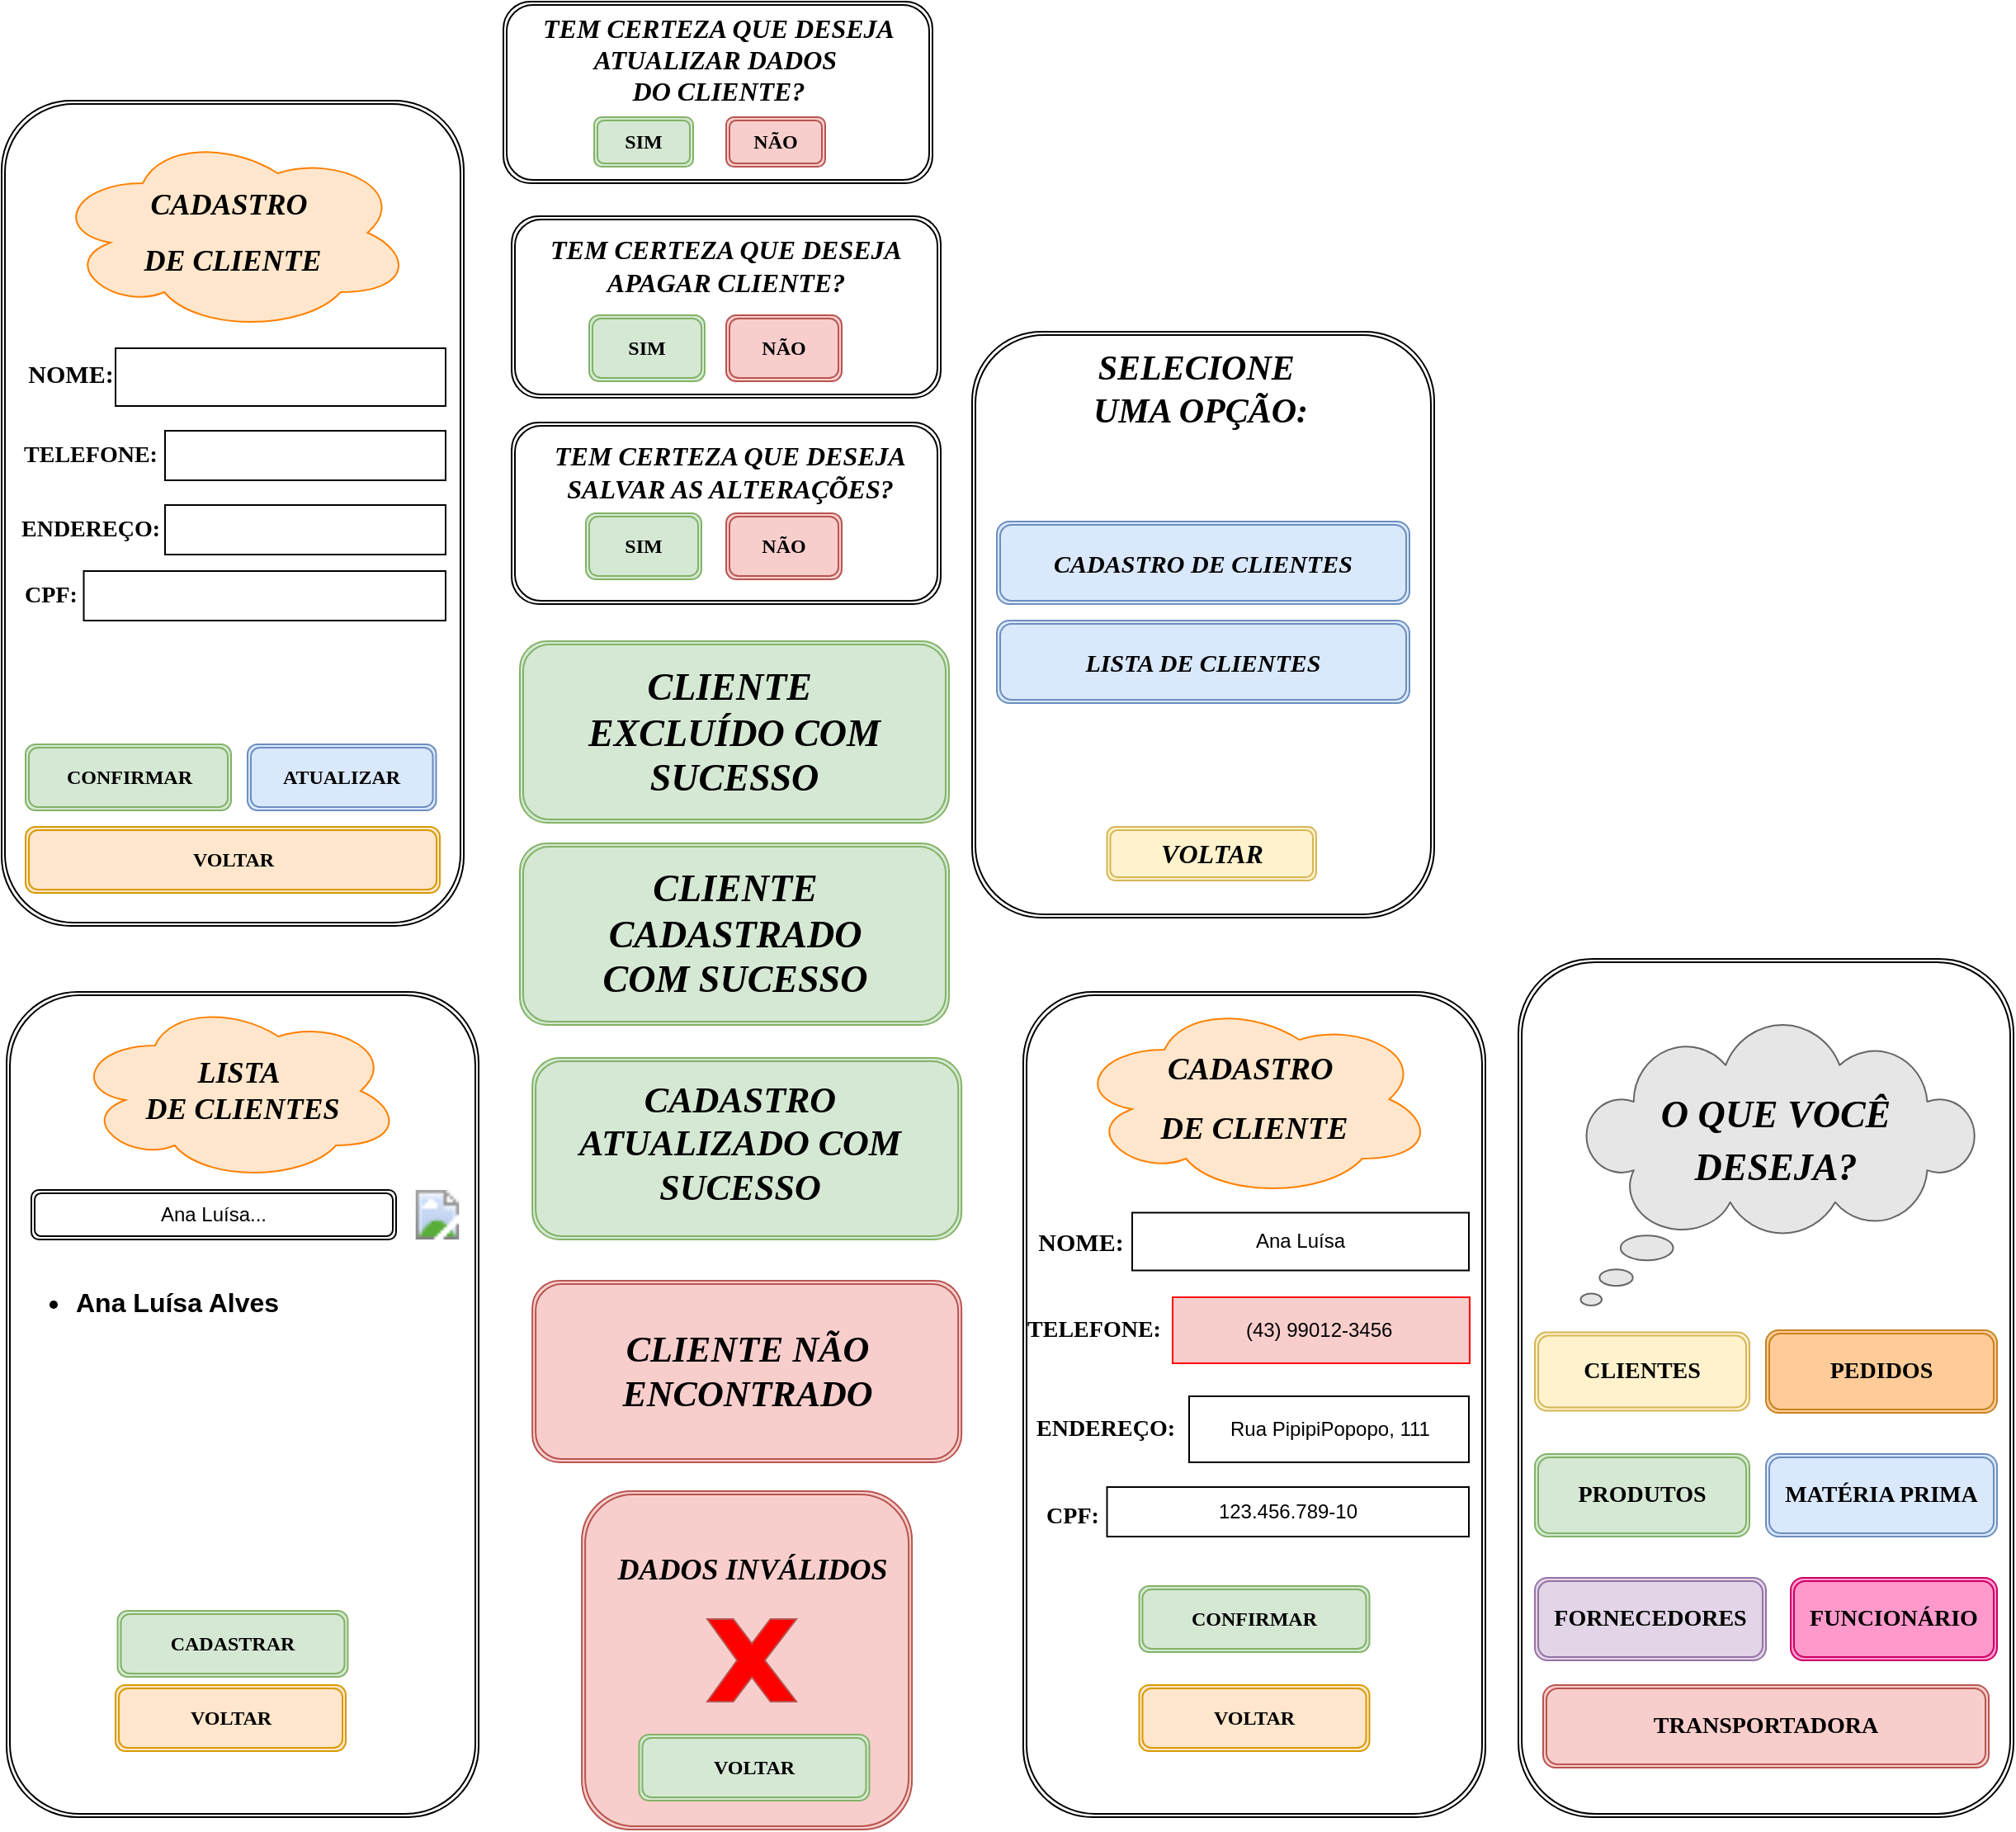 <mxfile version="24.6.0" type="device" pages="6">
  <diagram name="Página-1" id="_S_w9w5pg14a1K505Iac">
    <mxGraphModel dx="2390" dy="1303" grid="1" gridSize="10" guides="1" tooltips="1" connect="1" arrows="1" fold="1" page="1" pageScale="1" pageWidth="827" pageHeight="1169" math="0" shadow="0">
      <root>
        <mxCell id="0" />
        <mxCell id="1" parent="0" />
        <mxCell id="9rAJPEWSSfQrV0Wu2TRW-1" value="&lt;span style=&quot;color: rgba(0, 0, 0, 0); font-family: monospace; font-size: 0px; text-align: start; text-wrap: nowrap;&quot;&gt;%3CmxGraphModel%3E%3Croot%3E%3CmxCell%20id%3D%220%22%2F%3E%3CmxCell%20id%3D%221%22%20parent%3D%220%22%2F%3E%3CmxCell%20id%3D%222%22%20value%3D%22%26lt%3Bfont%20face%3D%26quot%3BVerdana%26quot%3B%26gt%3B%26lt%3Bb%26gt%3BCONFIRMAR%26lt%3B%2Fb%26gt%3B%26lt%3B%2Ffont%26gt%3B%22%20style%3D%22shape%3Dext%3Bdouble%3D1%3Brounded%3D1%3BwhiteSpace%3Dwrap%3Bhtml%3D1%3BfillColor%3D%23d5e8d4%3BstrokeColor%3D%2382b366%3B%22%20vertex%3D%221%22%20parent%3D%221%22%3E%3CmxGeometry%20x%3D%22340%22%20y%3D%22430%22%20width%3D%22139.5%22%20height%3D%2240%22%20as%3D%22geometry%22%2F%3E%3C%2FmxCell%3E%3C%2Froot%3E%3C%2FmxGraphModel%3E&lt;/span&gt;" style="shape=ext;double=1;rounded=1;whiteSpace=wrap;html=1;" parent="1" vertex="1">
          <mxGeometry x="271" y="90" width="280" height="500" as="geometry" />
        </mxCell>
        <UserObject label="" treeRoot="1" id="9rAJPEWSSfQrV0Wu2TRW-6">
          <mxCell style="whiteSpace=wrap;html=1;align=center;treeFolding=1;treeMoving=1;newEdgeStyle={&quot;edgeStyle&quot;:&quot;elbowEdgeStyle&quot;,&quot;startArrow&quot;:&quot;none&quot;,&quot;endArrow&quot;:&quot;none&quot;};" parent="1" vertex="1">
            <mxGeometry x="340" y="240" width="200" height="35" as="geometry" />
          </mxCell>
        </UserObject>
        <mxCell id="9rAJPEWSSfQrV0Wu2TRW-7" value="NOME:" style="text;html=1;align=center;verticalAlign=middle;whiteSpace=wrap;rounded=0;fontStyle=1;fontFamily=Comic Sans MS;fontSize=15;" parent="1" vertex="1">
          <mxGeometry x="277.87" y="240" width="70" height="30" as="geometry" />
        </mxCell>
        <mxCell id="9rAJPEWSSfQrV0Wu2TRW-8" value="TELEFONE:" style="text;html=1;align=center;verticalAlign=middle;whiteSpace=wrap;rounded=0;fontFamily=Comic Sans MS;fontStyle=1;fontSize=14;" parent="1" vertex="1">
          <mxGeometry x="295" y="290" width="60" height="30" as="geometry" />
        </mxCell>
        <UserObject label="" treeRoot="1" id="9rAJPEWSSfQrV0Wu2TRW-9">
          <mxCell style="whiteSpace=wrap;html=1;align=center;treeFolding=1;treeMoving=1;newEdgeStyle={&quot;edgeStyle&quot;:&quot;elbowEdgeStyle&quot;,&quot;startArrow&quot;:&quot;none&quot;,&quot;endArrow&quot;:&quot;none&quot;};" parent="1" vertex="1">
            <mxGeometry x="370" y="290" width="170" height="30" as="geometry" />
          </mxCell>
        </UserObject>
        <mxCell id="9rAJPEWSSfQrV0Wu2TRW-10" value="ENDEREÇO:" style="text;html=1;align=center;verticalAlign=middle;whiteSpace=wrap;rounded=0;fontFamily=Comic Sans MS;fontStyle=1;fontSize=14;" parent="1" vertex="1">
          <mxGeometry x="295" y="335" width="60" height="30" as="geometry" />
        </mxCell>
        <UserObject label="" treeRoot="1" id="9rAJPEWSSfQrV0Wu2TRW-11">
          <mxCell style="whiteSpace=wrap;html=1;align=center;treeFolding=1;treeMoving=1;newEdgeStyle={&quot;edgeStyle&quot;:&quot;elbowEdgeStyle&quot;,&quot;startArrow&quot;:&quot;none&quot;,&quot;endArrow&quot;:&quot;none&quot;};" parent="1" vertex="1">
            <mxGeometry x="370" y="335" width="170" height="30" as="geometry" />
          </mxCell>
        </UserObject>
        <mxCell id="9rAJPEWSSfQrV0Wu2TRW-16" value="&lt;h1 style=&quot;font-size: 18px;&quot;&gt;&lt;font style=&quot;font-size: 18px;&quot; face=&quot;Verdana&quot;&gt;CADASTRO&amp;nbsp;&lt;/font&gt;&lt;/h1&gt;&lt;h1 style=&quot;font-size: 18px;&quot;&gt;&lt;font style=&quot;font-size: 18px;&quot;&gt;DE CLIENTE&lt;/font&gt;&lt;/h1&gt;" style="ellipse;shape=cloud;whiteSpace=wrap;html=1;fontStyle=2;fontSize=18;fontFamily=Verdana;fillColor=#FFE6CC;strokeColor=#FF8000;" parent="1" vertex="1">
          <mxGeometry x="302" y="110" width="218" height="120" as="geometry" />
        </mxCell>
        <mxCell id="9rAJPEWSSfQrV0Wu2TRW-17" value="" style="shape=ext;double=1;rounded=1;whiteSpace=wrap;html=1;" parent="1" vertex="1">
          <mxGeometry x="274" y="630" width="286" height="500" as="geometry" />
        </mxCell>
        <mxCell id="9rAJPEWSSfQrV0Wu2TRW-19" value="&lt;h1 style=&quot;font-size: 19px;&quot;&gt;&lt;br&gt;&lt;/h1&gt;" style="ellipse;shape=cloud;whiteSpace=wrap;html=1;fontSize=15;fillColor=#FFE6CC;strokeColor=#FF8000;fontFamily=Verdana;" parent="1" vertex="1">
          <mxGeometry x="314" y="635" width="199.5" height="110" as="geometry" />
        </mxCell>
        <mxCell id="9rAJPEWSSfQrV0Wu2TRW-22" value="Ana Luísa..." style="shape=ext;double=1;rounded=1;whiteSpace=wrap;html=1;" parent="1" vertex="1">
          <mxGeometry x="289" y="750" width="221" height="30" as="geometry" />
        </mxCell>
        <mxCell id="9rAJPEWSSfQrV0Wu2TRW-26" value="" style="shape=image;html=1;verticalLabelPosition=bottom;verticalAlign=top;imageAspect=1;aspect=fixed;image=https://cdn-icons-png.flaticon.com/512/2015/2015046.png;" parent="1" vertex="1">
          <mxGeometry x="520" y="750" width="30" height="30" as="geometry" />
        </mxCell>
        <mxCell id="9rAJPEWSSfQrV0Wu2TRW-28" value="" style="shape=ext;double=1;rounded=1;whiteSpace=wrap;html=1;" parent="1" vertex="1">
          <mxGeometry x="580" y="160" width="260" height="110" as="geometry" />
        </mxCell>
        <mxCell id="9rAJPEWSSfQrV0Wu2TRW-29" value="&lt;font style=&quot;font-size: 16px;&quot; face=&quot;Verdana&quot;&gt;&lt;i style=&quot;font-size: 16px;&quot;&gt;&lt;b style=&quot;font-size: 16px;&quot;&gt;TEM CERTEZA QUE DESEJA APAGAR CLIENTE?&lt;/b&gt;&lt;/i&gt;&lt;/font&gt;" style="text;html=1;align=center;verticalAlign=middle;whiteSpace=wrap;rounded=0;fontSize=16;" parent="1" vertex="1">
          <mxGeometry x="580" y="170" width="260" height="40" as="geometry" />
        </mxCell>
        <mxCell id="9rAJPEWSSfQrV0Wu2TRW-30" value="&lt;font face=&quot;Verdana&quot;&gt;&lt;b style=&quot;&quot;&gt;SIM&lt;/b&gt;&lt;/font&gt;" style="shape=ext;double=1;rounded=1;whiteSpace=wrap;html=1;fillColor=#d5e8d4;strokeColor=#82b366;" parent="1" vertex="1">
          <mxGeometry x="627" y="220" width="70" height="40" as="geometry" />
        </mxCell>
        <mxCell id="9rAJPEWSSfQrV0Wu2TRW-31" value="&lt;font face=&quot;Verdana&quot;&gt;&lt;b&gt;NÃO&lt;/b&gt;&lt;/font&gt;" style="shape=ext;double=1;rounded=1;whiteSpace=wrap;html=1;fillColor=#f8cecc;strokeColor=#b85450;" parent="1" vertex="1">
          <mxGeometry x="710" y="220" width="70" height="40" as="geometry" />
        </mxCell>
        <mxCell id="9rAJPEWSSfQrV0Wu2TRW-32" value="&lt;font face=&quot;Verdana&quot;&gt;&lt;b&gt;CONFIRMAR&lt;/b&gt;&lt;/font&gt;" style="shape=ext;double=1;rounded=1;whiteSpace=wrap;html=1;fillColor=#d5e8d4;strokeColor=#82b366;" parent="1" vertex="1">
          <mxGeometry x="285.5" y="480" width="124.5" height="40" as="geometry" />
        </mxCell>
        <mxCell id="9rAJPEWSSfQrV0Wu2TRW-35" value="&lt;ul style=&quot;font-size: 16px;&quot;&gt;&lt;li style=&quot;font-size: 16px;&quot;&gt;&lt;b&gt;Ana Luísa Alves&lt;/b&gt;&lt;/li&gt;&lt;/ul&gt;" style="text;strokeColor=none;fillColor=none;html=1;whiteSpace=wrap;verticalAlign=middle;overflow=hidden;fontSize=16;" parent="1" vertex="1">
          <mxGeometry x="274" y="790" width="211" height="40" as="geometry" />
        </mxCell>
        <mxCell id="9rAJPEWSSfQrV0Wu2TRW-36" value="" style="shape=image;html=1;verticalLabelPosition=bottom;verticalAlign=top;imageAspect=0;image=https://cdn-icons-png.flaticon.com/512/269/269074.png;" parent="1" vertex="1">
          <mxGeometry x="449.5" y="800" width="30" height="30" as="geometry" />
        </mxCell>
        <mxCell id="9rAJPEWSSfQrV0Wu2TRW-40" value="" style="shape=ext;double=1;rounded=1;whiteSpace=wrap;html=1;" parent="1" vertex="1">
          <mxGeometry x="575" y="30" width="260" height="110" as="geometry" />
        </mxCell>
        <mxCell id="9rAJPEWSSfQrV0Wu2TRW-41" value="TEM CERTEZA QUE DESEJA ATUALIZAR DADOS&amp;nbsp;&lt;div style=&quot;font-size: 16px;&quot;&gt;DO CLIENTE?&lt;/div&gt;" style="text;html=1;align=center;verticalAlign=middle;whiteSpace=wrap;rounded=0;fontFamily=Verdana;fontStyle=3;fontSize=16;" parent="1" vertex="1">
          <mxGeometry x="562.5" y="50" width="285" height="30" as="geometry" />
        </mxCell>
        <mxCell id="9rAJPEWSSfQrV0Wu2TRW-42" value="&lt;font face=&quot;Verdana&quot;&gt;&lt;b style=&quot;&quot;&gt;SIM&lt;/b&gt;&lt;/font&gt;" style="shape=ext;double=1;rounded=1;whiteSpace=wrap;html=1;fillColor=#d5e8d4;strokeColor=#82b366;" parent="1" vertex="1">
          <mxGeometry x="630" y="100" width="60" height="30" as="geometry" />
        </mxCell>
        <mxCell id="9rAJPEWSSfQrV0Wu2TRW-44" value="&lt;font face=&quot;Verdana&quot;&gt;&lt;b&gt;NÃO&lt;/b&gt;&lt;/font&gt;" style="shape=ext;double=1;rounded=1;whiteSpace=wrap;html=1;fillColor=#f8cecc;strokeColor=#b85450;" parent="1" vertex="1">
          <mxGeometry x="710" y="100" width="60" height="30" as="geometry" />
        </mxCell>
        <mxCell id="9rAJPEWSSfQrV0Wu2TRW-50" value="" style="shape=ext;double=1;rounded=1;whiteSpace=wrap;html=1;fillColor=#f8cecc;strokeColor=#b85450;" parent="1" vertex="1">
          <mxGeometry x="622.56" y="932.5" width="200" height="205" as="geometry" />
        </mxCell>
        <mxCell id="9rAJPEWSSfQrV0Wu2TRW-51" value="DADOS INVÁLIDOS" style="text;html=1;align=center;verticalAlign=middle;whiteSpace=wrap;rounded=0;fontStyle=3;fontFamily=Verdana;fontSize=18;" parent="1" vertex="1">
          <mxGeometry x="628.56" y="955" width="194" height="50" as="geometry" />
        </mxCell>
        <mxCell id="9rAJPEWSSfQrV0Wu2TRW-53" value="" style="verticalLabelPosition=bottom;verticalAlign=top;html=1;shape=mxgraph.basic.x;fillColor=#FF0000;strokeColor=#b85450;" parent="1" vertex="1">
          <mxGeometry x="698.56" y="1010" width="54" height="50" as="geometry" />
        </mxCell>
        <mxCell id="9rAJPEWSSfQrV0Wu2TRW-60" value="&lt;font face=&quot;Verdana&quot;&gt;&lt;b&gt;VOLTAR&lt;/b&gt;&lt;/font&gt;" style="shape=ext;double=1;rounded=1;whiteSpace=wrap;html=1;fillColor=#d5e8d4;strokeColor=#82b366;" parent="1" vertex="1">
          <mxGeometry x="657.25" y="1080" width="139.5" height="40" as="geometry" />
        </mxCell>
        <mxCell id="9rAJPEWSSfQrV0Wu2TRW-78" value="&lt;font style=&quot;font-size: 18px;&quot;&gt;LISTA&amp;nbsp;&lt;/font&gt;&lt;div style=&quot;font-size: 18px;&quot;&gt;&lt;font style=&quot;font-size: 18px;&quot;&gt;DE CLIENTES&lt;/font&gt;&lt;/div&gt;" style="text;html=1;align=center;verticalAlign=middle;whiteSpace=wrap;rounded=0;fontStyle=3;fontFamily=Verdana;fontSize=18;" parent="1" vertex="1">
          <mxGeometry x="347.87" y="675" width="138.25" height="30" as="geometry" />
        </mxCell>
        <mxCell id="9rAJPEWSSfQrV0Wu2TRW-80" value="" style="shape=ext;double=1;rounded=1;whiteSpace=wrap;html=1;" parent="1" vertex="1">
          <mxGeometry x="890" y="630" width="280" height="500" as="geometry" />
        </mxCell>
        <mxCell id="9rAJPEWSSfQrV0Wu2TRW-81" value="&lt;h1 style=&quot;font-size: 19px;&quot;&gt;&lt;font face=&quot;Verdana&quot; style=&quot;font-size: 19px;&quot;&gt;CADASTRO&amp;nbsp;&lt;/font&gt;&lt;/h1&gt;&lt;h1 style=&quot;font-size: 19px;&quot;&gt;&lt;font style=&quot;font-size: 19px;&quot;&gt;DE CLIENTE&lt;/font&gt;&lt;/h1&gt;" style="ellipse;shape=cloud;whiteSpace=wrap;html=1;fontStyle=2;fontSize=19;fontFamily=Verdana;fillColor=#FFE6CC;strokeColor=#FF8000;" parent="1" vertex="1">
          <mxGeometry x="921" y="635" width="218" height="120" as="geometry" />
        </mxCell>
        <mxCell id="9rAJPEWSSfQrV0Wu2TRW-82" value="NOME:" style="text;html=1;align=center;verticalAlign=middle;whiteSpace=wrap;rounded=0;fontStyle=1;fontFamily=Comic Sans MS;fontSize=15;" parent="1" vertex="1">
          <mxGeometry x="890" y="766.25" width="70" height="30" as="geometry" />
        </mxCell>
        <mxCell id="9rAJPEWSSfQrV0Wu2TRW-83" value="TELEFONE:" style="text;html=1;align=center;verticalAlign=middle;whiteSpace=wrap;rounded=0;fontFamily=Comic Sans MS;fontStyle=1;fontSize=14;" parent="1" vertex="1">
          <mxGeometry x="903.25" y="820" width="60" height="30" as="geometry" />
        </mxCell>
        <mxCell id="9rAJPEWSSfQrV0Wu2TRW-84" value="ENDEREÇO:" style="text;html=1;align=center;verticalAlign=middle;whiteSpace=wrap;rounded=0;fontFamily=Comic Sans MS;fontStyle=1;fontSize=14;" parent="1" vertex="1">
          <mxGeometry x="910" y="880" width="60" height="30" as="geometry" />
        </mxCell>
        <UserObject label="Rua PipipiPopopo, 111" treeRoot="1" id="9rAJPEWSSfQrV0Wu2TRW-85">
          <mxCell style="whiteSpace=wrap;html=1;align=center;treeFolding=1;treeMoving=1;newEdgeStyle={&quot;edgeStyle&quot;:&quot;elbowEdgeStyle&quot;,&quot;startArrow&quot;:&quot;none&quot;,&quot;endArrow&quot;:&quot;none&quot;};" parent="1" vertex="1">
            <mxGeometry x="990.5" y="875" width="169.5" height="40" as="geometry" />
          </mxCell>
        </UserObject>
        <UserObject label="(43) 99012-3456&amp;nbsp;" treeRoot="1" id="9rAJPEWSSfQrV0Wu2TRW-86">
          <mxCell style="whiteSpace=wrap;html=1;align=center;treeFolding=1;treeMoving=1;newEdgeStyle={&quot;edgeStyle&quot;:&quot;elbowEdgeStyle&quot;,&quot;startArrow&quot;:&quot;none&quot;,&quot;endArrow&quot;:&quot;none&quot;};fillColor=#f8cecc;strokeColor=#FF0000;" parent="1" vertex="1">
            <mxGeometry x="980.5" y="815" width="180" height="40" as="geometry" />
          </mxCell>
        </UserObject>
        <UserObject label="Ana Luísa" treeRoot="1" id="9rAJPEWSSfQrV0Wu2TRW-87">
          <mxCell style="whiteSpace=wrap;html=1;align=center;treeFolding=1;treeMoving=1;newEdgeStyle={&quot;edgeStyle&quot;:&quot;elbowEdgeStyle&quot;,&quot;startArrow&quot;:&quot;none&quot;,&quot;endArrow&quot;:&quot;none&quot;};" parent="1" vertex="1">
            <mxGeometry x="956" y="763.75" width="204" height="35" as="geometry" />
          </mxCell>
        </UserObject>
        <mxCell id="9rAJPEWSSfQrV0Wu2TRW-91" value="&lt;font face=&quot;Verdana&quot;&gt;&lt;b&gt;CONFIRMAR&lt;/b&gt;&lt;/font&gt;" style="shape=ext;double=1;rounded=1;whiteSpace=wrap;html=1;fillColor=#d5e8d4;strokeColor=#82b366;" parent="1" vertex="1">
          <mxGeometry x="960.25" y="990" width="139.5" height="40" as="geometry" />
        </mxCell>
        <mxCell id="CuhVgCPP8AtplbJD4nhm-1" value="" style="shape=ext;double=1;rounded=1;whiteSpace=wrap;html=1;" parent="1" vertex="1">
          <mxGeometry x="1190" y="610" width="300" height="520" as="geometry" />
        </mxCell>
        <mxCell id="CuhVgCPP8AtplbJD4nhm-5" value="&lt;b&gt;&lt;font style=&quot;font-size: 14px;&quot; face=&quot;Verdana&quot;&gt;CLIENTES&lt;/font&gt;&lt;/b&gt;" style="shape=ext;double=1;rounded=1;whiteSpace=wrap;html=1;fillColor=#fff2cc;strokeColor=#d6b656;" parent="1" vertex="1">
          <mxGeometry x="1200" y="836.25" width="130" height="47.5" as="geometry" />
        </mxCell>
        <mxCell id="CuhVgCPP8AtplbJD4nhm-6" value="&lt;b&gt;&lt;font style=&quot;font-size: 14px;&quot; face=&quot;Verdana&quot;&gt;FORNECEDORES&lt;/font&gt;&lt;/b&gt;" style="shape=ext;double=1;rounded=1;whiteSpace=wrap;html=1;fillColor=#e1d5e7;strokeColor=#9673a6;" parent="1" vertex="1">
          <mxGeometry x="1200" y="985" width="140" height="50" as="geometry" />
        </mxCell>
        <mxCell id="CuhVgCPP8AtplbJD4nhm-7" value="&lt;font face=&quot;Verdana&quot;&gt;&lt;span style=&quot;font-size: 14px;&quot;&gt;&lt;b&gt;MATÉRIA PRIMA&lt;/b&gt;&lt;/span&gt;&lt;/font&gt;" style="shape=ext;double=1;rounded=1;whiteSpace=wrap;html=1;fillColor=#dae8fc;strokeColor=#6c8ebf;" parent="1" vertex="1">
          <mxGeometry x="1340" y="910" width="140" height="50" as="geometry" />
        </mxCell>
        <mxCell id="CuhVgCPP8AtplbJD4nhm-8" value="&lt;b&gt;&lt;font style=&quot;font-size: 14px;&quot; face=&quot;Verdana&quot;&gt;PRODUTOS&lt;/font&gt;&lt;/b&gt;" style="shape=ext;double=1;rounded=1;whiteSpace=wrap;html=1;fillColor=#d5e8d4;strokeColor=#82b366;" parent="1" vertex="1">
          <mxGeometry x="1200" y="910" width="130" height="50" as="geometry" />
        </mxCell>
        <mxCell id="CuhVgCPP8AtplbJD4nhm-9" value="&lt;b&gt;&lt;font style=&quot;font-size: 14px;&quot; face=&quot;Verdana&quot;&gt;TRANSPORTADORA&lt;/font&gt;&lt;/b&gt;" style="shape=ext;double=1;rounded=1;whiteSpace=wrap;html=1;fillColor=#f8cecc;strokeColor=#b85450;" parent="1" vertex="1">
          <mxGeometry x="1205" y="1050" width="270" height="50" as="geometry" />
        </mxCell>
        <mxCell id="CuhVgCPP8AtplbJD4nhm-10" value="&lt;b&gt;&lt;font style=&quot;font-size: 14px;&quot; face=&quot;Verdana&quot;&gt;FUNCIONÁRIO&lt;/font&gt;&lt;/b&gt;" style="shape=ext;double=1;rounded=1;whiteSpace=wrap;html=1;fillColor=#FF99CC;strokeColor=#CC0066;" parent="1" vertex="1">
          <mxGeometry x="1355" y="985" width="125" height="50" as="geometry" />
        </mxCell>
        <mxCell id="CuhVgCPP8AtplbJD4nhm-11" value="&lt;font face=&quot;Verdana&quot;&gt;&lt;span style=&quot;font-size: 14px;&quot;&gt;&lt;b&gt;PEDIDOS&lt;/b&gt;&lt;/span&gt;&lt;/font&gt;" style="shape=ext;double=1;rounded=1;whiteSpace=wrap;html=1;fillColor=#FFCC99;strokeColor=#c7811f;" parent="1" vertex="1">
          <mxGeometry x="1340" y="835" width="140" height="50" as="geometry" />
        </mxCell>
        <mxCell id="EnnjYuo0wPpmGNMwybLg-4" value="" style="whiteSpace=wrap;html=1;shape=mxgraph.basic.cloud_callout;fillColor=#E6E6E6;fontColor=#333333;strokeColor=#666666;" parent="1" vertex="1">
          <mxGeometry x="1227.75" y="650" width="240" height="170" as="geometry" />
        </mxCell>
        <mxCell id="EnnjYuo0wPpmGNMwybLg-5" value="&lt;font style=&quot;font-size: 23px;&quot;&gt;O QUE VOCÊ DESEJA?&lt;/font&gt;" style="text;html=1;align=center;verticalAlign=middle;whiteSpace=wrap;rounded=0;fontStyle=3;fontFamily=Verdana;fontSize=26;" parent="1" vertex="1">
          <mxGeometry x="1250" y="707.5" width="192" height="22.5" as="geometry" />
        </mxCell>
        <mxCell id="EnnjYuo0wPpmGNMwybLg-6" value="&lt;font face=&quot;Verdana&quot;&gt;&lt;b&gt;VOLTAR&lt;/b&gt;&lt;/font&gt;" style="shape=ext;double=1;rounded=1;whiteSpace=wrap;html=1;fillColor=#ffe6cc;strokeColor=#d79b00;" parent="1" vertex="1">
          <mxGeometry x="285.5" y="530" width="251" height="40" as="geometry" />
        </mxCell>
        <mxCell id="EnnjYuo0wPpmGNMwybLg-8" value="&lt;font face=&quot;Verdana&quot;&gt;&lt;b&gt;VOLTAR&lt;/b&gt;&lt;/font&gt;" style="shape=ext;double=1;rounded=1;whiteSpace=wrap;html=1;fillColor=#ffe6cc;strokeColor=#d79b00;" parent="1" vertex="1">
          <mxGeometry x="340" y="1050" width="139.5" height="40" as="geometry" />
        </mxCell>
        <mxCell id="EnnjYuo0wPpmGNMwybLg-10" value="&lt;font face=&quot;Verdana&quot;&gt;&lt;b&gt;VOLTAR&lt;/b&gt;&lt;/font&gt;" style="shape=ext;double=1;rounded=1;whiteSpace=wrap;html=1;fillColor=#ffe6cc;strokeColor=#d79b00;" parent="1" vertex="1">
          <mxGeometry x="960.25" y="1050" width="139.5" height="40" as="geometry" />
        </mxCell>
        <mxCell id="EnnjYuo0wPpmGNMwybLg-19" value="&lt;span style=&quot;color: rgba(0, 0, 0, 0); font-family: monospace; font-size: 0px; text-align: start; text-wrap: nowrap;&quot;&gt;%3CmxGraphModel%3E%3Croot%3E%3CmxCell%20id%3D%220%22%2F%3E%3CmxCell%20id%3D%221%22%20parent%3D%220%22%2F%3E%3CmxCell%20id%3D%222%22%20value%3D%22%26lt%3Bfont%20face%3D%26quot%3BVerdana%26quot%3B%26gt%3B%26lt%3Bb%26gt%3BCONFIRMAR%26lt%3B%2Fb%26gt%3B%26lt%3B%2Ffont%26gt%3B%22%20style%3D%22shape%3Dext%3Bdouble%3D1%3Brounded%3D1%3BwhiteSpace%3Dwrap%3Bhtml%3D1%3BfillColor%3D%23d5e8d4%3BstrokeColor%3D%2382b366%3B%22%20vertex%3D%221%22%20parent%3D%221%22%3E%3CmxGeometry%20x%3D%22340%22%20y%3D%22430%22%20width%3D%22139.5%22%20height%3D%2240%22%20as%3D%22geometry%22%2F%3E%3C%2FmxCell%3E%3C%2Froot%3E%3C%2FmxGraphModel%3E&lt;/span&gt;" style="shape=ext;double=1;rounded=1;whiteSpace=wrap;html=1;fontStyle=1" parent="1" vertex="1">
          <mxGeometry x="859" y="230" width="280" height="355" as="geometry" />
        </mxCell>
        <mxCell id="EnnjYuo0wPpmGNMwybLg-21" value="&lt;font face=&quot;Verdana&quot;&gt;&lt;b&gt;ATUALIZAR&lt;/b&gt;&lt;/font&gt;" style="shape=ext;double=1;rounded=1;whiteSpace=wrap;html=1;fillColor=#dae8fc;strokeColor=#6c8ebf;" parent="1" vertex="1">
          <mxGeometry x="420" y="480" width="114.25" height="40" as="geometry" />
        </mxCell>
        <mxCell id="EnnjYuo0wPpmGNMwybLg-23" value="&lt;font face=&quot;Verdana&quot;&gt;&lt;b&gt;CADASTRAR&lt;/b&gt;&lt;/font&gt;" style="shape=ext;double=1;rounded=1;whiteSpace=wrap;html=1;fillColor=#d5e8d4;strokeColor=#82b366;" parent="1" vertex="1">
          <mxGeometry x="341.25" y="1005" width="139.5" height="40" as="geometry" />
        </mxCell>
        <mxCell id="EnnjYuo0wPpmGNMwybLg-33" value="&lt;font style=&quot;font-size: 15px;&quot; face=&quot;Verdana&quot;&gt;&lt;b style=&quot;font-size: 15px;&quot;&gt;&lt;i style=&quot;font-size: 15px;&quot;&gt;CADASTRO DE CLIENTES&lt;/i&gt;&lt;/b&gt;&lt;/font&gt;" style="shape=ext;double=1;rounded=1;whiteSpace=wrap;html=1;fillColor=#dae8fc;strokeColor=#6c8ebf;fontSize=15;" parent="1" vertex="1">
          <mxGeometry x="874" y="345" width="250" height="50" as="geometry" />
        </mxCell>
        <mxCell id="EnnjYuo0wPpmGNMwybLg-34" value="&lt;font size=&quot;1&quot; style=&quot;&quot; face=&quot;Verdana&quot;&gt;&lt;b style=&quot;&quot;&gt;&lt;i style=&quot;font-size: 15px;&quot;&gt;LISTA DE CLIENTES&lt;/i&gt;&lt;/b&gt;&lt;/font&gt;" style="shape=ext;double=1;rounded=1;whiteSpace=wrap;html=1;fillColor=#dae8fc;strokeColor=#6c8ebf;fontSize=11;" parent="1" vertex="1">
          <mxGeometry x="874" y="405" width="250" height="50" as="geometry" />
        </mxCell>
        <mxCell id="EnnjYuo0wPpmGNMwybLg-44" value="SELECIONE&amp;nbsp;&lt;div style=&quot;font-size: 21px;&quot;&gt;UMA OPÇÃO:&lt;/div&gt;" style="text;html=1;align=center;verticalAlign=middle;whiteSpace=wrap;rounded=0;fontSize=21;fontStyle=3;fontFamily=Verdana;" parent="1" vertex="1">
          <mxGeometry x="894.75" y="195" width="205" height="140" as="geometry" />
        </mxCell>
        <mxCell id="EnnjYuo0wPpmGNMwybLg-45" value="" style="shape=ext;double=1;rounded=1;whiteSpace=wrap;html=1;fillColor=#d5e8d4;strokeColor=#82b366;" parent="1" vertex="1">
          <mxGeometry x="585" y="540" width="260" height="110" as="geometry" />
        </mxCell>
        <mxCell id="EnnjYuo0wPpmGNMwybLg-46" value="CLIENTE CADASTRADO COM SUCESSO" style="text;html=1;align=center;verticalAlign=middle;whiteSpace=wrap;rounded=0;fontStyle=3;fontFamily=Verdana;fontSize=23;" parent="1" vertex="1">
          <mxGeometry x="612.5" y="567.5" width="205" height="55" as="geometry" />
        </mxCell>
        <mxCell id="6C6JQUSCSMmDt0WIQg4l-1" value="" style="shape=ext;double=1;rounded=1;whiteSpace=wrap;html=1;fillColor=#d5e8d4;strokeColor=#82b366;" parent="1" vertex="1">
          <mxGeometry x="592.56" y="670" width="260" height="110" as="geometry" />
        </mxCell>
        <mxCell id="6C6JQUSCSMmDt0WIQg4l-3" value="CADASTRO ATUALIZADO COM SUCESSO&lt;div&gt;&lt;br&gt;&lt;/div&gt;" style="text;html=1;align=center;verticalAlign=middle;whiteSpace=wrap;rounded=0;fontStyle=3;fontFamily=Verdana;fontSize=22;" parent="1" vertex="1">
          <mxGeometry x="610" y="720" width="217" height="30" as="geometry" />
        </mxCell>
        <mxCell id="6C6JQUSCSMmDt0WIQg4l-5" value="&lt;i&gt;&lt;b&gt;&lt;font style=&quot;font-size: 22px;&quot; face=&quot;Verdana&quot;&gt;CLIENTE NÃO ENCONTRADO&lt;/font&gt;&lt;/b&gt;&lt;/i&gt;" style="shape=ext;double=1;rounded=1;whiteSpace=wrap;html=1;fillColor=#f8cecc;strokeColor=#b85450;" parent="1" vertex="1">
          <mxGeometry x="592.56" y="805" width="260" height="110" as="geometry" />
        </mxCell>
        <mxCell id="6C6JQUSCSMmDt0WIQg4l-6" value="&lt;i style=&quot;font-size: 23px;&quot;&gt;&lt;b style=&quot;&quot;&gt;&lt;font style=&quot;font-size: 23px;&quot; face=&quot;Verdana&quot;&gt;CLIENTE&amp;nbsp;&lt;/font&gt;&lt;/b&gt;&lt;/i&gt;&lt;div style=&quot;font-size: 23px;&quot;&gt;&lt;i style=&quot;&quot;&gt;&lt;b style=&quot;&quot;&gt;&lt;font style=&quot;font-size: 23px;&quot; face=&quot;Verdana&quot;&gt;EXCLUÍDO COM SUCESSO&lt;/font&gt;&lt;/b&gt;&lt;/i&gt;&lt;/div&gt;" style="shape=ext;double=1;rounded=1;whiteSpace=wrap;html=1;fillColor=#d5e8d4;strokeColor=#82b366;" parent="1" vertex="1">
          <mxGeometry x="585" y="417.5" width="260" height="110" as="geometry" />
        </mxCell>
        <mxCell id="6C6JQUSCSMmDt0WIQg4l-7" value="" style="shape=image;html=1;verticalLabelPosition=bottom;verticalAlign=top;imageAspect=0;image=https://images.vexels.com/media/users/3/223479/isolated/preview/8ecc75c9d0cf6d942cce96e196d4953f-cone-da-lixeira-plana.png;" parent="1" vertex="1">
          <mxGeometry x="480.75" y="796.25" width="39.25" height="37.5" as="geometry" />
        </mxCell>
        <mxCell id="6C6JQUSCSMmDt0WIQg4l-13" value="&lt;i&gt;&lt;b&gt;&lt;font style=&quot;font-size: 16px;&quot; face=&quot;Verdana&quot;&gt;VOLTAR&lt;/font&gt;&lt;/b&gt;&lt;/i&gt;" style="shape=ext;double=1;rounded=1;whiteSpace=wrap;html=1;fillColor=#fff2cc;strokeColor=#d6b656;" parent="1" vertex="1">
          <mxGeometry x="940.75" y="530" width="126.75" height="32.5" as="geometry" />
        </mxCell>
        <mxCell id="Z1rvA095GNGb8lR35wbe-2" value="CPF:" style="text;html=1;align=center;verticalAlign=middle;whiteSpace=wrap;rounded=0;fontFamily=Comic Sans MS;fontStyle=1;fontSize=14;" parent="1" vertex="1">
          <mxGeometry x="271" y="375" width="60" height="30" as="geometry" />
        </mxCell>
        <UserObject label="" treeRoot="1" id="Z1rvA095GNGb8lR35wbe-3">
          <mxCell style="whiteSpace=wrap;html=1;align=center;treeFolding=1;treeMoving=1;newEdgeStyle={&quot;edgeStyle&quot;:&quot;elbowEdgeStyle&quot;,&quot;startArrow&quot;:&quot;none&quot;,&quot;endArrow&quot;:&quot;none&quot;};" parent="1" vertex="1">
            <mxGeometry x="320.75" y="375" width="219.25" height="30" as="geometry" />
          </mxCell>
        </UserObject>
        <mxCell id="Z1rvA095GNGb8lR35wbe-6" value="CPF:" style="text;html=1;align=center;verticalAlign=middle;whiteSpace=wrap;rounded=0;fontFamily=Comic Sans MS;fontStyle=1;fontSize=14;" parent="1" vertex="1">
          <mxGeometry x="890" y="932.5" width="60" height="30" as="geometry" />
        </mxCell>
        <UserObject label="123.456.789-10" treeRoot="1" id="Z1rvA095GNGb8lR35wbe-7">
          <mxCell style="whiteSpace=wrap;html=1;align=center;treeFolding=1;treeMoving=1;newEdgeStyle={&quot;edgeStyle&quot;:&quot;elbowEdgeStyle&quot;,&quot;startArrow&quot;:&quot;none&quot;,&quot;endArrow&quot;:&quot;none&quot;};" parent="1" vertex="1">
            <mxGeometry x="940.75" y="930" width="219.25" height="30" as="geometry" />
          </mxCell>
        </UserObject>
        <mxCell id="Z1rvA095GNGb8lR35wbe-8" value="" style="shape=ext;double=1;rounded=1;whiteSpace=wrap;html=1;" parent="1" vertex="1">
          <mxGeometry x="580" y="285" width="260" height="110" as="geometry" />
        </mxCell>
        <mxCell id="Z1rvA095GNGb8lR35wbe-9" value="TEM CERTEZA QUE DESEJA SALVAR AS ALTERAÇÕES?" style="text;html=1;align=center;verticalAlign=middle;whiteSpace=wrap;rounded=0;fontFamily=Verdana;fontStyle=3;fontSize=16;" parent="1" vertex="1">
          <mxGeometry x="585" y="300" width="255" height="30" as="geometry" />
        </mxCell>
        <mxCell id="Z1rvA095GNGb8lR35wbe-11" value="&lt;font face=&quot;Verdana&quot;&gt;&lt;b style=&quot;&quot;&gt;SIM&lt;/b&gt;&lt;/font&gt;" style="shape=ext;double=1;rounded=1;whiteSpace=wrap;html=1;fillColor=#d5e8d4;strokeColor=#82b366;" parent="1" vertex="1">
          <mxGeometry x="625" y="340" width="70" height="40" as="geometry" />
        </mxCell>
        <mxCell id="Z1rvA095GNGb8lR35wbe-12" value="&lt;font face=&quot;Verdana&quot;&gt;&lt;b&gt;NÃO&lt;/b&gt;&lt;/font&gt;" style="shape=ext;double=1;rounded=1;whiteSpace=wrap;html=1;fillColor=#f8cecc;strokeColor=#b85450;" parent="1" vertex="1">
          <mxGeometry x="710" y="340" width="70" height="40" as="geometry" />
        </mxCell>
      </root>
    </mxGraphModel>
  </diagram>
  <diagram id="AyRA6ZqEg2DmLlDodCSl" name="Página-2">
    <mxGraphModel dx="2390" dy="1303" grid="1" gridSize="10" guides="1" tooltips="1" connect="1" arrows="1" fold="1" page="1" pageScale="1" pageWidth="827" pageHeight="1169" math="0" shadow="0">
      <root>
        <mxCell id="0" />
        <mxCell id="1" parent="0" />
        <mxCell id="4hy7FEDMK645bhSUUood-1" value="" style="shape=ext;double=1;rounded=1;whiteSpace=wrap;html=1;" parent="1" vertex="1">
          <mxGeometry x="271" y="90" width="280" height="510" as="geometry" />
        </mxCell>
        <mxCell id="4hy7FEDMK645bhSUUood-3" value="NOME:" style="text;html=1;align=center;verticalAlign=middle;whiteSpace=wrap;rounded=0;fontStyle=1;fontFamily=Comic Sans MS;fontSize=14;" parent="1" vertex="1">
          <mxGeometry x="278.75" y="190" width="70" height="30" as="geometry" />
        </mxCell>
        <mxCell id="4hy7FEDMK645bhSUUood-4" value="TELEFONE:" style="text;html=1;align=center;verticalAlign=middle;whiteSpace=wrap;rounded=0;fontFamily=Comic Sans MS;fontStyle=1;fontSize=14;" parent="1" vertex="1">
          <mxGeometry x="288.75" y="260" width="60" height="30" as="geometry" />
        </mxCell>
        <mxCell id="4hy7FEDMK645bhSUUood-6" value="E-MAIL:" style="text;html=1;align=center;verticalAlign=middle;whiteSpace=wrap;rounded=0;fontFamily=Comic Sans MS;fontStyle=1;fontSize=14;" parent="1" vertex="1">
          <mxGeometry x="278.75" y="320" width="65" height="30" as="geometry" />
        </mxCell>
        <mxCell id="4hy7FEDMK645bhSUUood-9" value="" style="shape=ext;double=1;rounded=1;whiteSpace=wrap;html=1;" parent="1" vertex="1">
          <mxGeometry x="274" y="630" width="286" height="500" as="geometry" />
        </mxCell>
        <mxCell id="4hy7FEDMK645bhSUUood-10" value="&lt;h1 style=&quot;font-size: 19px;&quot;&gt;&lt;i&gt;LISTA DE FORNECEDORES&lt;/i&gt;&lt;/h1&gt;" style="ellipse;shape=cloud;whiteSpace=wrap;html=1;fontSize=15;fillColor=#FFE6CC;strokeColor=#FF8000;fontFamily=Verdana;" parent="1" vertex="1">
          <mxGeometry x="278.75" y="635" width="270" height="117.5" as="geometry" />
        </mxCell>
        <mxCell id="4hy7FEDMK645bhSUUood-11" value="SN..." style="shape=ext;double=1;rounded=1;whiteSpace=wrap;html=1;" parent="1" vertex="1">
          <mxGeometry x="290" y="767.5" width="221" height="30" as="geometry" />
        </mxCell>
        <mxCell id="4hy7FEDMK645bhSUUood-12" value="" style="shape=image;html=1;verticalLabelPosition=bottom;verticalAlign=top;imageAspect=1;aspect=fixed;image=https://cdn-icons-png.flaticon.com/512/2015/2015046.png;" parent="1" vertex="1">
          <mxGeometry x="520" y="767.5" width="30" height="30" as="geometry" />
        </mxCell>
        <mxCell id="4hy7FEDMK645bhSUUood-13" value="" style="shape=ext;double=1;rounded=1;whiteSpace=wrap;html=1;" parent="1" vertex="1">
          <mxGeometry x="580" y="240" width="260" height="110" as="geometry" />
        </mxCell>
        <mxCell id="4hy7FEDMK645bhSUUood-14" value="&lt;font style=&quot;font-size: 16px;&quot; face=&quot;Verdana&quot;&gt;&lt;i style=&quot;font-size: 16px;&quot;&gt;&lt;b style=&quot;font-size: 16px;&quot;&gt;&amp;nbsp;TEM CERTEZA QUE DESEJA APAGAR FORNECEDOR?&lt;/b&gt;&lt;/i&gt;&lt;/font&gt;" style="text;html=1;align=center;verticalAlign=middle;whiteSpace=wrap;rounded=0;fontSize=16;" parent="1" vertex="1">
          <mxGeometry x="581.25" y="250" width="257.5" height="40" as="geometry" />
        </mxCell>
        <mxCell id="4hy7FEDMK645bhSUUood-15" value="&lt;font face=&quot;Verdana&quot;&gt;&lt;b style=&quot;&quot;&gt;SIM&lt;/b&gt;&lt;/font&gt;" style="shape=ext;double=1;rounded=1;whiteSpace=wrap;html=1;fillColor=#d5e8d4;strokeColor=#82b366;" parent="1" vertex="1">
          <mxGeometry x="630" y="297.5" width="70" height="40" as="geometry" />
        </mxCell>
        <mxCell id="4hy7FEDMK645bhSUUood-16" value="&lt;font face=&quot;Verdana&quot;&gt;&lt;b&gt;NÃO&lt;/b&gt;&lt;/font&gt;" style="shape=ext;double=1;rounded=1;whiteSpace=wrap;html=1;fillColor=#f8cecc;strokeColor=#b85450;" parent="1" vertex="1">
          <mxGeometry x="720" y="297.5" width="70" height="40" as="geometry" />
        </mxCell>
        <mxCell id="4hy7FEDMK645bhSUUood-17" value="&lt;font face=&quot;Verdana&quot;&gt;&lt;b&gt;CONFIRMAR&lt;/b&gt;&lt;/font&gt;" style="shape=ext;double=1;rounded=1;whiteSpace=wrap;html=1;fillColor=#d5e8d4;strokeColor=#82b366;" parent="1" vertex="1">
          <mxGeometry x="288.75" y="500" width="121.25" height="40" as="geometry" />
        </mxCell>
        <mxCell id="4hy7FEDMK645bhSUUood-18" value="&lt;ul style=&quot;font-size: 16px;&quot;&gt;&lt;li style=&quot;font-size: 16px;&quot;&gt;&lt;b&gt;SN Embalagens&lt;/b&gt;&lt;/li&gt;&lt;/ul&gt;" style="text;strokeColor=none;fillColor=none;html=1;whiteSpace=wrap;verticalAlign=middle;overflow=hidden;fontSize=16;" parent="1" vertex="1">
          <mxGeometry x="274" y="805" width="211" height="40" as="geometry" />
        </mxCell>
        <mxCell id="4hy7FEDMK645bhSUUood-19" value="" style="shape=image;html=1;verticalLabelPosition=bottom;verticalAlign=top;imageAspect=0;image=https://cdn-icons-png.flaticon.com/512/269/269074.png;" parent="1" vertex="1">
          <mxGeometry x="449.5" y="815" width="30" height="30" as="geometry" />
        </mxCell>
        <mxCell id="4hy7FEDMK645bhSUUood-21" value="" style="shape=ext;double=1;rounded=1;whiteSpace=wrap;html=1;" parent="1" vertex="1">
          <mxGeometry x="580" y="120" width="260" height="110" as="geometry" />
        </mxCell>
        <mxCell id="4hy7FEDMK645bhSUUood-22" value="TEM CERTEZA QUE DESEJA ATUALIZAR DADOS&amp;nbsp;&lt;div style=&quot;font-size: 16px;&quot;&gt;DO FORNECEDOR?&lt;/div&gt;" style="text;html=1;align=center;verticalAlign=middle;whiteSpace=wrap;rounded=0;fontFamily=Verdana;fontStyle=3;fontSize=16;" parent="1" vertex="1">
          <mxGeometry x="554.22" y="140" width="320" height="30" as="geometry" />
        </mxCell>
        <mxCell id="4hy7FEDMK645bhSUUood-23" value="&lt;font face=&quot;Verdana&quot;&gt;&lt;b style=&quot;&quot;&gt;SIM&lt;/b&gt;&lt;/font&gt;" style="shape=ext;double=1;rounded=1;whiteSpace=wrap;html=1;fillColor=#d5e8d4;strokeColor=#82b366;" parent="1" vertex="1">
          <mxGeometry x="625" y="190" width="70" height="30" as="geometry" />
        </mxCell>
        <mxCell id="4hy7FEDMK645bhSUUood-24" value="&lt;font face=&quot;Verdana&quot;&gt;&lt;b&gt;NÃO&lt;/b&gt;&lt;/font&gt;" style="shape=ext;double=1;rounded=1;whiteSpace=wrap;html=1;fillColor=#f8cecc;strokeColor=#b85450;" parent="1" vertex="1">
          <mxGeometry x="720" y="190" width="70" height="30" as="geometry" />
        </mxCell>
        <mxCell id="4hy7FEDMK645bhSUUood-29" value="" style="shape=ext;double=1;rounded=1;whiteSpace=wrap;html=1;fillColor=#f8cecc;strokeColor=#b85450;" parent="1" vertex="1">
          <mxGeometry x="608" y="980" width="204" height="230" as="geometry" />
        </mxCell>
        <mxCell id="4hy7FEDMK645bhSUUood-30" value="DADOS INVÁLIDOS" style="text;html=1;align=center;verticalAlign=middle;whiteSpace=wrap;rounded=0;fontStyle=3;fontFamily=Verdana;fontSize=18;" parent="1" vertex="1">
          <mxGeometry x="613" y="995" width="194" height="50" as="geometry" />
        </mxCell>
        <mxCell id="4hy7FEDMK645bhSUUood-31" value="" style="verticalLabelPosition=bottom;verticalAlign=top;html=1;shape=mxgraph.basic.x;fillColor=#FF0000;strokeColor=#b85450;" parent="1" vertex="1">
          <mxGeometry x="683" y="1060" width="54" height="50" as="geometry" />
        </mxCell>
        <mxCell id="4hy7FEDMK645bhSUUood-32" value="&lt;font face=&quot;Verdana&quot;&gt;&lt;b&gt;VOLTAR&lt;/b&gt;&lt;/font&gt;" style="shape=ext;double=1;rounded=1;whiteSpace=wrap;html=1;fillColor=#d5e8d4;strokeColor=#82b366;" parent="1" vertex="1">
          <mxGeometry x="640.25" y="1150" width="139.5" height="40" as="geometry" />
        </mxCell>
        <UserObject label="(43) 99012-3456" treeRoot="1" id="4hy7FEDMK645bhSUUood-37">
          <mxCell style="whiteSpace=wrap;html=1;align=center;treeFolding=1;treeMoving=1;newEdgeStyle={&quot;edgeStyle&quot;:&quot;elbowEdgeStyle&quot;,&quot;startArrow&quot;:&quot;none&quot;,&quot;endArrow&quot;:&quot;none&quot;};" parent="1" vertex="1">
            <mxGeometry x="361.13" y="260" width="178.87" height="30" as="geometry" />
          </mxCell>
        </UserObject>
        <UserObject label="SN Embalagens" treeRoot="1" id="4hy7FEDMK645bhSUUood-38">
          <mxCell style="whiteSpace=wrap;html=1;align=center;treeFolding=1;treeMoving=1;newEdgeStyle={&quot;edgeStyle&quot;:&quot;elbowEdgeStyle&quot;,&quot;startArrow&quot;:&quot;none&quot;,&quot;endArrow&quot;:&quot;none&quot;};" parent="1" vertex="1">
            <mxGeometry x="346" y="190" width="199" height="35" as="geometry" />
          </mxCell>
        </UserObject>
        <mxCell id="4hy7FEDMK645bhSUUood-43" value="&lt;div&gt;&lt;br&gt;&lt;/div&gt;" style="shape=ext;double=1;rounded=1;whiteSpace=wrap;html=1;" parent="1" vertex="1">
          <mxGeometry x="890" y="635" width="280" height="500" as="geometry" />
        </mxCell>
        <mxCell id="4hy7FEDMK645bhSUUood-44" value="&lt;h1 style=&quot;font-size: 19px;&quot;&gt;&lt;font face=&quot;Verdana&quot; style=&quot;font-size: 19px;&quot;&gt;CADASTRO&amp;nbsp;&lt;/font&gt;&lt;/h1&gt;&lt;h1 style=&quot;font-size: 19px;&quot;&gt;&lt;font style=&quot;font-size: 19px;&quot;&gt;DE FORNECEDOR&lt;/font&gt;&lt;/h1&gt;" style="ellipse;shape=cloud;whiteSpace=wrap;html=1;fontStyle=2;fontSize=19;fontFamily=Verdana;fillColor=#FFE6CC;strokeColor=#FF8000;" parent="1" vertex="1">
          <mxGeometry x="900.5" y="632.5" width="259" height="135" as="geometry" />
        </mxCell>
        <mxCell id="4hy7FEDMK645bhSUUood-45" value="RAZÃO SOCIAL:" style="text;html=1;align=center;verticalAlign=middle;whiteSpace=wrap;rounded=0;fontStyle=1;fontFamily=Comic Sans MS;fontSize=15;" parent="1" vertex="1">
          <mxGeometry x="903.25" y="780" width="70" height="30" as="geometry" />
        </mxCell>
        <mxCell id="4hy7FEDMK645bhSUUood-46" value="TELEFONE:" style="text;html=1;align=center;verticalAlign=middle;whiteSpace=wrap;rounded=0;fontFamily=Comic Sans MS;fontStyle=1;fontSize=14;" parent="1" vertex="1">
          <mxGeometry x="908.25" y="850" width="60" height="30" as="geometry" />
        </mxCell>
        <UserObject label="SNembalagens2024@gmail.com" treeRoot="1" id="4hy7FEDMK645bhSUUood-48">
          <mxCell style="whiteSpace=wrap;html=1;align=center;treeFolding=1;treeMoving=1;newEdgeStyle={&quot;edgeStyle&quot;:&quot;elbowEdgeStyle&quot;,&quot;startArrow&quot;:&quot;none&quot;,&quot;endArrow&quot;:&quot;none&quot;};" parent="1" vertex="1">
            <mxGeometry x="970" y="920" width="185.5" height="30" as="geometry" />
          </mxCell>
        </UserObject>
        <UserObject label="(43) 99012-3456" treeRoot="1" id="4hy7FEDMK645bhSUUood-49">
          <mxCell style="whiteSpace=wrap;html=1;align=center;treeFolding=1;treeMoving=1;newEdgeStyle={&quot;edgeStyle&quot;:&quot;elbowEdgeStyle&quot;,&quot;startArrow&quot;:&quot;none&quot;,&quot;endArrow&quot;:&quot;none&quot;};" parent="1" vertex="1">
            <mxGeometry x="984.5" y="850" width="170" height="30" as="geometry" />
          </mxCell>
        </UserObject>
        <UserObject label="SN Embalagens" treeRoot="1" id="4hy7FEDMK645bhSUUood-50">
          <mxCell style="whiteSpace=wrap;html=1;align=center;treeFolding=1;treeMoving=1;newEdgeStyle={&quot;edgeStyle&quot;:&quot;elbowEdgeStyle&quot;,&quot;startArrow&quot;:&quot;none&quot;,&quot;endArrow&quot;:&quot;none&quot;};" parent="1" vertex="1">
            <mxGeometry x="984.5" y="780" width="171" height="35" as="geometry" />
          </mxCell>
        </UserObject>
        <mxCell id="4hy7FEDMK645bhSUUood-51" value="&lt;font face=&quot;Verdana&quot;&gt;&lt;b&gt;SALVAR ALTERAÇÕES&lt;/b&gt;&lt;/font&gt;" style="shape=ext;double=1;rounded=1;whiteSpace=wrap;html=1;fillColor=#d5e8d4;strokeColor=#82b366;" parent="1" vertex="1">
          <mxGeometry x="960.25" y="1030" width="139.5" height="40" as="geometry" />
        </mxCell>
        <mxCell id="4hy7FEDMK645bhSUUood-55" value="E-MAIL:" style="text;html=1;align=center;verticalAlign=middle;whiteSpace=wrap;rounded=0;fontFamily=Comic Sans MS;fontStyle=1;fontSize=14;" parent="1" vertex="1">
          <mxGeometry x="898.25" y="920" width="70" height="30" as="geometry" />
        </mxCell>
        <mxCell id="4hy7FEDMK645bhSUUood-56" value="&lt;b style=&quot;font-size: 14px;&quot;&gt;&lt;font style=&quot;font-size: 14px;&quot; face=&quot;Comic Sans MS&quot;&gt;CNPJ:&lt;/font&gt;&lt;/b&gt;" style="text;html=1;align=center;verticalAlign=middle;whiteSpace=wrap;rounded=0;fontSize=14;" parent="1" vertex="1">
          <mxGeometry x="898.25" y="980" width="70" height="30" as="geometry" />
        </mxCell>
        <UserObject label="12.345.678/9101-23" treeRoot="1" id="4hy7FEDMK645bhSUUood-58">
          <mxCell style="whiteSpace=wrap;html=1;align=center;treeFolding=1;treeMoving=1;newEdgeStyle={&quot;edgeStyle&quot;:&quot;elbowEdgeStyle&quot;,&quot;startArrow&quot;:&quot;none&quot;,&quot;endArrow&quot;:&quot;none&quot;};fillColor=#f8cecc;strokeColor=#FF0000;" parent="1" vertex="1">
            <mxGeometry x="965.5" y="980" width="194.5" height="30" as="geometry" />
          </mxCell>
        </UserObject>
        <mxCell id="4hy7FEDMK645bhSUUood-59" value="&lt;b style=&quot;font-size: 14px;&quot;&gt;&lt;font style=&quot;font-size: 14px;&quot; face=&quot;Comic Sans MS&quot;&gt;CNPJ:&lt;/font&gt;&lt;/b&gt;" style="text;html=1;align=center;verticalAlign=middle;whiteSpace=wrap;rounded=0;fontSize=14;" parent="1" vertex="1">
          <mxGeometry x="271" y="380" width="60" height="30" as="geometry" />
        </mxCell>
        <mxCell id="4hy7FEDMK645bhSUUood-62" value="MATÉRIA PRIMA:" style="text;html=1;align=center;verticalAlign=middle;whiteSpace=wrap;rounded=0;fontFamily=Comic Sans MS;fontStyle=1;fontSize=14;" parent="1" vertex="1">
          <mxGeometry x="283.75" y="437.5" width="60" height="30" as="geometry" />
        </mxCell>
        <mxCell id="4hy7FEDMK645bhSUUood-73" value="" style="shape=ext;double=1;rounded=1;whiteSpace=wrap;html=1;" parent="1" vertex="1">
          <mxGeometry x="869.75" y="127.5" width="230" height="402.5" as="geometry" />
        </mxCell>
        <mxCell id="4hy7FEDMK645bhSUUood-74" value="&lt;h1 style=&quot;font-size: 17px;&quot;&gt;MATÉRIA&amp;nbsp;&lt;/h1&gt;&lt;h1 style=&quot;font-size: 17px;&quot;&gt;PRIMA&lt;/h1&gt;" style="ellipse;shape=cloud;whiteSpace=wrap;html=1;fontStyle=2;fontSize=17;fontFamily=Verdana;fillColor=#FFE6CC;strokeColor=#FF8000;" parent="1" vertex="1">
          <mxGeometry x="879.63" y="132.5" width="210.25" height="85" as="geometry" />
        </mxCell>
        <mxCell id="yA1QP_bZsVxNr3P3GEUl-1" value="" style="rounded=0;whiteSpace=wrap;html=1;" parent="1" vertex="1">
          <mxGeometry x="879.63" y="250" width="210.12" height="30" as="geometry" />
        </mxCell>
        <mxCell id="yA1QP_bZsVxNr3P3GEUl-5" value="" style="line;strokeWidth=2;direction=south;html=1;" parent="1" vertex="1">
          <mxGeometry x="968.25" y="250" width="194.5" height="30" as="geometry" />
        </mxCell>
        <mxCell id="yA1QP_bZsVxNr3P3GEUl-6" value="+" style="text;html=1;align=center;verticalAlign=middle;whiteSpace=wrap;rounded=0;fontSize=27;fontStyle=1;fontFamily=Comic Sans MS;" parent="1" vertex="1">
          <mxGeometry x="1050" y="250" width="60" height="30" as="geometry" />
        </mxCell>
        <mxCell id="yA1QP_bZsVxNr3P3GEUl-8" value="&lt;font face=&quot;Verdana&quot;&gt;&lt;b&gt;ADICIONAR&lt;/b&gt;&lt;/font&gt;" style="shape=ext;double=1;rounded=1;whiteSpace=wrap;html=1;fillColor=#d5e8d4;strokeColor=#82b366;" parent="1" vertex="1">
          <mxGeometry x="914.94" y="380" width="139.5" height="40" as="geometry" />
        </mxCell>
        <mxCell id="yA1QP_bZsVxNr3P3GEUl-9" value="&lt;font face=&quot;Verdana&quot;&gt;&lt;b&gt;CANCELAR&lt;/b&gt;&lt;/font&gt;" style="shape=ext;double=1;rounded=1;whiteSpace=wrap;html=1;fillColor=#f8cecc;strokeColor=#b85450;" parent="1" vertex="1">
          <mxGeometry x="919.45" y="475" width="134.99" height="40" as="geometry" />
        </mxCell>
        <mxCell id="ulCcgsASVBqmwwUikGCx-1" value="&lt;font style=&quot;&quot; color=&quot;#1a1a1a&quot;&gt;CADASTRO DO FORNECEDOR&lt;/font&gt;" style="text;html=1;align=center;verticalAlign=middle;whiteSpace=wrap;rounded=0;fontStyle=3;fontFamily=Verdana;fontSize=19;" parent="1" vertex="1">
          <mxGeometry x="324.25" y="127.5" width="171" height="30" as="geometry" />
        </mxCell>
        <mxCell id="LNyDLbIKXom-hprNunSp-1" value="&lt;font face=&quot;Verdana&quot;&gt;&lt;b&gt;ATUALIZAR&lt;/b&gt;&lt;/font&gt;" style="shape=ext;double=1;rounded=1;whiteSpace=wrap;html=1;fillColor=#dae8fc;strokeColor=#6c8ebf;" parent="1" vertex="1">
          <mxGeometry x="420" y="500" width="110" height="40" as="geometry" />
        </mxCell>
        <mxCell id="PVl-RWfw0LsuhCiW4fuZ-1" value="&lt;font face=&quot;Verdana&quot;&gt;&lt;b&gt;VOLTAR&lt;/b&gt;&lt;/font&gt;" style="shape=ext;double=1;rounded=1;whiteSpace=wrap;html=1;fillColor=#ffe6cc;strokeColor=#d79b00;" parent="1" vertex="1">
          <mxGeometry x="290" y="545" width="240" height="40" as="geometry" />
        </mxCell>
        <mxCell id="PVl-RWfw0LsuhCiW4fuZ-2" value="" style="shape=image;html=1;verticalLabelPosition=bottom;verticalAlign=top;imageAspect=0;image=https://images.vexels.com/media/users/3/223479/isolated/preview/8ecc75c9d0cf6d942cce96e196d4953f-cone-da-lixeira-plana.png;" parent="1" vertex="1">
          <mxGeometry x="481.5" y="813.75" width="38.5" height="32.5" as="geometry" />
        </mxCell>
        <UserObject label="SNembalagens2024@gmail.com" treeRoot="1" id="PVl-RWfw0LsuhCiW4fuZ-3">
          <mxCell style="whiteSpace=wrap;html=1;align=center;treeFolding=1;treeMoving=1;newEdgeStyle={&quot;edgeStyle&quot;:&quot;elbowEdgeStyle&quot;,&quot;startArrow&quot;:&quot;none&quot;,&quot;endArrow&quot;:&quot;none&quot;};" parent="1" vertex="1">
            <mxGeometry x="350" y="317.5" width="195" height="35" as="geometry" />
          </mxCell>
        </UserObject>
        <UserObject label="12.345.678/9101-23" treeRoot="1" id="PVl-RWfw0LsuhCiW4fuZ-4">
          <mxCell style="whiteSpace=wrap;html=1;align=center;treeFolding=1;treeMoving=1;newEdgeStyle={&quot;edgeStyle&quot;:&quot;elbowEdgeStyle&quot;,&quot;startArrow&quot;:&quot;none&quot;,&quot;endArrow&quot;:&quot;none&quot;};" parent="1" vertex="1">
            <mxGeometry x="333.25" y="380" width="211.75" height="30" as="geometry" />
          </mxCell>
        </UserObject>
        <mxCell id="PVl-RWfw0LsuhCiW4fuZ-6" value="&lt;font face=&quot;Verdana&quot;&gt;&lt;b&gt;CADASTRAR&lt;/b&gt;&lt;/font&gt;" style="shape=ext;double=1;rounded=1;whiteSpace=wrap;html=1;fillColor=#d5e8d4;strokeColor=#82b366;" parent="1" vertex="1">
          <mxGeometry x="340" y="1000" width="139.5" height="40" as="geometry" />
        </mxCell>
        <mxCell id="PVl-RWfw0LsuhCiW4fuZ-7" value="&lt;font face=&quot;Verdana&quot;&gt;&lt;b&gt;VOLTAR&lt;/b&gt;&lt;/font&gt;" style="shape=ext;double=1;rounded=1;whiteSpace=wrap;html=1;fillColor=#ffe6cc;strokeColor=#d79b00;" parent="1" vertex="1">
          <mxGeometry x="340" y="1050" width="139.5" height="40" as="geometry" />
        </mxCell>
        <mxCell id="PVl-RWfw0LsuhCiW4fuZ-8" value="&lt;font face=&quot;Verdana&quot;&gt;&lt;b&gt;VOLTAR&lt;/b&gt;&lt;/font&gt;" style="shape=ext;double=1;rounded=1;whiteSpace=wrap;html=1;fillColor=#ffe6cc;strokeColor=#d79b00;" parent="1" vertex="1">
          <mxGeometry x="960.25" y="1080" width="139.5" height="40" as="geometry" />
        </mxCell>
        <mxCell id="PVl-RWfw0LsuhCiW4fuZ-10" value="" style="shape=ext;double=1;rounded=1;whiteSpace=wrap;html=1;fillColor=#d5e8d4;strokeColor=#82b366;" parent="1" vertex="1">
          <mxGeometry x="580" y="612" width="260" height="110" as="geometry" />
        </mxCell>
        <mxCell id="PVl-RWfw0LsuhCiW4fuZ-11" value="FORNECEDOR CADASTRADO COM SUCESSO" style="text;html=1;align=center;verticalAlign=middle;whiteSpace=wrap;rounded=0;fontStyle=3;fontFamily=Verdana;fontSize=23;" parent="1" vertex="1">
          <mxGeometry x="613" y="639.5" width="202.44" height="55" as="geometry" />
        </mxCell>
        <mxCell id="PVl-RWfw0LsuhCiW4fuZ-12" value="" style="shape=ext;double=1;rounded=1;whiteSpace=wrap;html=1;fillColor=#d5e8d4;strokeColor=#82b366;" parent="1" vertex="1">
          <mxGeometry x="580" y="735" width="260" height="110" as="geometry" />
        </mxCell>
        <mxCell id="PVl-RWfw0LsuhCiW4fuZ-13" value="FORNECEDOR&lt;div&gt;&lt;span style=&quot;background-color: initial;&quot;&gt;&amp;nbsp;ATUALIZADO COM SUCESSO&lt;/span&gt;&lt;/div&gt;" style="text;html=1;align=center;verticalAlign=middle;whiteSpace=wrap;rounded=0;fontStyle=3;fontFamily=Verdana;fontSize=22;" parent="1" vertex="1">
          <mxGeometry x="615" y="772.5" width="190" height="25" as="geometry" />
        </mxCell>
        <mxCell id="PVl-RWfw0LsuhCiW4fuZ-14" value="&lt;i&gt;&lt;b&gt;&lt;font style=&quot;font-size: 22px;&quot; face=&quot;Verdana&quot;&gt;FORNECEDOR NÃO ENCONTRADO&lt;/font&gt;&lt;/b&gt;&lt;/i&gt;" style="shape=ext;double=1;rounded=1;whiteSpace=wrap;html=1;fillColor=#f8cecc;strokeColor=#b85450;" parent="1" vertex="1">
          <mxGeometry x="580" y="860" width="260" height="110" as="geometry" />
        </mxCell>
        <mxCell id="PVl-RWfw0LsuhCiW4fuZ-15" value="&lt;i&gt;&lt;b&gt;&lt;font style=&quot;font-size: 21px;&quot; face=&quot;Verdana&quot;&gt;FORNECEDOR EXCLUÍDO COM SUCESSO&lt;/font&gt;&lt;/b&gt;&lt;/i&gt;" style="shape=ext;double=1;rounded=1;whiteSpace=wrap;html=1;fillColor=#d5e8d4;strokeColor=#82b366;" parent="1" vertex="1">
          <mxGeometry x="580" y="490" width="260" height="110" as="geometry" />
        </mxCell>
        <mxCell id="PVl-RWfw0LsuhCiW4fuZ-20" value="&lt;font face=&quot;Verdana&quot;&gt;&lt;b&gt;VOLTAR&lt;/b&gt;&lt;/font&gt;" style="shape=ext;double=1;rounded=1;whiteSpace=wrap;html=1;fillColor=#ffe6cc;strokeColor=#d79b00;" parent="1" vertex="1">
          <mxGeometry x="914.94" y="430" width="139.5" height="40" as="geometry" />
        </mxCell>
        <mxCell id="PVl-RWfw0LsuhCiW4fuZ-31" value="&lt;span style=&quot;color: rgba(0, 0, 0, 0); font-family: monospace; font-size: 0px; text-align: start; text-wrap: nowrap;&quot;&gt;%3CmxGraphModel%3E%3Croot%3E%3CmxCell%20id%3D%220%22%2F%3E%3CmxCell%20id%3D%221%22%20parent%3D%220%22%2F%3E%3CmxCell%20id%3D%222%22%20value%3D%22%26lt%3Bfont%20face%3D%26quot%3BVerdana%26quot%3B%26gt%3B%26lt%3Bb%26gt%3BCONFIRMAR%26lt%3B%2Fb%26gt%3B%26lt%3B%2Ffont%26gt%3B%22%20style%3D%22shape%3Dext%3Bdouble%3D1%3Brounded%3D1%3BwhiteSpace%3Dwrap%3Bhtml%3D1%3BfillColor%3D%23d5e8d4%3BstrokeColor%3D%2382b366%3B%22%20vertex%3D%221%22%20parent%3D%221%22%3E%3CmxGeometry%20x%3D%22340%22%20y%3D%22430%22%20width%3D%22139.5%22%20height%3D%2240%22%20as%3D%22geometry%22%2F%3E%3C%2FmxCell%3E%3C%2Froot%3E%3C%2FmxGraphModel%3E&lt;/span&gt;" style="shape=ext;double=1;rounded=1;whiteSpace=wrap;html=1;fontStyle=1" parent="1" vertex="1">
          <mxGeometry x="1140" y="195" width="280" height="355" as="geometry" />
        </mxCell>
        <mxCell id="PVl-RWfw0LsuhCiW4fuZ-32" value="&lt;font style=&quot;font-size: 15px;&quot; face=&quot;Verdana&quot;&gt;&lt;b style=&quot;font-size: 15px;&quot;&gt;&lt;i style=&quot;font-size: 15px;&quot;&gt;CADASTRO DE FORNECEDOR&lt;/i&gt;&lt;/b&gt;&lt;/font&gt;" style="shape=ext;double=1;rounded=1;whiteSpace=wrap;html=1;fillColor=#dae8fc;strokeColor=#6c8ebf;fontSize=15;" parent="1" vertex="1">
          <mxGeometry x="1150" y="303.75" width="260" height="50" as="geometry" />
        </mxCell>
        <mxCell id="PVl-RWfw0LsuhCiW4fuZ-33" value="&lt;font face=&quot;Verdana&quot; style=&quot;font-size: 16px;&quot;&gt;&lt;b style=&quot;font-size: 16px;&quot;&gt;&lt;i style=&quot;font-size: 16px;&quot;&gt;LISTA DE FORNECEDORES&lt;/i&gt;&lt;/b&gt;&lt;/font&gt;" style="shape=ext;double=1;rounded=1;whiteSpace=wrap;html=1;fillColor=#dae8fc;strokeColor=#6c8ebf;fontSize=16;" parent="1" vertex="1">
          <mxGeometry x="1150" y="365" width="260" height="50" as="geometry" />
        </mxCell>
        <mxCell id="PVl-RWfw0LsuhCiW4fuZ-34" value="SELECIONE&amp;nbsp;&lt;div style=&quot;font-size: 21px;&quot;&gt;UMA OPÇÃO:&lt;/div&gt;" style="text;html=1;align=center;verticalAlign=middle;whiteSpace=wrap;rounded=0;fontSize=21;fontStyle=3;fontFamily=Verdana;" parent="1" vertex="1">
          <mxGeometry x="1175.75" y="160" width="205" height="140" as="geometry" />
        </mxCell>
        <mxCell id="PVl-RWfw0LsuhCiW4fuZ-35" value="&lt;i&gt;&lt;b&gt;&lt;font style=&quot;font-size: 18px;&quot; face=&quot;Verdana&quot;&gt;VOLTAR&lt;/font&gt;&lt;/b&gt;&lt;/i&gt;" style="shape=ext;double=1;rounded=1;whiteSpace=wrap;html=1;fillColor=#fff2cc;strokeColor=#d6b656;" parent="1" vertex="1">
          <mxGeometry x="1216.07" y="490" width="127.87" height="35" as="geometry" />
        </mxCell>
        <mxCell id="PVl-RWfw0LsuhCiW4fuZ-40" value="" style="rounded=1;whiteSpace=wrap;html=1;" parent="1" vertex="1">
          <mxGeometry x="879.63" y="290" width="210.37" height="80" as="geometry" />
        </mxCell>
        <mxCell id="PVl-RWfw0LsuhCiW4fuZ-42" value="" style="endArrow=none;html=1;rounded=0;entryX=1;entryY=0.5;entryDx=0;entryDy=0;" parent="1" source="PVl-RWfw0LsuhCiW4fuZ-40" target="PVl-RWfw0LsuhCiW4fuZ-40" edge="1">
          <mxGeometry width="50" height="50" relative="1" as="geometry">
            <mxPoint x="700" y="620" as="sourcePoint" />
            <mxPoint x="750" y="570" as="targetPoint" />
            <Array as="points">
              <mxPoint x="960" y="330" />
              <mxPoint x="1010" y="330" />
            </Array>
          </mxGeometry>
        </mxCell>
        <mxCell id="PVl-RWfw0LsuhCiW4fuZ-44" value="" style="shape=image;html=1;verticalLabelPosition=bottom;verticalAlign=top;imageAspect=0;image=https://images.vexels.com/media/users/3/223479/isolated/preview/8ecc75c9d0cf6d942cce96e196d4953f-cone-da-lixeira-plana.png;" parent="1" vertex="1">
          <mxGeometry x="1060.75" y="337.5" width="29.25" height="27.5" as="geometry" />
        </mxCell>
        <mxCell id="PVl-RWfw0LsuhCiW4fuZ-45" value="&lt;b&gt;&lt;font style=&quot;font-size: 17px;&quot; face=&quot;Comic Sans MS&quot;&gt;+&lt;/font&gt;&lt;/b&gt;" style="whiteSpace=wrap;html=1;aspect=fixed;" parent="1" vertex="1">
          <mxGeometry x="1030.75" y="337.5" width="24.63" height="24.63" as="geometry" />
        </mxCell>
        <mxCell id="PVl-RWfw0LsuhCiW4fuZ-46" value="&lt;b&gt;&lt;font style=&quot;font-size: 17px;&quot; face=&quot;Comic Sans MS&quot;&gt;+&lt;/font&gt;&lt;/b&gt;" style="whiteSpace=wrap;html=1;aspect=fixed;" parent="1" vertex="1">
          <mxGeometry x="1030" y="300" width="23.07" height="23.07" as="geometry" />
        </mxCell>
        <mxCell id="PVl-RWfw0LsuhCiW4fuZ-47" value="" style="shape=image;html=1;verticalLabelPosition=bottom;verticalAlign=top;imageAspect=0;image=https://images.vexels.com/media/users/3/223479/isolated/preview/8ecc75c9d0cf6d942cce96e196d4953f-cone-da-lixeira-plana.png;" parent="1" vertex="1">
          <mxGeometry x="1060.75" y="300" width="29.25" height="27.5" as="geometry" />
        </mxCell>
        <mxCell id="PVl-RWfw0LsuhCiW4fuZ-49" value="&lt;h3&gt;&lt;font face=&quot;Verdana&quot;&gt;TECIDO&lt;/font&gt;&lt;/h3&gt;" style="text;html=1;align=center;verticalAlign=middle;whiteSpace=wrap;rounded=0;" parent="1" vertex="1">
          <mxGeometry x="890" y="337.5" width="60" height="30" as="geometry" />
        </mxCell>
        <mxCell id="PVl-RWfw0LsuhCiW4fuZ-50" value="&lt;h3&gt;LINHA&lt;/h3&gt;" style="text;html=1;align=center;verticalAlign=middle;whiteSpace=wrap;rounded=0;fontFamily=Verdana;fontStyle=1" parent="1" vertex="1">
          <mxGeometry x="890" y="295" width="60" height="30" as="geometry" />
        </mxCell>
        <mxCell id="PVl-RWfw0LsuhCiW4fuZ-51" value="LINHA" style="rounded=0;whiteSpace=wrap;html=1;" parent="1" vertex="1">
          <mxGeometry x="357.57" y="435" width="186" height="35" as="geometry" />
        </mxCell>
        <mxCell id="53HxvtFfQYeqcPNGYyyN-1" value="" style="shape=ext;double=1;rounded=1;whiteSpace=wrap;html=1;" parent="1" vertex="1">
          <mxGeometry x="584.22" y="360" width="260" height="110" as="geometry" />
        </mxCell>
        <mxCell id="53HxvtFfQYeqcPNGYyyN-2" value="TEM CERTEZA QUE DESEJA SALVAR AS ALTERAÇÕES?" style="text;html=1;align=center;verticalAlign=middle;whiteSpace=wrap;rounded=0;fontFamily=Verdana;fontStyle=3;fontSize=16;" parent="1" vertex="1">
          <mxGeometry x="589.22" y="375" width="255" height="30" as="geometry" />
        </mxCell>
        <mxCell id="53HxvtFfQYeqcPNGYyyN-3" value="&lt;font face=&quot;Verdana&quot;&gt;&lt;b style=&quot;&quot;&gt;SIM&lt;/b&gt;&lt;/font&gt;" style="shape=ext;double=1;rounded=1;whiteSpace=wrap;html=1;fillColor=#d5e8d4;strokeColor=#82b366;" parent="1" vertex="1">
          <mxGeometry x="629.22" y="415" width="70" height="40" as="geometry" />
        </mxCell>
        <mxCell id="53HxvtFfQYeqcPNGYyyN-4" value="&lt;font face=&quot;Verdana&quot;&gt;&lt;b&gt;NÃO&lt;/b&gt;&lt;/font&gt;" style="shape=ext;double=1;rounded=1;whiteSpace=wrap;html=1;fillColor=#f8cecc;strokeColor=#b85450;" parent="1" vertex="1">
          <mxGeometry x="714.22" y="415" width="70" height="40" as="geometry" />
        </mxCell>
      </root>
    </mxGraphModel>
  </diagram>
  <diagram id="xRJdf4BfIDnIv176tt1n" name="Página-3">
    <mxGraphModel dx="2876" dy="1117" grid="1" gridSize="10" guides="1" tooltips="1" connect="1" arrows="1" fold="1" page="1" pageScale="1" pageWidth="827" pageHeight="1169" math="0" shadow="0">
      <root>
        <mxCell id="0" />
        <mxCell id="1" parent="0" />
        <mxCell id="VyV_slpJIuUIzBvri2z5-1" value="" style="shape=ext;double=1;rounded=1;whiteSpace=wrap;html=1;" parent="1" vertex="1">
          <mxGeometry x="270" y="70" width="280" height="500" as="geometry" />
        </mxCell>
        <UserObject label="" treeRoot="1" id="VyV_slpJIuUIzBvri2z5-2">
          <mxCell style="whiteSpace=wrap;html=1;align=center;treeFolding=1;treeMoving=1;newEdgeStyle={&quot;edgeStyle&quot;:&quot;elbowEdgeStyle&quot;,&quot;startArrow&quot;:&quot;none&quot;,&quot;endArrow&quot;:&quot;none&quot;};" parent="1" vertex="1">
            <mxGeometry x="340" y="220" width="200" height="30" as="geometry" />
          </mxCell>
        </UserObject>
        <mxCell id="VyV_slpJIuUIzBvri2z5-3" value="NOME:" style="text;html=1;align=center;verticalAlign=middle;whiteSpace=wrap;rounded=0;fontStyle=1;fontFamily=Comic Sans MS;fontSize=15;" parent="1" vertex="1">
          <mxGeometry x="270" y="220" width="70" height="30" as="geometry" />
        </mxCell>
        <mxCell id="VyV_slpJIuUIzBvri2z5-4" value="UNIDADE:" style="text;html=1;align=center;verticalAlign=middle;whiteSpace=wrap;rounded=0;fontFamily=Comic Sans MS;fontStyle=1;fontSize=14;" parent="1" vertex="1">
          <mxGeometry x="284" y="260" width="60" height="30" as="geometry" />
        </mxCell>
        <UserObject label="" treeRoot="1" id="VyV_slpJIuUIzBvri2z5-5">
          <mxCell style="whiteSpace=wrap;html=1;align=center;treeFolding=1;treeMoving=1;newEdgeStyle={&quot;edgeStyle&quot;:&quot;elbowEdgeStyle&quot;,&quot;startArrow&quot;:&quot;none&quot;,&quot;endArrow&quot;:&quot;none&quot;};" parent="1" vertex="1">
            <mxGeometry x="354" y="260" width="186" height="30" as="geometry" />
          </mxCell>
        </UserObject>
        <mxCell id="VyV_slpJIuUIzBvri2z5-8" value="&lt;h1 style=&quot;font-size: 17px;&quot;&gt;CADASTRO DE&lt;/h1&gt;&lt;h1 style=&quot;font-size: 17px;&quot;&gt;&amp;nbsp;MATÉRIA PRIMA&lt;/h1&gt;" style="ellipse;shape=cloud;whiteSpace=wrap;html=1;fontStyle=2;fontSize=17;fontFamily=Verdana;fillColor=#ffe6cc;strokeColor=#d79b00;" parent="1" vertex="1">
          <mxGeometry x="290" y="90" width="230" height="120" as="geometry" />
        </mxCell>
        <mxCell id="VyV_slpJIuUIzBvri2z5-9" value="" style="shape=ext;double=1;rounded=1;whiteSpace=wrap;html=1;" parent="1" vertex="1">
          <mxGeometry x="271" y="637.5" width="286" height="500" as="geometry" />
        </mxCell>
        <mxCell id="VyV_slpJIuUIzBvri2z5-11" value="" style="shape=ext;double=1;rounded=1;whiteSpace=wrap;html=1;" parent="1" vertex="1">
          <mxGeometry x="286.75" y="700" width="221" height="30" as="geometry" />
        </mxCell>
        <mxCell id="VyV_slpJIuUIzBvri2z5-12" value="" style="shape=image;html=1;verticalLabelPosition=bottom;verticalAlign=top;imageAspect=1;aspect=fixed;image=https://cdn-icons-png.flaticon.com/512/2015/2015046.png;" parent="1" vertex="1">
          <mxGeometry x="514" y="700" width="30" height="30" as="geometry" />
        </mxCell>
        <mxCell id="VyV_slpJIuUIzBvri2z5-13" value="" style="shape=ext;double=1;rounded=1;whiteSpace=wrap;html=1;" parent="1" vertex="1">
          <mxGeometry x="580" y="240" width="260" height="110" as="geometry" />
        </mxCell>
        <mxCell id="VyV_slpJIuUIzBvri2z5-14" value="&lt;font face=&quot;Verdana&quot; style=&quot;font-size: 15px;&quot;&gt;&lt;i style=&quot;font-size: 15px;&quot;&gt;&lt;b style=&quot;font-size: 15px;&quot;&gt;TEM CERTEZA QUE DESEJA APAGAR MATÉRIA PRIMA?&lt;/b&gt;&lt;/i&gt;&lt;/font&gt;" style="text;html=1;align=center;verticalAlign=middle;whiteSpace=wrap;rounded=0;fontSize=15;" parent="1" vertex="1">
          <mxGeometry x="580" y="250" width="255" height="40" as="geometry" />
        </mxCell>
        <mxCell id="VyV_slpJIuUIzBvri2z5-15" value="&lt;font face=&quot;Verdana&quot;&gt;&lt;b style=&quot;&quot;&gt;SIM&lt;/b&gt;&lt;/font&gt;" style="shape=ext;double=1;rounded=1;whiteSpace=wrap;html=1;fillColor=#d5e8d4;strokeColor=#82b366;" parent="1" vertex="1">
          <mxGeometry x="625" y="300" width="70" height="40" as="geometry" />
        </mxCell>
        <mxCell id="VyV_slpJIuUIzBvri2z5-16" value="&lt;font face=&quot;Verdana&quot;&gt;&lt;b&gt;NÃO&lt;/b&gt;&lt;/font&gt;" style="shape=ext;double=1;rounded=1;whiteSpace=wrap;html=1;fillColor=#f8cecc;strokeColor=#b85450;" parent="1" vertex="1">
          <mxGeometry x="720" y="300" width="70" height="40" as="geometry" />
        </mxCell>
        <mxCell id="VyV_slpJIuUIzBvri2z5-17" value="&lt;font face=&quot;Verdana&quot;&gt;&lt;b&gt;CONFIRMAR&lt;/b&gt;&lt;/font&gt;" style="shape=ext;double=1;rounded=1;whiteSpace=wrap;html=1;fillColor=#d5e8d4;strokeColor=#82b366;" parent="1" vertex="1">
          <mxGeometry x="280" y="460" width="130" height="40" as="geometry" />
        </mxCell>
        <mxCell id="VyV_slpJIuUIzBvri2z5-21" value="" style="shape=ext;double=1;rounded=1;whiteSpace=wrap;html=1;" parent="1" vertex="1">
          <mxGeometry x="580" y="120" width="260" height="110" as="geometry" />
        </mxCell>
        <mxCell id="VyV_slpJIuUIzBvri2z5-22" value="TEM CERTEZA QUE DESEJA ATUALIZAR DADOS&amp;nbsp;&lt;div style=&quot;font-size: 15px;&quot;&gt;DA MATÉRIA PRIMA?&lt;/div&gt;" style="text;html=1;align=center;verticalAlign=middle;whiteSpace=wrap;rounded=0;fontFamily=Verdana;fontStyle=3;fontSize=15;" parent="1" vertex="1">
          <mxGeometry x="580" y="135" width="260" height="30" as="geometry" />
        </mxCell>
        <mxCell id="VyV_slpJIuUIzBvri2z5-23" value="&lt;font face=&quot;Verdana&quot;&gt;&lt;b style=&quot;&quot;&gt;SIM&lt;/b&gt;&lt;/font&gt;" style="shape=ext;double=1;rounded=1;whiteSpace=wrap;html=1;fillColor=#d5e8d4;strokeColor=#82b366;" parent="1" vertex="1">
          <mxGeometry x="630" y="180" width="70" height="40" as="geometry" />
        </mxCell>
        <mxCell id="VyV_slpJIuUIzBvri2z5-24" value="&lt;font face=&quot;Verdana&quot;&gt;&lt;b&gt;NÃO&lt;/b&gt;&lt;/font&gt;" style="shape=ext;double=1;rounded=1;whiteSpace=wrap;html=1;fillColor=#f8cecc;strokeColor=#b85450;" parent="1" vertex="1">
          <mxGeometry x="720" y="180" width="70" height="40" as="geometry" />
        </mxCell>
        <mxCell id="VyV_slpJIuUIzBvri2z5-42" value="&lt;div&gt;&lt;br&gt;&lt;/div&gt;" style="shape=ext;double=1;rounded=1;whiteSpace=wrap;html=1;" parent="1" vertex="1">
          <mxGeometry x="890" y="635" width="280" height="500" as="geometry" />
        </mxCell>
        <mxCell id="VyV_slpJIuUIzBvri2z5-43" value="&lt;h1 style=&quot;font-size: 19px;&quot;&gt;&lt;font face=&quot;Verdana&quot; style=&quot;font-size: 19px;&quot;&gt;CADASTRO&amp;nbsp;&lt;/font&gt;DE&amp;nbsp;&lt;/h1&gt;&lt;h1 style=&quot;font-size: 19px;&quot;&gt;MATÉRIA PRIMA&lt;/h1&gt;" style="ellipse;shape=cloud;whiteSpace=wrap;html=1;fontStyle=2;fontSize=19;fontFamily=Verdana;fillColor=#FFE6CC;strokeColor=#FF8000;" parent="1" vertex="1">
          <mxGeometry x="900.5" y="632.5" width="259" height="135" as="geometry" />
        </mxCell>
        <mxCell id="VyV_slpJIuUIzBvri2z5-44" value="NOME:" style="text;html=1;align=center;verticalAlign=middle;whiteSpace=wrap;rounded=0;fontStyle=1;fontFamily=Comic Sans MS;fontSize=15;" parent="1" vertex="1">
          <mxGeometry x="903.25" y="780" width="70" height="30" as="geometry" />
        </mxCell>
        <mxCell id="VyV_slpJIuUIzBvri2z5-45" value="UNIDADE:" style="text;html=1;align=center;verticalAlign=middle;whiteSpace=wrap;rounded=0;fontFamily=Comic Sans MS;fontStyle=1;fontSize=14;" parent="1" vertex="1">
          <mxGeometry x="905.5" y="837.5" width="60" height="30" as="geometry" />
        </mxCell>
        <UserObject label="METRO" treeRoot="1" id="VyV_slpJIuUIzBvri2z5-47">
          <mxCell style="whiteSpace=wrap;html=1;align=center;treeFolding=1;treeMoving=1;newEdgeStyle={&quot;edgeStyle&quot;:&quot;elbowEdgeStyle&quot;,&quot;startArrow&quot;:&quot;none&quot;,&quot;endArrow&quot;:&quot;none&quot;};" parent="1" vertex="1">
            <mxGeometry x="977.75" y="840" width="182.25" height="30" as="geometry" />
          </mxCell>
        </UserObject>
        <UserObject label="LINHA" treeRoot="1" id="VyV_slpJIuUIzBvri2z5-48">
          <mxCell style="whiteSpace=wrap;html=1;align=center;treeFolding=1;treeMoving=1;newEdgeStyle={&quot;edgeStyle&quot;:&quot;elbowEdgeStyle&quot;,&quot;startArrow&quot;:&quot;none&quot;,&quot;endArrow&quot;:&quot;none&quot;};" parent="1" vertex="1">
            <mxGeometry x="968.25" y="777.5" width="191.75" height="35" as="geometry" />
          </mxCell>
        </UserObject>
        <mxCell id="VyV_slpJIuUIzBvri2z5-49" value="&lt;font face=&quot;Verdana&quot;&gt;&lt;b&gt;SALVAR ALTERAÇÕES&lt;/b&gt;&lt;/font&gt;" style="shape=ext;double=1;rounded=1;whiteSpace=wrap;html=1;fillColor=#d5e8d4;strokeColor=#82b366;" parent="1" vertex="1">
          <mxGeometry x="960.25" y="1020" width="139.5" height="40" as="geometry" />
        </mxCell>
        <mxCell id="VyV_slpJIuUIzBvri2z5-53" value="&lt;b style=&quot;font-size: 14px;&quot;&gt;&lt;font style=&quot;font-size: 14px;&quot; face=&quot;Comic Sans MS&quot;&gt;CÓDIGO:&lt;/font&gt;&lt;/b&gt;" style="text;html=1;align=center;verticalAlign=middle;whiteSpace=wrap;rounded=0;fontSize=14;" parent="1" vertex="1">
          <mxGeometry x="900.5" y="896.25" width="70" height="30" as="geometry" />
        </mxCell>
        <UserObject label="4587129" treeRoot="1" id="VyV_slpJIuUIzBvri2z5-54">
          <mxCell style="whiteSpace=wrap;html=1;align=center;treeFolding=1;treeMoving=1;newEdgeStyle={&quot;edgeStyle&quot;:&quot;elbowEdgeStyle&quot;,&quot;startArrow&quot;:&quot;none&quot;,&quot;endArrow&quot;:&quot;none&quot;};fillColor=#f8cecc;strokeColor=#FF0000;" parent="1" vertex="1">
            <mxGeometry x="968.25" y="896.25" width="194.5" height="30" as="geometry" />
          </mxCell>
        </UserObject>
        <mxCell id="VyV_slpJIuUIzBvri2z5-55" value="&lt;b style=&quot;font-size: 14px;&quot;&gt;&lt;font style=&quot;font-size: 14px;&quot; face=&quot;Comic Sans MS&quot;&gt;COR:&lt;/font&gt;&lt;/b&gt;" style="text;html=1;align=center;verticalAlign=middle;whiteSpace=wrap;rounded=0;fontSize=14;" parent="1" vertex="1">
          <mxGeometry x="266.75" y="307.5" width="60" height="30" as="geometry" />
        </mxCell>
        <UserObject label="" treeRoot="1" id="VyV_slpJIuUIzBvri2z5-56">
          <mxCell style="whiteSpace=wrap;html=1;align=center;treeFolding=1;treeMoving=1;newEdgeStyle={&quot;edgeStyle&quot;:&quot;elbowEdgeStyle&quot;,&quot;startArrow&quot;:&quot;none&quot;,&quot;endArrow&quot;:&quot;none&quot;};" parent="1" vertex="1">
            <mxGeometry x="320" y="305" width="217.5" height="35" as="geometry" />
          </mxCell>
        </UserObject>
        <mxCell id="VyV_slpJIuUIzBvri2z5-57" value="CÓDIGO:" style="text;html=1;align=center;verticalAlign=middle;whiteSpace=wrap;rounded=0;fontFamily=Comic Sans MS;fontStyle=1;fontSize=14;" parent="1" vertex="1">
          <mxGeometry x="280" y="357.5" width="60" height="30" as="geometry" />
        </mxCell>
        <mxCell id="VyV_slpJIuUIzBvri2z5-135" value="Assets" style="childLayout=tableLayout;recursiveResize=0;strokeColor=#98bf21;fillColor=#A7C942;shadow=1;" parent="1" vertex="1">
          <mxGeometry x="284" y="748" width="260" height="157" as="geometry" />
        </mxCell>
        <mxCell id="VyV_slpJIuUIzBvri2z5-136" style="shape=tableRow;horizontal=0;startSize=0;swimlaneHead=0;swimlaneBody=0;top=0;left=0;bottom=0;right=0;dropTarget=0;collapsible=0;recursiveResize=0;expand=0;fontStyle=0;strokeColor=inherit;fillColor=#ffffff;" parent="VyV_slpJIuUIzBvri2z5-135" vertex="1">
          <mxGeometry width="260" height="35" as="geometry" />
        </mxCell>
        <mxCell id="VyV_slpJIuUIzBvri2z5-137" value="ITEM" style="connectable=0;recursiveResize=0;strokeColor=inherit;fillColor=#A7C942;align=center;fontStyle=1;fontColor=#FFFFFF;html=1;" parent="VyV_slpJIuUIzBvri2z5-136" vertex="1">
          <mxGeometry width="86" height="35" as="geometry">
            <mxRectangle width="86" height="35" as="alternateBounds" />
          </mxGeometry>
        </mxCell>
        <mxCell id="VyV_slpJIuUIzBvri2z5-138" value="QUANTIDADE" style="connectable=0;recursiveResize=0;strokeColor=inherit;fillColor=#A7C942;align=center;fontStyle=1;fontColor=#FFFFFF;html=1;" parent="VyV_slpJIuUIzBvri2z5-136" vertex="1">
          <mxGeometry x="86" width="88" height="35" as="geometry">
            <mxRectangle width="88" height="35" as="alternateBounds" />
          </mxGeometry>
        </mxCell>
        <mxCell id="VyV_slpJIuUIzBvri2z5-139" value="UNIDADE" style="connectable=0;recursiveResize=0;strokeColor=inherit;fillColor=#A7C942;align=center;fontStyle=1;fontColor=#FFFFFF;html=1;" parent="VyV_slpJIuUIzBvri2z5-136" vertex="1">
          <mxGeometry x="174" width="86" height="35" as="geometry">
            <mxRectangle width="86" height="35" as="alternateBounds" />
          </mxGeometry>
        </mxCell>
        <mxCell id="VyV_slpJIuUIzBvri2z5-140" value="" style="shape=tableRow;horizontal=0;startSize=0;swimlaneHead=0;swimlaneBody=0;top=0;left=0;bottom=0;right=0;dropTarget=0;collapsible=0;recursiveResize=0;expand=0;fontStyle=0;strokeColor=inherit;fillColor=#ffffff;" parent="VyV_slpJIuUIzBvri2z5-135" vertex="1">
          <mxGeometry y="35" width="260" height="30" as="geometry" />
        </mxCell>
        <mxCell id="VyV_slpJIuUIzBvri2z5-141" value="&amp;nbsp;XXX&amp;nbsp; &amp;nbsp; &amp;nbsp; &amp;nbsp; &amp;nbsp; &amp;nbsp; &amp;nbsp;" style="connectable=0;recursiveResize=0;strokeColor=inherit;fillColor=inherit;align=center;whiteSpace=wrap;html=1;" parent="VyV_slpJIuUIzBvri2z5-140" vertex="1">
          <mxGeometry width="86" height="30" as="geometry">
            <mxRectangle width="86" height="30" as="alternateBounds" />
          </mxGeometry>
        </mxCell>
        <mxCell id="VyV_slpJIuUIzBvri2z5-142" value="1" style="connectable=0;recursiveResize=0;strokeColor=inherit;fillColor=inherit;align=center;whiteSpace=wrap;html=1;" parent="VyV_slpJIuUIzBvri2z5-140" vertex="1">
          <mxGeometry x="86" width="88" height="30" as="geometry">
            <mxRectangle width="88" height="30" as="alternateBounds" />
          </mxGeometry>
        </mxCell>
        <mxCell id="VyV_slpJIuUIzBvri2z5-143" value="KG" style="connectable=0;recursiveResize=0;strokeColor=inherit;fillColor=inherit;align=center;whiteSpace=wrap;html=1;" parent="VyV_slpJIuUIzBvri2z5-140" vertex="1">
          <mxGeometry x="174" width="86" height="30" as="geometry">
            <mxRectangle width="86" height="30" as="alternateBounds" />
          </mxGeometry>
        </mxCell>
        <mxCell id="VyV_slpJIuUIzBvri2z5-144" value="" style="shape=tableRow;horizontal=0;startSize=0;swimlaneHead=0;swimlaneBody=0;top=0;left=0;bottom=0;right=0;dropTarget=0;collapsible=0;recursiveResize=0;expand=0;fontStyle=1;strokeColor=inherit;fillColor=#EAF2D3;" parent="VyV_slpJIuUIzBvri2z5-135" vertex="1">
          <mxGeometry y="65" width="260" height="30" as="geometry" />
        </mxCell>
        <mxCell id="VyV_slpJIuUIzBvri2z5-145" value="XXX&amp;nbsp; &amp;nbsp; &amp;nbsp; &amp;nbsp; &amp;nbsp; &amp;nbsp;&amp;nbsp;" style="connectable=0;recursiveResize=0;strokeColor=inherit;fillColor=inherit;whiteSpace=wrap;html=1;" parent="VyV_slpJIuUIzBvri2z5-144" vertex="1">
          <mxGeometry width="86" height="30" as="geometry">
            <mxRectangle width="86" height="30" as="alternateBounds" />
          </mxGeometry>
        </mxCell>
        <mxCell id="VyV_slpJIuUIzBvri2z5-146" value="2" style="connectable=0;recursiveResize=0;strokeColor=inherit;fillColor=inherit;whiteSpace=wrap;html=1;" parent="VyV_slpJIuUIzBvri2z5-144" vertex="1">
          <mxGeometry x="86" width="88" height="30" as="geometry">
            <mxRectangle width="88" height="30" as="alternateBounds" />
          </mxGeometry>
        </mxCell>
        <mxCell id="VyV_slpJIuUIzBvri2z5-147" value="METRO" style="connectable=0;recursiveResize=0;strokeColor=inherit;fillColor=inherit;whiteSpace=wrap;html=1;" parent="VyV_slpJIuUIzBvri2z5-144" vertex="1">
          <mxGeometry x="174" width="86" height="30" as="geometry">
            <mxRectangle width="86" height="30" as="alternateBounds" />
          </mxGeometry>
        </mxCell>
        <mxCell id="VyV_slpJIuUIzBvri2z5-148" value="" style="shape=tableRow;horizontal=0;startSize=0;swimlaneHead=0;swimlaneBody=0;top=0;left=0;bottom=0;right=0;dropTarget=0;collapsible=0;recursiveResize=0;expand=0;fontStyle=0;strokeColor=inherit;fillColor=#ffffff;" parent="VyV_slpJIuUIzBvri2z5-135" vertex="1">
          <mxGeometry y="95" width="260" height="32" as="geometry" />
        </mxCell>
        <mxCell id="VyV_slpJIuUIzBvri2z5-149" value="XXX&amp;nbsp; &amp;nbsp; &amp;nbsp; &amp;nbsp; &amp;nbsp; &amp;nbsp;&amp;nbsp;" style="connectable=0;recursiveResize=0;strokeColor=inherit;fillColor=inherit;fontStyle=0;align=center;whiteSpace=wrap;html=1;" parent="VyV_slpJIuUIzBvri2z5-148" vertex="1">
          <mxGeometry width="86" height="32" as="geometry">
            <mxRectangle width="86" height="32" as="alternateBounds" />
          </mxGeometry>
        </mxCell>
        <mxCell id="VyV_slpJIuUIzBvri2z5-150" value="3" style="connectable=0;recursiveResize=0;strokeColor=inherit;fillColor=inherit;fontStyle=0;align=center;whiteSpace=wrap;html=1;" parent="VyV_slpJIuUIzBvri2z5-148" vertex="1">
          <mxGeometry x="86" width="88" height="32" as="geometry">
            <mxRectangle width="88" height="32" as="alternateBounds" />
          </mxGeometry>
        </mxCell>
        <mxCell id="VyV_slpJIuUIzBvri2z5-151" value="PEÇA" style="connectable=0;recursiveResize=0;strokeColor=inherit;fillColor=inherit;fontStyle=0;align=center;whiteSpace=wrap;html=1;" parent="VyV_slpJIuUIzBvri2z5-148" vertex="1">
          <mxGeometry x="174" width="86" height="32" as="geometry">
            <mxRectangle width="86" height="32" as="alternateBounds" />
          </mxGeometry>
        </mxCell>
        <mxCell id="VyV_slpJIuUIzBvri2z5-152" value="" style="shape=tableRow;horizontal=0;startSize=0;swimlaneHead=0;swimlaneBody=0;top=0;left=0;bottom=0;right=0;dropTarget=0;collapsible=0;recursiveResize=0;expand=0;fontStyle=1;strokeColor=inherit;fillColor=#EAF2D3;" parent="VyV_slpJIuUIzBvri2z5-135" vertex="1">
          <mxGeometry y="127" width="260" height="30" as="geometry" />
        </mxCell>
        <mxCell id="VyV_slpJIuUIzBvri2z5-153" value="XXX&amp;nbsp; &amp;nbsp; &amp;nbsp; &amp;nbsp; &amp;nbsp; &amp;nbsp;&amp;nbsp;" style="connectable=0;recursiveResize=0;strokeColor=inherit;fillColor=inherit;whiteSpace=wrap;html=1;" parent="VyV_slpJIuUIzBvri2z5-152" vertex="1">
          <mxGeometry width="86" height="30" as="geometry">
            <mxRectangle width="86" height="30" as="alternateBounds" />
          </mxGeometry>
        </mxCell>
        <mxCell id="VyV_slpJIuUIzBvri2z5-154" value="4" style="connectable=0;recursiveResize=0;strokeColor=inherit;fillColor=inherit;whiteSpace=wrap;html=1;" parent="VyV_slpJIuUIzBvri2z5-152" vertex="1">
          <mxGeometry x="86" width="88" height="30" as="geometry">
            <mxRectangle width="88" height="30" as="alternateBounds" />
          </mxGeometry>
        </mxCell>
        <mxCell id="VyV_slpJIuUIzBvri2z5-155" value="GRAMAS" style="connectable=0;recursiveResize=0;strokeColor=inherit;fillColor=inherit;whiteSpace=wrap;html=1;" parent="VyV_slpJIuUIzBvri2z5-152" vertex="1">
          <mxGeometry x="174" width="86" height="30" as="geometry">
            <mxRectangle width="86" height="30" as="alternateBounds" />
          </mxGeometry>
        </mxCell>
        <mxCell id="VyV_slpJIuUIzBvri2z5-158" value="Assets" style="childLayout=tableLayout;recursiveResize=0;strokeColor=#98bf21;fillColor=transparent;shadow=1;" parent="1" vertex="1">
          <mxGeometry x="284" y="905" width="260" height="133" as="geometry" />
        </mxCell>
        <mxCell id="VyV_slpJIuUIzBvri2z5-163" value="" style="shape=tableRow;horizontal=0;startSize=0;swimlaneHead=0;swimlaneBody=0;top=0;left=0;bottom=0;right=0;dropTarget=0;collapsible=0;recursiveResize=0;expand=0;fontStyle=0;strokeColor=inherit;fillColor=#ffffff;" parent="VyV_slpJIuUIzBvri2z5-158" vertex="1">
          <mxGeometry width="260" height="30" as="geometry" />
        </mxCell>
        <mxCell id="VyV_slpJIuUIzBvri2z5-164" value="XXX&amp;nbsp; &amp;nbsp; &amp;nbsp; &amp;nbsp; &amp;nbsp; &amp;nbsp;&amp;nbsp;" style="connectable=0;recursiveResize=0;strokeColor=inherit;fillColor=inherit;align=center;whiteSpace=wrap;html=1;" parent="VyV_slpJIuUIzBvri2z5-163" vertex="1">
          <mxGeometry width="86" height="30" as="geometry">
            <mxRectangle width="86" height="30" as="alternateBounds" />
          </mxGeometry>
        </mxCell>
        <mxCell id="VyV_slpJIuUIzBvri2z5-165" value="5" style="connectable=0;recursiveResize=0;strokeColor=inherit;fillColor=inherit;align=center;whiteSpace=wrap;html=1;" parent="VyV_slpJIuUIzBvri2z5-163" vertex="1">
          <mxGeometry x="86" width="88" height="30" as="geometry">
            <mxRectangle width="88" height="30" as="alternateBounds" />
          </mxGeometry>
        </mxCell>
        <mxCell id="VyV_slpJIuUIzBvri2z5-166" value="CM" style="connectable=0;recursiveResize=0;strokeColor=inherit;fillColor=inherit;align=center;whiteSpace=wrap;html=1;" parent="VyV_slpJIuUIzBvri2z5-163" vertex="1">
          <mxGeometry x="174" width="86" height="30" as="geometry">
            <mxRectangle width="86" height="30" as="alternateBounds" />
          </mxGeometry>
        </mxCell>
        <mxCell id="VyV_slpJIuUIzBvri2z5-167" value="" style="shape=tableRow;horizontal=0;startSize=0;swimlaneHead=0;swimlaneBody=0;top=0;left=0;bottom=0;right=0;dropTarget=0;collapsible=0;recursiveResize=0;expand=0;fontStyle=1;strokeColor=inherit;fillColor=#EAF2D3;" parent="VyV_slpJIuUIzBvri2z5-158" vertex="1">
          <mxGeometry y="30" width="260" height="30" as="geometry" />
        </mxCell>
        <mxCell id="VyV_slpJIuUIzBvri2z5-168" value="XXX&amp;nbsp; &amp;nbsp; &amp;nbsp; &amp;nbsp; &amp;nbsp; &amp;nbsp;&amp;nbsp;" style="connectable=0;recursiveResize=0;strokeColor=inherit;fillColor=inherit;whiteSpace=wrap;html=1;" parent="VyV_slpJIuUIzBvri2z5-167" vertex="1">
          <mxGeometry width="86" height="30" as="geometry">
            <mxRectangle width="86" height="30" as="alternateBounds" />
          </mxGeometry>
        </mxCell>
        <mxCell id="VyV_slpJIuUIzBvri2z5-169" value="6" style="connectable=0;recursiveResize=0;strokeColor=inherit;fillColor=inherit;whiteSpace=wrap;html=1;" parent="VyV_slpJIuUIzBvri2z5-167" vertex="1">
          <mxGeometry x="86" width="88" height="30" as="geometry">
            <mxRectangle width="88" height="30" as="alternateBounds" />
          </mxGeometry>
        </mxCell>
        <mxCell id="VyV_slpJIuUIzBvri2z5-170" value="ML" style="connectable=0;recursiveResize=0;strokeColor=inherit;fillColor=inherit;whiteSpace=wrap;html=1;" parent="VyV_slpJIuUIzBvri2z5-167" vertex="1">
          <mxGeometry x="174" width="86" height="30" as="geometry">
            <mxRectangle width="86" height="30" as="alternateBounds" />
          </mxGeometry>
        </mxCell>
        <mxCell id="VyV_slpJIuUIzBvri2z5-171" value="" style="shape=tableRow;horizontal=0;startSize=0;swimlaneHead=0;swimlaneBody=0;top=0;left=0;bottom=0;right=0;dropTarget=0;collapsible=0;recursiveResize=0;expand=0;fontStyle=0;strokeColor=inherit;fillColor=#ffffff;" parent="VyV_slpJIuUIzBvri2z5-158" vertex="1">
          <mxGeometry y="60" width="260" height="37" as="geometry" />
        </mxCell>
        <mxCell id="VyV_slpJIuUIzBvri2z5-172" value="XXX&amp;nbsp; &amp;nbsp; &amp;nbsp; &amp;nbsp; &amp;nbsp; &amp;nbsp;" style="connectable=0;recursiveResize=0;strokeColor=inherit;fillColor=inherit;fontStyle=0;align=center;whiteSpace=wrap;html=1;" parent="VyV_slpJIuUIzBvri2z5-171" vertex="1">
          <mxGeometry width="86" height="37" as="geometry">
            <mxRectangle width="86" height="37" as="alternateBounds" />
          </mxGeometry>
        </mxCell>
        <mxCell id="VyV_slpJIuUIzBvri2z5-173" value="7" style="connectable=0;recursiveResize=0;strokeColor=inherit;fillColor=inherit;fontStyle=0;align=center;whiteSpace=wrap;html=1;" parent="VyV_slpJIuUIzBvri2z5-171" vertex="1">
          <mxGeometry x="86" width="88" height="37" as="geometry">
            <mxRectangle width="88" height="37" as="alternateBounds" />
          </mxGeometry>
        </mxCell>
        <mxCell id="VyV_slpJIuUIzBvri2z5-174" value="LITROS" style="connectable=0;recursiveResize=0;strokeColor=inherit;fillColor=inherit;fontStyle=0;align=center;whiteSpace=wrap;html=1;" parent="VyV_slpJIuUIzBvri2z5-171" vertex="1">
          <mxGeometry x="174" width="86" height="37" as="geometry">
            <mxRectangle width="86" height="37" as="alternateBounds" />
          </mxGeometry>
        </mxCell>
        <mxCell id="VyV_slpJIuUIzBvri2z5-175" value="" style="shape=tableRow;horizontal=0;startSize=0;swimlaneHead=0;swimlaneBody=0;top=0;left=0;bottom=0;right=0;dropTarget=0;collapsible=0;recursiveResize=0;expand=0;fontStyle=1;strokeColor=inherit;fillColor=#EAF2D3;" parent="VyV_slpJIuUIzBvri2z5-158" vertex="1">
          <mxGeometry y="97" width="260" height="36" as="geometry" />
        </mxCell>
        <mxCell id="VyV_slpJIuUIzBvri2z5-176" value="XXX&amp;nbsp; &amp;nbsp; &amp;nbsp; &amp;nbsp; &amp;nbsp;&amp;nbsp;" style="connectable=0;recursiveResize=0;strokeColor=inherit;fillColor=inherit;whiteSpace=wrap;html=1;" parent="VyV_slpJIuUIzBvri2z5-175" vertex="1">
          <mxGeometry width="86" height="36" as="geometry">
            <mxRectangle width="86" height="36" as="alternateBounds" />
          </mxGeometry>
        </mxCell>
        <mxCell id="VyV_slpJIuUIzBvri2z5-177" value="8" style="connectable=0;recursiveResize=0;strokeColor=inherit;fillColor=inherit;whiteSpace=wrap;html=1;" parent="VyV_slpJIuUIzBvri2z5-175" vertex="1">
          <mxGeometry x="86" width="88" height="36" as="geometry">
            <mxRectangle width="88" height="36" as="alternateBounds" />
          </mxGeometry>
        </mxCell>
        <mxCell id="VyV_slpJIuUIzBvri2z5-178" value="METRO CÚBICO" style="connectable=0;recursiveResize=0;strokeColor=inherit;fillColor=inherit;whiteSpace=wrap;html=1;" parent="VyV_slpJIuUIzBvri2z5-175" vertex="1">
          <mxGeometry x="174" width="86" height="36" as="geometry">
            <mxRectangle width="86" height="36" as="alternateBounds" />
          </mxGeometry>
        </mxCell>
        <mxCell id="VyV_slpJIuUIzBvri2z5-185" value="LISTA DE MATÉRIA PRIMA" style="text;html=1;align=center;verticalAlign=middle;whiteSpace=wrap;rounded=0;fontFamily=Verdana;fontStyle=3;fontSize=16;" parent="1" vertex="1">
          <mxGeometry x="289" y="660" width="248.5" height="30" as="geometry" />
        </mxCell>
        <mxCell id="VyV_slpJIuUIzBvri2z5-186" value="COR:" style="text;html=1;align=center;verticalAlign=middle;whiteSpace=wrap;rounded=0;fontFamily=Helvetica;fontSize=12;fontColor=#FFFFFF;fontStyle=1;labelBackgroundColor=none;" parent="1" vertex="1">
          <mxGeometry x="593" y="950" width="60" height="30" as="geometry" />
        </mxCell>
        <UserObject label="" treeRoot="1" id="VyV_slpJIuUIzBvri2z5-195">
          <mxCell style="whiteSpace=wrap;html=1;align=center;treeFolding=1;treeMoving=1;newEdgeStyle={&quot;edgeStyle&quot;:&quot;elbowEdgeStyle&quot;,&quot;startArrow&quot;:&quot;none&quot;,&quot;endArrow&quot;:&quot;none&quot;};" parent="1" vertex="1">
            <mxGeometry x="338.57" y="357.5" width="202.87" height="32.5" as="geometry" />
          </mxCell>
        </UserObject>
        <UserObject label="AZUL" treeRoot="1" id="VyV_slpJIuUIzBvri2z5-197">
          <mxCell style="whiteSpace=wrap;html=1;align=center;treeFolding=1;treeMoving=1;newEdgeStyle={&quot;edgeStyle&quot;:&quot;elbowEdgeStyle&quot;,&quot;startArrow&quot;:&quot;none&quot;,&quot;endArrow&quot;:&quot;none&quot;};" parent="1" vertex="1">
            <mxGeometry x="952.75" y="940" width="210" height="30" as="geometry" />
          </mxCell>
        </UserObject>
        <mxCell id="VyV_slpJIuUIzBvri2z5-198" value="&lt;b style=&quot;font-size: 14px;&quot;&gt;&lt;font style=&quot;font-size: 14px;&quot; face=&quot;Comic Sans MS&quot;&gt;COR:&lt;/font&gt;&lt;/b&gt;" style="text;html=1;align=center;verticalAlign=middle;whiteSpace=wrap;rounded=0;fontSize=14;" parent="1" vertex="1">
          <mxGeometry x="885" y="938.75" width="70" height="30" as="geometry" />
        </mxCell>
        <mxCell id="Kbg7IIeU-2s98mqdXxKR-1" value="&lt;font face=&quot;Verdana&quot;&gt;&lt;b&gt;ATUALIZAR&lt;/b&gt;&lt;/font&gt;" style="shape=ext;double=1;rounded=1;whiteSpace=wrap;html=1;fillColor=#dae8fc;strokeColor=#6c8ebf;" parent="1" vertex="1">
          <mxGeometry x="420" y="460" width="121.44" height="40" as="geometry" />
        </mxCell>
        <mxCell id="Kbg7IIeU-2s98mqdXxKR-2" value="&lt;font face=&quot;Verdana&quot;&gt;&lt;b&gt;VOLTAR&lt;/b&gt;&lt;/font&gt;" style="shape=ext;double=1;rounded=1;whiteSpace=wrap;html=1;fillColor=#ffe6cc;strokeColor=#d79b00;" parent="1" vertex="1">
          <mxGeometry x="280" y="510" width="260" height="40" as="geometry" />
        </mxCell>
        <mxCell id="Kbg7IIeU-2s98mqdXxKR-17" value="" style="shape=image;html=1;verticalLabelPosition=bottom;verticalAlign=top;imageAspect=0;image=https://images.vexels.com/media/users/3/223479/isolated/preview/8ecc75c9d0cf6d942cce96e196d4953f-cone-da-lixeira-plana.png;" parent="1" vertex="1">
          <mxGeometry x="349" y="788.75" width="19" height="17.5" as="geometry" />
        </mxCell>
        <mxCell id="Kbg7IIeU-2s98mqdXxKR-20" value="" style="shape=image;html=1;verticalLabelPosition=bottom;verticalAlign=top;imageAspect=0;image=https://images.vexels.com/media/users/3/223479/isolated/preview/8ecc75c9d0cf6d942cce96e196d4953f-cone-da-lixeira-plana.png;" parent="1" vertex="1">
          <mxGeometry x="346.75" y="822.5" width="19" height="17.5" as="geometry" />
        </mxCell>
        <mxCell id="Kbg7IIeU-2s98mqdXxKR-21" value="" style="shape=image;html=1;verticalLabelPosition=bottom;verticalAlign=top;imageAspect=0;image=https://images.vexels.com/media/users/3/223479/isolated/preview/8ecc75c9d0cf6d942cce96e196d4953f-cone-da-lixeira-plana.png;" parent="1" vertex="1">
          <mxGeometry x="349" y="850" width="19" height="17.5" as="geometry" />
        </mxCell>
        <mxCell id="Kbg7IIeU-2s98mqdXxKR-22" value="" style="shape=image;html=1;verticalLabelPosition=bottom;verticalAlign=top;imageAspect=0;image=https://images.vexels.com/media/users/3/223479/isolated/preview/8ecc75c9d0cf6d942cce96e196d4953f-cone-da-lixeira-plana.png;" parent="1" vertex="1">
          <mxGeometry x="349" y="878.75" width="19" height="17.5" as="geometry" />
        </mxCell>
        <mxCell id="Kbg7IIeU-2s98mqdXxKR-23" value="" style="shape=image;html=1;verticalLabelPosition=bottom;verticalAlign=top;imageAspect=0;image=https://images.vexels.com/media/users/3/223479/isolated/preview/8ecc75c9d0cf6d942cce96e196d4953f-cone-da-lixeira-plana.png;" parent="1" vertex="1">
          <mxGeometry x="350" y="911.25" width="19" height="17.5" as="geometry" />
        </mxCell>
        <mxCell id="Kbg7IIeU-2s98mqdXxKR-24" value="" style="shape=image;html=1;verticalLabelPosition=bottom;verticalAlign=top;imageAspect=0;image=https://images.vexels.com/media/users/3/223479/isolated/preview/8ecc75c9d0cf6d942cce96e196d4953f-cone-da-lixeira-plana.png;" parent="1" vertex="1">
          <mxGeometry x="350" y="940" width="19" height="17.5" as="geometry" />
        </mxCell>
        <mxCell id="Kbg7IIeU-2s98mqdXxKR-25" value="" style="shape=image;html=1;verticalLabelPosition=bottom;verticalAlign=top;imageAspect=0;image=https://images.vexels.com/media/users/3/223479/isolated/preview/8ecc75c9d0cf6d942cce96e196d4953f-cone-da-lixeira-plana.png;" parent="1" vertex="1">
          <mxGeometry x="350" y="976.25" width="19" height="17.5" as="geometry" />
        </mxCell>
        <mxCell id="Kbg7IIeU-2s98mqdXxKR-26" value="" style="shape=image;html=1;verticalLabelPosition=bottom;verticalAlign=top;imageAspect=0;image=https://images.vexels.com/media/users/3/223479/isolated/preview/8ecc75c9d0cf6d942cce96e196d4953f-cone-da-lixeira-plana.png;" parent="1" vertex="1">
          <mxGeometry x="350" y="1012.5" width="19" height="17.5" as="geometry" />
        </mxCell>
        <UserObject label="" id="P9LpfStExh96fpJlwakL-11">
          <mxCell style="shape=image;html=1;verticalLabelPosition=bottom;verticalAlign=top;imageAspect=1;aspect=fixed;image=https://encrypted-tbn0.gstatic.com/images?q=tbn:ANd9GcTpWAowJ24WQp_fU4nHKj76HSilAcj_MwTVfg&amp;s;fontSize=10;" parent="1" vertex="1">
            <mxGeometry x="329" y="786.25" width="20" height="20" as="geometry" />
          </mxCell>
        </UserObject>
        <UserObject label="" id="P9LpfStExh96fpJlwakL-12">
          <mxCell style="shape=image;html=1;verticalLabelPosition=bottom;verticalAlign=top;imageAspect=1;aspect=fixed;image=https://encrypted-tbn0.gstatic.com/images?q=tbn:ANd9GcTpWAowJ24WQp_fU4nHKj76HSilAcj_MwTVfg&amp;s;fontSize=10;" parent="1" vertex="1">
            <mxGeometry x="326.75" y="820" width="20" height="20" as="geometry" />
          </mxCell>
        </UserObject>
        <UserObject label="" id="P9LpfStExh96fpJlwakL-13">
          <mxCell style="shape=image;html=1;verticalLabelPosition=bottom;verticalAlign=top;imageAspect=1;aspect=fixed;image=https://encrypted-tbn0.gstatic.com/images?q=tbn:ANd9GcTpWAowJ24WQp_fU4nHKj76HSilAcj_MwTVfg&amp;s;fontSize=10;" parent="1" vertex="1">
            <mxGeometry x="330" y="847.5" width="20" height="20" as="geometry" />
          </mxCell>
        </UserObject>
        <UserObject label="" id="P9LpfStExh96fpJlwakL-14">
          <mxCell style="shape=image;html=1;verticalLabelPosition=bottom;verticalAlign=top;imageAspect=1;aspect=fixed;image=https://encrypted-tbn0.gstatic.com/images?q=tbn:ANd9GcTpWAowJ24WQp_fU4nHKj76HSilAcj_MwTVfg&amp;s;fontSize=10;" parent="1" vertex="1">
            <mxGeometry x="329" y="880" width="20" height="20" as="geometry" />
          </mxCell>
        </UserObject>
        <UserObject label="" id="P9LpfStExh96fpJlwakL-15">
          <mxCell style="shape=image;html=1;verticalLabelPosition=bottom;verticalAlign=top;imageAspect=1;aspect=fixed;image=https://encrypted-tbn0.gstatic.com/images?q=tbn:ANd9GcTpWAowJ24WQp_fU4nHKj76HSilAcj_MwTVfg&amp;s;fontSize=10;" parent="1" vertex="1">
            <mxGeometry x="331" y="910" width="20" height="20" as="geometry" />
          </mxCell>
        </UserObject>
        <UserObject label="" id="P9LpfStExh96fpJlwakL-16">
          <mxCell style="shape=image;html=1;verticalLabelPosition=bottom;verticalAlign=top;imageAspect=1;aspect=fixed;image=https://encrypted-tbn0.gstatic.com/images?q=tbn:ANd9GcTpWAowJ24WQp_fU4nHKj76HSilAcj_MwTVfg&amp;s;fontSize=10;" parent="1" vertex="1">
            <mxGeometry x="331" y="940" width="20" height="20" as="geometry" />
          </mxCell>
        </UserObject>
        <UserObject label="" id="P9LpfStExh96fpJlwakL-17">
          <mxCell style="shape=image;html=1;verticalLabelPosition=bottom;verticalAlign=top;imageAspect=1;aspect=fixed;image=https://encrypted-tbn0.gstatic.com/images?q=tbn:ANd9GcTpWAowJ24WQp_fU4nHKj76HSilAcj_MwTVfg&amp;s;fontSize=10;" parent="1" vertex="1">
            <mxGeometry x="330" y="975" width="20" height="20" as="geometry" />
          </mxCell>
        </UserObject>
        <UserObject label="" id="P9LpfStExh96fpJlwakL-18">
          <mxCell style="shape=image;html=1;verticalLabelPosition=bottom;verticalAlign=top;imageAspect=1;aspect=fixed;image=https://encrypted-tbn0.gstatic.com/images?q=tbn:ANd9GcTpWAowJ24WQp_fU4nHKj76HSilAcj_MwTVfg&amp;s;fontSize=10;" parent="1" vertex="1">
            <mxGeometry x="329" y="1012.5" width="20" height="20" as="geometry" />
          </mxCell>
        </UserObject>
        <mxCell id="huVr9H7ks-NKaltUd6aV-1" value="" style="shape=ext;double=1;rounded=1;whiteSpace=wrap;html=1;fillColor=#f8cecc;strokeColor=#b85450;" parent="1" vertex="1">
          <mxGeometry x="614.72" y="993.75" width="204" height="230" as="geometry" />
        </mxCell>
        <mxCell id="huVr9H7ks-NKaltUd6aV-2" value="DADOS INVÁLIDOS" style="text;html=1;align=center;verticalAlign=middle;whiteSpace=wrap;rounded=0;fontStyle=3;fontFamily=Verdana;fontSize=18;" parent="1" vertex="1">
          <mxGeometry x="619.72" y="1003.75" width="194" height="50" as="geometry" />
        </mxCell>
        <mxCell id="huVr9H7ks-NKaltUd6aV-3" value="" style="verticalLabelPosition=bottom;verticalAlign=top;html=1;shape=mxgraph.basic.x;fillColor=#FF0000;strokeColor=#b85450;" parent="1" vertex="1">
          <mxGeometry x="689.72" y="1083.75" width="54" height="50" as="geometry" />
        </mxCell>
        <mxCell id="huVr9H7ks-NKaltUd6aV-4" value="&lt;font size=&quot;1&quot; face=&quot;Verdana&quot;&gt;&lt;b style=&quot;font-size: 15px;&quot;&gt;VOLTAR&lt;/b&gt;&lt;/font&gt;" style="shape=ext;double=1;rounded=1;whiteSpace=wrap;html=1;fillColor=#d5e8d4;strokeColor=#82b366;" parent="1" vertex="1">
          <mxGeometry x="661.72" y="1169" width="110" height="40" as="geometry" />
        </mxCell>
        <mxCell id="huVr9H7ks-NKaltUd6aV-5" value="" style="shape=ext;double=1;rounded=1;whiteSpace=wrap;html=1;fillColor=#d5e8d4;strokeColor=#82b366;" parent="1" vertex="1">
          <mxGeometry x="583.85" y="742.5" width="260" height="110" as="geometry" />
        </mxCell>
        <mxCell id="huVr9H7ks-NKaltUd6aV-6" value="MATÉRIA PRIMA CADASTRADA COM SUCESSO" style="text;html=1;align=center;verticalAlign=middle;whiteSpace=wrap;rounded=0;fontStyle=3;fontFamily=Verdana;fontSize=19;" parent="1" vertex="1">
          <mxGeometry x="601" y="767.5" width="225.69" height="55" as="geometry" />
        </mxCell>
        <mxCell id="huVr9H7ks-NKaltUd6aV-7" value="" style="shape=ext;double=1;rounded=1;whiteSpace=wrap;html=1;fillColor=#d5e8d4;strokeColor=#82b366;" parent="1" vertex="1">
          <mxGeometry x="583.84" y="620" width="260" height="110" as="geometry" />
        </mxCell>
        <mxCell id="huVr9H7ks-NKaltUd6aV-8" value="&lt;div style=&quot;font-size: 19px;&quot;&gt;&lt;span style=&quot;background-color: initial; font-size: 19px;&quot;&gt;MATÉRIA PRIMA ATUALIZADA COM SUCESSO&lt;/span&gt;&lt;/div&gt;" style="text;html=1;align=center;verticalAlign=middle;whiteSpace=wrap;rounded=0;fontStyle=3;fontFamily=Verdana;fontSize=19;" parent="1" vertex="1">
          <mxGeometry x="613.44" y="665" width="213.25" height="25" as="geometry" />
        </mxCell>
        <mxCell id="huVr9H7ks-NKaltUd6aV-9" value="&lt;i&gt;&lt;b&gt;&lt;font style=&quot;font-size: 19px;&quot; face=&quot;Verdana&quot;&gt;MATÉRIA PRIMA&amp;nbsp;&lt;/font&gt;&lt;/b&gt;&lt;/i&gt;&lt;div&gt;&lt;i&gt;&lt;b&gt;&lt;font style=&quot;font-size: 19px;&quot; face=&quot;Verdana&quot;&gt;NÃO ENCONTRADA&lt;/font&gt;&lt;/b&gt;&lt;/i&gt;&lt;/div&gt;" style="shape=ext;double=1;rounded=1;whiteSpace=wrap;html=1;fillColor=#f8cecc;strokeColor=#b85450;" parent="1" vertex="1">
          <mxGeometry x="584.22" y="867.5" width="260" height="110" as="geometry" />
        </mxCell>
        <mxCell id="huVr9H7ks-NKaltUd6aV-10" value="&lt;i&gt;&lt;b&gt;&lt;font style=&quot;font-size: 19px;&quot; face=&quot;Verdana&quot;&gt;MATÉRIA PRIMA EXCLUÍDA COM SUCESSO&lt;/font&gt;&lt;/b&gt;&lt;/i&gt;" style="shape=ext;double=1;rounded=1;whiteSpace=wrap;html=1;fillColor=#d5e8d4;strokeColor=#82b366;" parent="1" vertex="1">
          <mxGeometry x="580" y="490" width="260" height="110" as="geometry" />
        </mxCell>
        <mxCell id="huVr9H7ks-NKaltUd6aV-11" value="" style="shape=ext;double=1;rounded=1;whiteSpace=wrap;html=1;" parent="1" vertex="1">
          <mxGeometry x="584.22" y="360" width="260" height="110" as="geometry" />
        </mxCell>
        <mxCell id="huVr9H7ks-NKaltUd6aV-12" value="TEM CERTEZA QUE DESEJA SALVAR AS ALTERAÇÕES?" style="text;html=1;align=center;verticalAlign=middle;whiteSpace=wrap;rounded=0;fontFamily=Verdana;fontStyle=3;fontSize=16;" parent="1" vertex="1">
          <mxGeometry x="585" y="380" width="255" height="30" as="geometry" />
        </mxCell>
        <mxCell id="huVr9H7ks-NKaltUd6aV-13" value="&lt;font face=&quot;Verdana&quot;&gt;&lt;b style=&quot;&quot;&gt;SIM&lt;/b&gt;&lt;/font&gt;" style="shape=ext;double=1;rounded=1;whiteSpace=wrap;html=1;fillColor=#d5e8d4;strokeColor=#82b366;" parent="1" vertex="1">
          <mxGeometry x="629.22" y="415" width="70" height="40" as="geometry" />
        </mxCell>
        <mxCell id="huVr9H7ks-NKaltUd6aV-14" value="&lt;font face=&quot;Verdana&quot;&gt;&lt;b&gt;NÃO&lt;/b&gt;&lt;/font&gt;" style="shape=ext;double=1;rounded=1;whiteSpace=wrap;html=1;fillColor=#f8cecc;strokeColor=#b85450;" parent="1" vertex="1">
          <mxGeometry x="714.22" y="415" width="70" height="40" as="geometry" />
        </mxCell>
        <mxCell id="Hpx5rSZnXgPpAS2mcUkf-1" value="&lt;font face=&quot;Verdana&quot;&gt;&lt;b&gt;CADASTRAR&lt;/b&gt;&lt;/font&gt;" style="shape=ext;double=1;rounded=1;whiteSpace=wrap;html=1;fillColor=#d5e8d4;strokeColor=#82b366;" parent="1" vertex="1">
          <mxGeometry x="365" y="1053.75" width="96.5" height="30" as="geometry" />
        </mxCell>
        <mxCell id="cBSex8MGFEJHE6rFu78P-1" value="&lt;font face=&quot;Verdana&quot;&gt;&lt;b&gt;VOLTAR&lt;/b&gt;&lt;/font&gt;" style="shape=ext;double=1;rounded=1;whiteSpace=wrap;html=1;fillColor=#ffe6cc;strokeColor=#d79b00;" parent="1" vertex="1">
          <mxGeometry x="362.75" y="1093.13" width="96.5" height="31.25" as="geometry" />
        </mxCell>
        <mxCell id="3Svfr3F9mj90jA8s_l1c-1" value="" style="shape=ext;double=1;rounded=1;whiteSpace=wrap;html=1;" parent="1" vertex="1">
          <mxGeometry x="869.75" y="80" width="280.25" height="510" as="geometry" />
        </mxCell>
        <mxCell id="3Svfr3F9mj90jA8s_l1c-2" value="&lt;h1 style=&quot;font-size: 17px;&quot;&gt;MATÉRIA&amp;nbsp;&lt;/h1&gt;&lt;h1 style=&quot;font-size: 17px;&quot;&gt;PRIMA&lt;/h1&gt;" style="ellipse;shape=cloud;whiteSpace=wrap;html=1;fontStyle=2;fontSize=17;fontFamily=Verdana;fillColor=#FFE6CC;strokeColor=#FF8000;" parent="1" vertex="1">
          <mxGeometry x="914.94" y="95" width="210.25" height="85" as="geometry" />
        </mxCell>
        <mxCell id="3Svfr3F9mj90jA8s_l1c-3" value="" style="rounded=0;whiteSpace=wrap;html=1;" parent="1" vertex="1">
          <mxGeometry x="880" y="217.5" width="260" height="30" as="geometry" />
        </mxCell>
        <mxCell id="3Svfr3F9mj90jA8s_l1c-4" value="+" style="text;html=1;align=center;verticalAlign=middle;whiteSpace=wrap;rounded=0;fontSize=27;fontStyle=1;fontFamily=Comic Sans MS;" parent="1" vertex="1">
          <mxGeometry x="1090" y="217.5" width="60" height="30" as="geometry" />
        </mxCell>
        <mxCell id="3Svfr3F9mj90jA8s_l1c-5" value="&lt;font face=&quot;Verdana&quot;&gt;&lt;b&gt;ADICIONAR&lt;/b&gt;&lt;/font&gt;" style="shape=ext;double=1;rounded=1;whiteSpace=wrap;html=1;fillColor=#d5e8d4;strokeColor=#82b366;" parent="1" vertex="1">
          <mxGeometry x="934.87" y="430" width="139.5" height="40" as="geometry" />
        </mxCell>
        <mxCell id="3Svfr3F9mj90jA8s_l1c-6" value="&lt;font face=&quot;Verdana&quot;&gt;&lt;b&gt;CANCELAR&lt;/b&gt;&lt;/font&gt;" style="shape=ext;double=1;rounded=1;whiteSpace=wrap;html=1;fillColor=#f8cecc;strokeColor=#b85450;" parent="1" vertex="1">
          <mxGeometry x="934.87" y="532.5" width="134.99" height="40" as="geometry" />
        </mxCell>
        <mxCell id="3Svfr3F9mj90jA8s_l1c-7" value="&lt;font face=&quot;Verdana&quot;&gt;&lt;b&gt;VOLTAR&lt;/b&gt;&lt;/font&gt;" style="shape=ext;double=1;rounded=1;whiteSpace=wrap;html=1;fillColor=#ffe6cc;strokeColor=#d79b00;" parent="1" vertex="1">
          <mxGeometry x="932.61" y="480" width="139.5" height="40" as="geometry" />
        </mxCell>
        <mxCell id="3Svfr3F9mj90jA8s_l1c-8" value="" style="rounded=1;whiteSpace=wrap;html=1;" parent="1" vertex="1">
          <mxGeometry x="881.76" y="260" width="258.24" height="80" as="geometry" />
        </mxCell>
        <mxCell id="3Svfr3F9mj90jA8s_l1c-9" value="" style="endArrow=none;html=1;rounded=0;entryX=1;entryY=0.5;entryDx=0;entryDy=0;" parent="1" source="3Svfr3F9mj90jA8s_l1c-8" target="3Svfr3F9mj90jA8s_l1c-8" edge="1">
          <mxGeometry width="50" height="50" relative="1" as="geometry">
            <mxPoint x="700" y="620" as="sourcePoint" />
            <mxPoint x="750" y="570" as="targetPoint" />
            <Array as="points">
              <mxPoint x="890" y="300" />
              <mxPoint x="1010" y="300" />
            </Array>
          </mxGeometry>
        </mxCell>
        <mxCell id="3Svfr3F9mj90jA8s_l1c-10" value="" style="shape=image;html=1;verticalLabelPosition=bottom;verticalAlign=top;imageAspect=0;image=https://images.vexels.com/media/users/3/223479/isolated/preview/8ecc75c9d0cf6d942cce96e196d4953f-cone-da-lixeira-plana.png;" parent="1" vertex="1">
          <mxGeometry x="1105.37" y="306.25" width="29.25" height="27.5" as="geometry" />
        </mxCell>
        <mxCell id="3Svfr3F9mj90jA8s_l1c-11" value="&lt;b&gt;&lt;font style=&quot;font-size: 17px;&quot; face=&quot;Comic Sans MS&quot;&gt;+&lt;/font&gt;&lt;/b&gt;" style="whiteSpace=wrap;html=1;aspect=fixed;" parent="1" vertex="1">
          <mxGeometry x="1075.12" y="310.19" width="24.63" height="24.63" as="geometry" />
        </mxCell>
        <mxCell id="3Svfr3F9mj90jA8s_l1c-12" value="&lt;b&gt;&lt;font style=&quot;font-size: 17px;&quot; face=&quot;Comic Sans MS&quot;&gt;+&lt;/font&gt;&lt;/b&gt;" style="whiteSpace=wrap;html=1;aspect=fixed;" parent="1" vertex="1">
          <mxGeometry x="1074.37" y="268.75" width="25.38" height="25.38" as="geometry" />
        </mxCell>
        <mxCell id="3Svfr3F9mj90jA8s_l1c-13" value="" style="shape=image;html=1;verticalLabelPosition=bottom;verticalAlign=top;imageAspect=0;image=https://images.vexels.com/media/users/3/223479/isolated/preview/8ecc75c9d0cf6d942cce96e196d4953f-cone-da-lixeira-plana.png;" parent="1" vertex="1">
          <mxGeometry x="1105.37" y="267.69" width="29.25" height="27.5" as="geometry" />
        </mxCell>
        <mxCell id="3Svfr3F9mj90jA8s_l1c-14" value="&lt;h3&gt;&lt;font face=&quot;Verdana&quot;&gt;TECIDO&lt;/font&gt;&lt;/h3&gt;" style="text;html=1;align=center;verticalAlign=middle;whiteSpace=wrap;rounded=0;" parent="1" vertex="1">
          <mxGeometry x="892.75" y="305" width="60" height="30" as="geometry" />
        </mxCell>
        <mxCell id="3Svfr3F9mj90jA8s_l1c-15" value="&lt;h3&gt;LINHA&lt;/h3&gt;" style="text;html=1;align=center;verticalAlign=middle;whiteSpace=wrap;rounded=0;fontFamily=Verdana;fontStyle=1" parent="1" vertex="1">
          <mxGeometry x="890" y="267.69" width="60" height="30" as="geometry" />
        </mxCell>
        <mxCell id="lwNkFvyuV858AGzdMcx8-1" value="&lt;span style=&quot;color: rgba(0, 0, 0, 0); font-family: monospace; font-size: 0px; text-align: start; text-wrap: nowrap;&quot;&gt;%3CmxGraphModel%3E%3Croot%3E%3CmxCell%20id%3D%220%22%2F%3E%3CmxCell%20id%3D%221%22%20parent%3D%220%22%2F%3E%3CmxCell%20id%3D%222%22%20value%3D%22%26lt%3Bfont%20face%3D%26quot%3BVerdana%26quot%3B%26gt%3B%26lt%3Bb%26gt%3BCONFIRMAR%26lt%3B%2Fb%26gt%3B%26lt%3B%2Ffont%26gt%3B%22%20style%3D%22shape%3Dext%3Bdouble%3D1%3Brounded%3D1%3BwhiteSpace%3Dwrap%3Bhtml%3D1%3BfillColor%3D%23d5e8d4%3BstrokeColor%3D%2382b366%3B%22%20vertex%3D%221%22%20parent%3D%221%22%3E%3CmxGeometry%20x%3D%22340%22%20y%3D%22430%22%20width%3D%22139.5%22%20height%3D%2240%22%20as%3D%22geometry%22%2F%3E%3C%2FmxCell%3E%3C%2Froot%3E%3C%2FmxGraphModel%3E&lt;/span&gt;" style="shape=ext;double=1;rounded=1;whiteSpace=wrap;html=1;fontStyle=1" parent="1" vertex="1">
          <mxGeometry x="1162.75" y="195" width="280" height="355" as="geometry" />
        </mxCell>
        <mxCell id="lwNkFvyuV858AGzdMcx8-2" value="&lt;font style=&quot;font-size: 15px;&quot; face=&quot;Verdana&quot;&gt;&lt;b style=&quot;font-size: 15px;&quot;&gt;&lt;i style=&quot;font-size: 14px;&quot;&gt;CADASTRO DE MATÉRIA PRIMA&lt;/i&gt;&lt;/b&gt;&lt;/font&gt;" style="shape=ext;double=1;rounded=1;whiteSpace=wrap;html=1;fillColor=#dae8fc;strokeColor=#6c8ebf;fontSize=15;" parent="1" vertex="1">
          <mxGeometry x="1172.75" y="320" width="260" height="50" as="geometry" />
        </mxCell>
        <mxCell id="lwNkFvyuV858AGzdMcx8-3" value="&lt;font face=&quot;Verdana&quot; style=&quot;font-size: 16px;&quot;&gt;&lt;b style=&quot;font-size: 16px;&quot;&gt;&lt;i style=&quot;font-size: 14px;&quot;&gt;LISTA DE MATÉRIA PRIMA&lt;/i&gt;&lt;/b&gt;&lt;/font&gt;" style="shape=ext;double=1;rounded=1;whiteSpace=wrap;html=1;fillColor=#dae8fc;strokeColor=#6c8ebf;fontSize=16;" parent="1" vertex="1">
          <mxGeometry x="1172.75" y="380" width="260" height="50" as="geometry" />
        </mxCell>
        <mxCell id="lwNkFvyuV858AGzdMcx8-4" value="&lt;i&gt;&lt;b&gt;&lt;font style=&quot;font-size: 18px;&quot; face=&quot;Verdana&quot;&gt;VOLTAR&lt;/font&gt;&lt;/b&gt;&lt;/i&gt;" style="shape=ext;double=1;rounded=1;whiteSpace=wrap;html=1;fillColor=#fff2cc;strokeColor=#d6b656;" parent="1" vertex="1">
          <mxGeometry x="1240.0" y="490" width="127.87" height="35" as="geometry" />
        </mxCell>
        <mxCell id="7P12INjxKikzkaH5dFWE-1" value="&lt;br&gt;&lt;span style=&quot;font-family: Verdana; font-size: 21px; font-style: italic; font-weight: 700;&quot;&gt;SELECIONE&amp;nbsp;&lt;/span&gt;&lt;div style=&quot;font-family: Verdana; font-size: 21px; font-style: italic; font-weight: 700;&quot;&gt;UMA OPÇÃO:&lt;/div&gt;" style="text;html=1;align=center;verticalAlign=middle;whiteSpace=wrap;rounded=0;" parent="1" vertex="1">
          <mxGeometry x="1202.75" y="220" width="200" height="30" as="geometry" />
        </mxCell>
        <mxCell id="I_kb41sqwcTz8cGMUBqq-2" style="edgeStyle=elbowEdgeStyle;rounded=0;orthogonalLoop=1;jettySize=auto;html=1;startArrow=none;endArrow=none;exitX=0.5;exitY=0;exitDx=0;exitDy=0;" parent="1" source="VyV_slpJIuUIzBvri2z5-195" target="VyV_slpJIuUIzBvri2z5-195" edge="1">
          <mxGeometry relative="1" as="geometry" />
        </mxCell>
        <mxCell id="I_kb41sqwcTz8cGMUBqq-3" value="&lt;span style=&quot;color: rgba(0, 0, 0, 0); font-family: monospace; font-size: 0px; text-align: start; text-wrap: nowrap;&quot;&gt;%3CmxGraphModel%3E%3Croot%3E%3CmxCell%20id%3D%220%22%2F%3E%3CmxCell%20id%3D%221%22%20parent%3D%220%22%2F%3E%3CmxCell%20id%3D%222%22%20value%3D%22%26lt%3Bfont%20face%3D%26quot%3BVerdana%26quot%3B%26gt%3B%26lt%3Bb%26gt%3BCONFIRMAR%26lt%3B%2Fb%26gt%3B%26lt%3B%2Ffont%26gt%3B%22%20style%3D%22shape%3Dext%3Bdouble%3D1%3Brounded%3D1%3BwhiteSpace%3Dwrap%3Bhtml%3D1%3BfillColor%3D%23d5e8d4%3BstrokeColor%3D%2382b366%3B%22%20vertex%3D%221%22%20parent%3D%221%22%3E%3CmxGeometry%20x%3D%22340%22%20y%3D%22430%22%20width%3D%22139.5%22%20height%3D%2240%22%20as%3D%22geometry%22%2F%3E%3C%2FmxCell%3E%3C%2Froot%3E%3C%2FmxGraphModel%3E&lt;/span&gt;" style="shape=ext;double=1;rounded=1;whiteSpace=wrap;html=1;fontStyle=1" parent="1" vertex="1">
          <mxGeometry x="1210" y="632.5" width="280" height="355" as="geometry" />
        </mxCell>
        <mxCell id="I_kb41sqwcTz8cGMUBqq-4" value="&lt;h1 style=&quot;font-size: 19px;&quot;&gt;&lt;font face=&quot;Verdana&quot; style=&quot;font-size: 19px;&quot;&gt;CADASTRO&amp;nbsp;&lt;/font&gt;DE UNIDADES&lt;/h1&gt;" style="ellipse;shape=cloud;whiteSpace=wrap;html=1;fontStyle=2;fontSize=19;fontFamily=Verdana;fillColor=#FFE6CC;strokeColor=#FF8000;" parent="1" vertex="1">
          <mxGeometry x="1220.5" y="635" width="259" height="135" as="geometry" />
        </mxCell>
        <mxCell id="I_kb41sqwcTz8cGMUBqq-5" value="NOME:" style="text;html=1;align=center;verticalAlign=middle;whiteSpace=wrap;rounded=0;fontStyle=1;fontFamily=Comic Sans MS;fontSize=15;" parent="1" vertex="1">
          <mxGeometry x="1216.07" y="810" width="70" height="30" as="geometry" />
        </mxCell>
        <UserObject label="" treeRoot="1" id="I_kb41sqwcTz8cGMUBqq-6">
          <mxCell style="whiteSpace=wrap;html=1;align=center;treeFolding=1;treeMoving=1;newEdgeStyle={&quot;edgeStyle&quot;:&quot;elbowEdgeStyle&quot;,&quot;startArrow&quot;:&quot;none&quot;,&quot;endArrow&quot;:&quot;none&quot;};" parent="1" vertex="1">
            <mxGeometry x="1279.5" y="810" width="200" height="30" as="geometry" />
          </mxCell>
        </UserObject>
        <mxCell id="I_kb41sqwcTz8cGMUBqq-7" value="&lt;font face=&quot;Verdana&quot;&gt;&lt;b&gt;SALVAR&lt;/b&gt;&lt;/font&gt;" style="shape=ext;double=1;rounded=1;whiteSpace=wrap;html=1;fillColor=#d5e8d4;strokeColor=#82b366;" parent="1" vertex="1">
          <mxGeometry x="1280.25" y="878.75" width="139.5" height="40" as="geometry" />
        </mxCell>
        <mxCell id="I_kb41sqwcTz8cGMUBqq-8" value="&lt;font face=&quot;Verdana&quot;&gt;&lt;b&gt;VOLTAR&lt;/b&gt;&lt;/font&gt;" style="shape=ext;double=1;rounded=1;whiteSpace=wrap;html=1;fillColor=#ffe6cc;strokeColor=#d79b00;" parent="1" vertex="1">
          <mxGeometry x="1279.5" y="928.75" width="139.5" height="40" as="geometry" />
        </mxCell>
        <mxCell id="k7PBmofXh97V0NelHvu2-1" value="" style="endArrow=none;html=1;rounded=0;entryX=0.25;entryY=0;entryDx=0;entryDy=0;exitX=0.25;exitY=1;exitDx=0;exitDy=0;" parent="1" source="3Svfr3F9mj90jA8s_l1c-4" target="3Svfr3F9mj90jA8s_l1c-4" edge="1">
          <mxGeometry width="50" height="50" relative="1" as="geometry">
            <mxPoint x="700" y="720" as="sourcePoint" />
            <mxPoint x="750" y="670" as="targetPoint" />
          </mxGeometry>
        </mxCell>
        <mxCell id="k7PBmofXh97V0NelHvu2-4" value="" style="strokeWidth=2;html=1;shape=mxgraph.flowchart.extract_or_measurement;whiteSpace=wrap;rotation=-180;fillColor=#000000;" parent="1" vertex="1">
          <mxGeometry x="514" y="268.75" width="16" height="11.25" as="geometry" />
        </mxCell>
        <mxCell id="DfiEWZtm07Y3ZiQtHV2E-1" value="&lt;font face=&quot;Verdana&quot;&gt;&lt;b&gt;VOLTAR&lt;/b&gt;&lt;/font&gt;" style="shape=ext;double=1;rounded=1;whiteSpace=wrap;html=1;fillColor=#ffe6cc;strokeColor=#d79b00;" parent="1" vertex="1">
          <mxGeometry x="960.25" y="1070" width="139.5" height="40" as="geometry" />
        </mxCell>
        <mxCell id="DfiEWZtm07Y3ZiQtHV2E-4" value="" style="line;strokeWidth=2;direction=south;html=1;" parent="1" vertex="1">
          <mxGeometry x="497.75" y="260" width="10" height="30" as="geometry" />
        </mxCell>
        <mxCell id="effHvdLy1KiNmtO_OSn0-1" value="" style="rounded=1;whiteSpace=wrap;html=1;" parent="1" vertex="1">
          <mxGeometry x="-60" y="70" width="300" height="520" as="geometry" />
        </mxCell>
        <mxCell id="effHvdLy1KiNmtO_OSn0-2" value="&lt;h1 style=&quot;font-size: 17px;&quot;&gt;ENVIOS&lt;/h1&gt;" style="ellipse;shape=cloud;whiteSpace=wrap;html=1;fontStyle=2;fontSize=17;fontFamily=Verdana;fillColor=#ffe6cc;strokeColor=#d79b00;" parent="1" vertex="1">
          <mxGeometry x="-10" y="72.5" width="230" height="120" as="geometry" />
        </mxCell>
        <UserObject label="" treeRoot="1" id="hWO7UiLIlts4hyRmRfly-2">
          <mxCell style="whiteSpace=wrap;html=1;align=center;treeFolding=1;treeMoving=1;newEdgeStyle={&quot;edgeStyle&quot;:&quot;elbowEdgeStyle&quot;,&quot;startArrow&quot;:&quot;none&quot;,&quot;endArrow&quot;:&quot;none&quot;};" parent="1" vertex="1">
            <mxGeometry x="70" y="275" width="160" height="30" as="geometry" />
          </mxCell>
        </UserObject>
        <UserObject label="" treeRoot="1" id="hWO7UiLIlts4hyRmRfly-3">
          <mxCell style="whiteSpace=wrap;html=1;align=center;treeFolding=1;treeMoving=1;newEdgeStyle={&quot;edgeStyle&quot;:&quot;elbowEdgeStyle&quot;,&quot;startArrow&quot;:&quot;none&quot;,&quot;endArrow&quot;:&quot;none&quot;};" parent="1" vertex="1">
            <mxGeometry x="20" y="210" width="210" height="30" as="geometry" />
          </mxCell>
        </UserObject>
        <mxCell id="hWO7UiLIlts4hyRmRfly-5" value="QUANITIDADE:" style="text;html=1;align=center;verticalAlign=middle;whiteSpace=wrap;rounded=0;fontStyle=1;fontFamily=Comic Sans MS;fontSize=15;" parent="1" vertex="1">
          <mxGeometry x="-30" y="275" width="70" height="30" as="geometry" />
        </mxCell>
        <mxCell id="hWO7UiLIlts4hyRmRfly-6" value="O QUE:" style="text;html=1;align=center;verticalAlign=middle;whiteSpace=wrap;rounded=0;fontStyle=1;fontFamily=Comic Sans MS;fontSize=15;" parent="1" vertex="1">
          <mxGeometry x="-50" y="210" width="70" height="30" as="geometry" />
        </mxCell>
        <mxCell id="hWO7UiLIlts4hyRmRfly-10" value="" style="strokeWidth=2;html=1;shape=mxgraph.flowchart.extract_or_measurement;whiteSpace=wrap;rotation=-180;fillColor=#000000;" parent="1" vertex="1">
          <mxGeometry x="210" y="220" width="16" height="10" as="geometry" />
        </mxCell>
        <mxCell id="hWO7UiLIlts4hyRmRfly-11" value="" style="strokeWidth=2;html=1;shape=mxgraph.flowchart.extract_or_measurement;whiteSpace=wrap;rotation=-180;fillColor=#000000;" parent="1" vertex="1">
          <mxGeometry x="210" y="286.44" width="16" height="11.25" as="geometry" />
        </mxCell>
        <mxCell id="hWO7UiLIlts4hyRmRfly-12" value="" style="line;strokeWidth=2;direction=south;html=1;" parent="1" vertex="1">
          <mxGeometry x="200" y="276.25" width="10" height="30" as="geometry" />
        </mxCell>
        <mxCell id="hWO7UiLIlts4hyRmRfly-13" value="" style="line;strokeWidth=2;direction=south;html=1;" parent="1" vertex="1">
          <mxGeometry x="200" y="210" width="10" height="30" as="geometry" />
        </mxCell>
        <mxCell id="g4ZgS9UmEa1lLtWtYwOZ-1" style="edgeStyle=orthogonalEdgeStyle;rounded=0;orthogonalLoop=1;jettySize=auto;html=1;exitX=0.5;exitY=1;exitDx=0;exitDy=0;" edge="1" parent="1" source="hWO7UiLIlts4hyRmRfly-5" target="hWO7UiLIlts4hyRmRfly-5">
          <mxGeometry relative="1" as="geometry" />
        </mxCell>
        <mxCell id="zaG9NZKWfSwNqOHgdkBD-1" value="PARA ONDE:" style="text;html=1;align=center;verticalAlign=middle;whiteSpace=wrap;rounded=0;fontStyle=1;fontFamily=Comic Sans MS;fontSize=15;" vertex="1" parent="1">
          <mxGeometry x="-50" y="340" width="100" height="30" as="geometry" />
        </mxCell>
        <UserObject label="" treeRoot="1" id="zaG9NZKWfSwNqOHgdkBD-2">
          <mxCell style="whiteSpace=wrap;html=1;align=center;treeFolding=1;treeMoving=1;newEdgeStyle={&quot;edgeStyle&quot;:&quot;elbowEdgeStyle&quot;,&quot;startArrow&quot;:&quot;none&quot;,&quot;endArrow&quot;:&quot;none&quot;};" vertex="1" parent="1">
            <mxGeometry x="50" y="337.5" width="180" height="30" as="geometry" />
          </mxCell>
        </UserObject>
      </root>
    </mxGraphModel>
  </diagram>
  <diagram id="tduwbQGylIdH2SsbEqgE" name="Página-4">
    <mxGraphModel dx="2876" dy="2286" grid="1" gridSize="10" guides="1" tooltips="1" connect="1" arrows="1" fold="1" page="1" pageScale="1" pageWidth="827" pageHeight="1169" math="0" shadow="0">
      <root>
        <mxCell id="0" />
        <mxCell id="1" parent="0" />
        <mxCell id="CAdDWoIcTp8BbaXPkYkz-1" value="&lt;div&gt;&lt;br/&gt;&lt;/div&gt;" style="shape=ext;double=1;rounded=1;whiteSpace=wrap;html=1;" parent="1" vertex="1">
          <mxGeometry x="271" y="90" width="280" height="500" as="geometry" />
        </mxCell>
        <UserObject label="" treeRoot="1" id="CAdDWoIcTp8BbaXPkYkz-2">
          <mxCell style="whiteSpace=wrap;html=1;align=center;treeFolding=1;treeMoving=1;newEdgeStyle={&quot;edgeStyle&quot;:&quot;elbowEdgeStyle&quot;,&quot;startArrow&quot;:&quot;none&quot;,&quot;endArrow&quot;:&quot;none&quot;};" parent="1" vertex="1">
            <mxGeometry x="370" y="220" width="160" height="30" as="geometry" />
          </mxCell>
        </UserObject>
        <mxCell id="CAdDWoIcTp8BbaXPkYkz-3" value="NOME:" style="text;html=1;align=center;verticalAlign=middle;whiteSpace=wrap;rounded=0;fontStyle=1;fontFamily=Comic Sans MS;fontSize=15;" parent="1" vertex="1">
          <mxGeometry x="286.75" y="220" width="70" height="30" as="geometry" />
        </mxCell>
        <mxCell id="CAdDWoIcTp8BbaXPkYkz-8" value="&lt;h1 style=&quot;font-size: 17px;&quot;&gt;CADASTRO DO PRODUTO&lt;/h1&gt;" style="ellipse;shape=cloud;whiteSpace=wrap;html=1;fontStyle=2;fontSize=17;fontFamily=Verdana;fillColor=#ffe6cc;strokeColor=#d79b00;" parent="1" vertex="1">
          <mxGeometry x="290" y="90" width="230" height="120" as="geometry" />
        </mxCell>
        <mxCell id="CAdDWoIcTp8BbaXPkYkz-10" value="&lt;h1 style=&quot;font-size: 19px;&quot;&gt;&lt;i&gt;LISTA DE&amp;nbsp;&lt;/i&gt;&lt;/h1&gt;&lt;h1 style=&quot;font-size: 19px;&quot;&gt;&lt;i&gt;PRODUTOS&lt;/i&gt;&lt;/h1&gt;" style="ellipse;shape=cloud;whiteSpace=wrap;html=1;fontSize=15;fillColor=#FFE6CC;strokeColor=#FF8000;fontFamily=Verdana;" parent="1" vertex="1">
          <mxGeometry x="278.75" y="635" width="270" height="117.5" as="geometry" />
        </mxCell>
        <mxCell id="CAdDWoIcTp8BbaXPkYkz-11" value="SN..." style="shape=ext;double=1;rounded=1;whiteSpace=wrap;html=1;" parent="1" vertex="1">
          <mxGeometry x="290" y="767.5" width="221" height="30" as="geometry" />
        </mxCell>
        <mxCell id="CAdDWoIcTp8BbaXPkYkz-12" value="" style="shape=image;html=1;verticalLabelPosition=bottom;verticalAlign=top;imageAspect=1;aspect=fixed;image=https://cdn-icons-png.flaticon.com/512/2015/2015046.png;" parent="1" vertex="1">
          <mxGeometry x="520" y="767.5" width="30" height="30" as="geometry" />
        </mxCell>
        <mxCell id="CAdDWoIcTp8BbaXPkYkz-13" value="" style="shape=ext;double=1;rounded=1;whiteSpace=wrap;html=1;" parent="1" vertex="1">
          <mxGeometry x="580" y="240" width="260" height="110" as="geometry" />
        </mxCell>
        <mxCell id="CAdDWoIcTp8BbaXPkYkz-14" value="&lt;font style=&quot;font-size: 16px;&quot; face=&quot;Verdana&quot;&gt;&lt;i style=&quot;font-size: 16px;&quot;&gt;&lt;b style=&quot;font-size: 16px;&quot;&gt;APAGAR FORNECEDOR?&lt;/b&gt;&lt;/i&gt;&lt;/font&gt;" style="text;html=1;align=center;verticalAlign=middle;whiteSpace=wrap;rounded=0;fontSize=16;" parent="1" vertex="1">
          <mxGeometry x="625" y="250" width="170" height="40" as="geometry" />
        </mxCell>
        <mxCell id="CAdDWoIcTp8BbaXPkYkz-15" value="&lt;font face=&quot;Verdana&quot;&gt;&lt;b style=&quot;&quot;&gt;SIM&lt;/b&gt;&lt;/font&gt;" style="shape=ext;double=1;rounded=1;whiteSpace=wrap;html=1;fillColor=#d5e8d4;strokeColor=#82b366;" parent="1" vertex="1">
          <mxGeometry x="630" y="290" width="70" height="40" as="geometry" />
        </mxCell>
        <mxCell id="CAdDWoIcTp8BbaXPkYkz-16" value="&lt;font face=&quot;Verdana&quot;&gt;&lt;b&gt;NÃO&lt;/b&gt;&lt;/font&gt;" style="shape=ext;double=1;rounded=1;whiteSpace=wrap;html=1;fillColor=#f8cecc;strokeColor=#b85450;" parent="1" vertex="1">
          <mxGeometry x="720" y="290" width="70" height="40" as="geometry" />
        </mxCell>
        <mxCell id="CAdDWoIcTp8BbaXPkYkz-17" value="&lt;font face=&quot;Verdana&quot;&gt;&lt;b&gt;CONFIRMAR&lt;/b&gt;&lt;/font&gt;" style="shape=ext;double=1;rounded=1;whiteSpace=wrap;html=1;fillColor=#d5e8d4;strokeColor=#82b366;" parent="1" vertex="1">
          <mxGeometry x="294" y="480" width="120" height="40" as="geometry" />
        </mxCell>
        <mxCell id="CAdDWoIcTp8BbaXPkYkz-18" value="&lt;ul style=&quot;font-size: 16px;&quot;&gt;&lt;li style=&quot;font-size: 16px;&quot;&gt;&lt;b&gt;SN Embalagens&lt;/b&gt;&lt;/li&gt;&lt;/ul&gt;" style="text;strokeColor=none;fillColor=none;html=1;whiteSpace=wrap;verticalAlign=middle;overflow=hidden;fontSize=16;" parent="1" vertex="1">
          <mxGeometry x="274" y="805" width="211" height="40" as="geometry" />
        </mxCell>
        <mxCell id="CAdDWoIcTp8BbaXPkYkz-19" value="" style="shape=image;html=1;verticalLabelPosition=bottom;verticalAlign=top;imageAspect=0;image=https://cdn-icons-png.flaticon.com/512/269/269074.png;" parent="1" vertex="1">
          <mxGeometry x="449.5" y="815" width="30" height="30" as="geometry" />
        </mxCell>
        <mxCell id="CAdDWoIcTp8BbaXPkYkz-21" value="" style="shape=ext;double=1;rounded=1;whiteSpace=wrap;html=1;" parent="1" vertex="1">
          <mxGeometry x="580" y="120" width="260" height="110" as="geometry" />
        </mxCell>
        <mxCell id="CAdDWoIcTp8BbaXPkYkz-22" value="ATUALIZAR DADOS&amp;nbsp;&lt;div style=&quot;font-size: 16px;&quot;&gt;DO FORNECEDOR?&lt;/div&gt;" style="text;html=1;align=center;verticalAlign=middle;whiteSpace=wrap;rounded=0;fontFamily=Verdana;fontStyle=3;fontSize=16;" parent="1" vertex="1">
          <mxGeometry x="620" y="140" width="190" height="30" as="geometry" />
        </mxCell>
        <mxCell id="CAdDWoIcTp8BbaXPkYkz-23" value="&lt;font face=&quot;Verdana&quot;&gt;&lt;b style=&quot;&quot;&gt;SIM&lt;/b&gt;&lt;/font&gt;" style="shape=ext;double=1;rounded=1;whiteSpace=wrap;html=1;fillColor=#d5e8d4;strokeColor=#82b366;" parent="1" vertex="1">
          <mxGeometry x="630" y="180" width="70" height="40" as="geometry" />
        </mxCell>
        <mxCell id="CAdDWoIcTp8BbaXPkYkz-24" value="&lt;font face=&quot;Verdana&quot;&gt;&lt;b&gt;NÃO&lt;/b&gt;&lt;/font&gt;" style="shape=ext;double=1;rounded=1;whiteSpace=wrap;html=1;fillColor=#f8cecc;strokeColor=#b85450;" parent="1" vertex="1">
          <mxGeometry x="720" y="180" width="70" height="40" as="geometry" />
        </mxCell>
        <mxCell id="CAdDWoIcTp8BbaXPkYkz-26" value="&lt;font face=&quot;Verdana&quot;&gt;CONFIRMAR?&lt;/font&gt;" style="text;html=1;align=center;verticalAlign=middle;whiteSpace=wrap;rounded=0;fontStyle=3;fontSize=19;fontFamily=Helvetica;" parent="1" vertex="1">
          <mxGeometry x="680" y="390" width="60" height="30" as="geometry" />
        </mxCell>
        <mxCell id="CAdDWoIcTp8BbaXPkYkz-27" value="&lt;font face=&quot;Verdana&quot;&gt;&lt;b style=&quot;&quot;&gt;SIM&lt;/b&gt;&lt;/font&gt;" style="shape=ext;double=1;rounded=1;whiteSpace=wrap;html=1;fillColor=#d5e8d4;strokeColor=#82b366;" parent="1" vertex="1">
          <mxGeometry x="625" y="430" width="70" height="40" as="geometry" />
        </mxCell>
        <mxCell id="CAdDWoIcTp8BbaXPkYkz-28" value="&lt;font face=&quot;Verdana&quot;&gt;&lt;b&gt;NÃO&lt;/b&gt;&lt;/font&gt;" style="shape=ext;double=1;rounded=1;whiteSpace=wrap;html=1;fillColor=#f8cecc;strokeColor=#b85450;" parent="1" vertex="1">
          <mxGeometry x="720" y="430" width="70" height="40" as="geometry" />
        </mxCell>
        <mxCell id="CAdDWoIcTp8BbaXPkYkz-42" value="&lt;div&gt;&lt;br&gt;&lt;/div&gt;" style="shape=ext;double=1;rounded=1;whiteSpace=wrap;html=1;" parent="1" vertex="1">
          <mxGeometry x="890" y="635" width="280" height="500" as="geometry" />
        </mxCell>
        <mxCell id="CAdDWoIcTp8BbaXPkYkz-43" value="&lt;h1 style=&quot;font-size: 19px;&quot;&gt;&lt;font face=&quot;Verdana&quot; style=&quot;font-size: 19px;&quot;&gt;CADASTRO&amp;nbsp;&lt;/font&gt;&lt;/h1&gt;&lt;h1 style=&quot;font-size: 19px;&quot;&gt;&lt;font style=&quot;font-size: 19px;&quot;&gt;DO PRODUTO&lt;/font&gt;&lt;/h1&gt;" style="ellipse;shape=cloud;whiteSpace=wrap;html=1;fontStyle=2;fontSize=19;fontFamily=Verdana;fillColor=#FFE6CC;strokeColor=#FF8000;" parent="1" vertex="1">
          <mxGeometry x="890" y="632.5" width="259" height="135" as="geometry" />
        </mxCell>
        <mxCell id="CAdDWoIcTp8BbaXPkYkz-44" value="NOME:" style="text;html=1;align=center;verticalAlign=middle;whiteSpace=wrap;rounded=0;fontStyle=1;fontFamily=Comic Sans MS;fontSize=15;" parent="1" vertex="1">
          <mxGeometry x="903.25" y="780" width="70" height="30" as="geometry" />
        </mxCell>
        <mxCell id="CAdDWoIcTp8BbaXPkYkz-45" value="TELEFONE:" style="text;html=1;align=center;verticalAlign=middle;whiteSpace=wrap;rounded=0;fontFamily=Comic Sans MS;fontStyle=1;fontSize=14;" parent="1" vertex="1">
          <mxGeometry x="908.25" y="850" width="60" height="30" as="geometry" />
        </mxCell>
        <UserObject label="SNembalagens2024@gmail.com" treeRoot="1" id="CAdDWoIcTp8BbaXPkYkz-46">
          <mxCell style="whiteSpace=wrap;html=1;align=center;treeFolding=1;treeMoving=1;newEdgeStyle={&quot;edgeStyle&quot;:&quot;elbowEdgeStyle&quot;,&quot;startArrow&quot;:&quot;none&quot;,&quot;endArrow&quot;:&quot;none&quot;};" parent="1" vertex="1">
            <mxGeometry x="970" y="920" width="185.5" height="30" as="geometry" />
          </mxCell>
        </UserObject>
        <UserObject label="(43) 99012-3456" treeRoot="1" id="CAdDWoIcTp8BbaXPkYkz-47">
          <mxCell style="whiteSpace=wrap;html=1;align=center;treeFolding=1;treeMoving=1;newEdgeStyle={&quot;edgeStyle&quot;:&quot;elbowEdgeStyle&quot;,&quot;startArrow&quot;:&quot;none&quot;,&quot;endArrow&quot;:&quot;none&quot;};" parent="1" vertex="1">
            <mxGeometry x="984.5" y="850" width="170" height="30" as="geometry" />
          </mxCell>
        </UserObject>
        <UserObject label="SN Embalagens" treeRoot="1" id="CAdDWoIcTp8BbaXPkYkz-48">
          <mxCell style="whiteSpace=wrap;html=1;align=center;treeFolding=1;treeMoving=1;newEdgeStyle={&quot;edgeStyle&quot;:&quot;elbowEdgeStyle&quot;,&quot;startArrow&quot;:&quot;none&quot;,&quot;endArrow&quot;:&quot;none&quot;};" parent="1" vertex="1">
            <mxGeometry x="984.5" y="780" width="171" height="35" as="geometry" />
          </mxCell>
        </UserObject>
        <mxCell id="CAdDWoIcTp8BbaXPkYkz-49" value="&lt;font face=&quot;Verdana&quot;&gt;&lt;b&gt;CONFIRMAR&lt;/b&gt;&lt;/font&gt;" style="shape=ext;double=1;rounded=1;whiteSpace=wrap;html=1;fillColor=#d5e8d4;strokeColor=#82b366;" parent="1" vertex="1">
          <mxGeometry x="960.25" y="1050" width="139.5" height="40" as="geometry" />
        </mxCell>
        <mxCell id="CAdDWoIcTp8BbaXPkYkz-52" value="E-MAIL:" style="text;html=1;align=center;verticalAlign=middle;whiteSpace=wrap;rounded=0;fontFamily=Comic Sans MS;fontStyle=1;fontSize=14;" parent="1" vertex="1">
          <mxGeometry x="898.25" y="920" width="70" height="30" as="geometry" />
        </mxCell>
        <mxCell id="CAdDWoIcTp8BbaXPkYkz-53" value="&lt;b style=&quot;font-size: 14px;&quot;&gt;&lt;font style=&quot;font-size: 14px;&quot; face=&quot;Comic Sans MS&quot;&gt;CNPJ:&lt;/font&gt;&lt;/b&gt;" style="text;html=1;align=center;verticalAlign=middle;whiteSpace=wrap;rounded=0;fontSize=14;" parent="1" vertex="1">
          <mxGeometry x="898.25" y="980" width="70" height="30" as="geometry" />
        </mxCell>
        <UserObject label="12.345.678/9101-23" treeRoot="1" id="CAdDWoIcTp8BbaXPkYkz-54">
          <mxCell style="whiteSpace=wrap;html=1;align=center;treeFolding=1;treeMoving=1;newEdgeStyle={&quot;edgeStyle&quot;:&quot;elbowEdgeStyle&quot;,&quot;startArrow&quot;:&quot;none&quot;,&quot;endArrow&quot;:&quot;none&quot;};fillColor=#f8cecc;strokeColor=#FF0000;" parent="1" vertex="1">
            <mxGeometry x="965.5" y="980" width="194.5" height="30" as="geometry" />
          </mxCell>
        </UserObject>
        <mxCell id="CAdDWoIcTp8BbaXPkYkz-57" value="MATÉRIA PRIMA:" style="text;html=1;align=center;verticalAlign=middle;whiteSpace=wrap;rounded=0;fontFamily=Comic Sans MS;fontStyle=1;fontSize=14;" parent="1" vertex="1">
          <mxGeometry x="291" y="405" width="60" height="30" as="geometry" />
        </mxCell>
        <mxCell id="CAdDWoIcTp8BbaXPkYkz-58" value="" style="rounded=1;whiteSpace=wrap;html=1;" parent="1" vertex="1">
          <mxGeometry x="364" y="383.75" width="165" height="70" as="geometry" />
        </mxCell>
        <mxCell id="CAdDWoIcTp8BbaXPkYkz-59" value="&lt;b&gt;&lt;font style=&quot;font-size: 17px;&quot; face=&quot;Comic Sans MS&quot;&gt;+&lt;/font&gt;&lt;/b&gt;" style="whiteSpace=wrap;html=1;aspect=fixed;" parent="1" vertex="1">
          <mxGeometry x="501.5" y="392.5" width="20" height="20" as="geometry" />
        </mxCell>
        <mxCell id="CAdDWoIcTp8BbaXPkYkz-60" value="" style="line;strokeWidth=2;html=1;" parent="1" vertex="1">
          <mxGeometry x="361.25" y="363.75" width="167.75" height="110" as="geometry" />
        </mxCell>
        <mxCell id="CAdDWoIcTp8BbaXPkYkz-61" value="" style="shape=ext;double=1;rounded=1;whiteSpace=wrap;html=1;" parent="1" vertex="1">
          <mxGeometry x="873.87" y="-60" width="230" height="310" as="geometry" />
        </mxCell>
        <mxCell id="CAdDWoIcTp8BbaXPkYkz-62" value="&lt;h1 style=&quot;font-size: 17px;&quot;&gt;MATÉRIA&amp;nbsp;&lt;/h1&gt;&lt;h1 style=&quot;font-size: 17px;&quot;&gt;PRIMA&lt;/h1&gt;" style="ellipse;shape=cloud;whiteSpace=wrap;html=1;fontStyle=2;fontSize=17;fontFamily=Verdana;fillColor=#FFE6CC;strokeColor=#FF8000;" parent="1" vertex="1">
          <mxGeometry x="883.75" y="-50" width="210.25" height="85" as="geometry" />
        </mxCell>
        <mxCell id="CAdDWoIcTp8BbaXPkYkz-63" value="" style="rounded=0;whiteSpace=wrap;html=1;" parent="1" vertex="1">
          <mxGeometry x="883.75" y="60" width="210.12" height="30" as="geometry" />
        </mxCell>
        <mxCell id="CAdDWoIcTp8BbaXPkYkz-64" value="" style="line;strokeWidth=2;direction=south;html=1;" parent="1" vertex="1">
          <mxGeometry x="1059.37" y="60" width="10" height="30" as="geometry" />
        </mxCell>
        <mxCell id="CAdDWoIcTp8BbaXPkYkz-65" value="+" style="text;html=1;align=center;verticalAlign=middle;whiteSpace=wrap;rounded=0;fontSize=27;fontStyle=1;fontFamily=Comic Sans MS;" parent="1" vertex="1">
          <mxGeometry x="1050" y="60" width="60" height="30" as="geometry" />
        </mxCell>
        <mxCell id="CAdDWoIcTp8BbaXPkYkz-66" value="&lt;font face=&quot;Verdana&quot;&gt;&lt;b&gt;ADICIONAR&lt;/b&gt;&lt;/font&gt;" style="shape=ext;double=1;rounded=1;whiteSpace=wrap;html=1;fillColor=#d5e8d4;strokeColor=#82b366;" parent="1" vertex="1">
          <mxGeometry x="919.87" y="140" width="139.5" height="40" as="geometry" />
        </mxCell>
        <mxCell id="CAdDWoIcTp8BbaXPkYkz-67" value="&lt;font face=&quot;Verdana&quot;&gt;&lt;b&gt;CANCELAR&lt;/b&gt;&lt;/font&gt;" style="shape=ext;double=1;rounded=1;whiteSpace=wrap;html=1;fillColor=#f8cecc;strokeColor=#b85450;" parent="1" vertex="1">
          <mxGeometry x="916.5" y="190" width="144.74" height="40" as="geometry" />
        </mxCell>
        <mxCell id="NfMEankjeRvxtW-dJD5l-1" value="" style="shape=ext;double=1;rounded=1;whiteSpace=wrap;html=1;" parent="1" vertex="1">
          <mxGeometry x="580" y="240" width="260" height="110" as="geometry" />
        </mxCell>
        <mxCell id="NfMEankjeRvxtW-dJD5l-2" value="&lt;font face=&quot;Verdana&quot; style=&quot;font-size: 15px;&quot;&gt;&lt;i style=&quot;font-size: 15px;&quot;&gt;&lt;b style=&quot;font-size: 15px;&quot;&gt;TEM CERTEZA QUE DESEJA APAGAR PRODUTO?&lt;/b&gt;&lt;/i&gt;&lt;/font&gt;" style="text;html=1;align=center;verticalAlign=middle;whiteSpace=wrap;rounded=0;fontSize=15;" parent="1" vertex="1">
          <mxGeometry x="580" y="250" width="255" height="40" as="geometry" />
        </mxCell>
        <mxCell id="NfMEankjeRvxtW-dJD5l-3" value="&lt;font face=&quot;Verdana&quot;&gt;&lt;b style=&quot;&quot;&gt;SIM&lt;/b&gt;&lt;/font&gt;" style="shape=ext;double=1;rounded=1;whiteSpace=wrap;html=1;fillColor=#d5e8d4;strokeColor=#82b366;" parent="1" vertex="1">
          <mxGeometry x="625" y="300" width="70" height="40" as="geometry" />
        </mxCell>
        <mxCell id="NfMEankjeRvxtW-dJD5l-4" value="&lt;font face=&quot;Verdana&quot;&gt;&lt;b&gt;NÃO&lt;/b&gt;&lt;/font&gt;" style="shape=ext;double=1;rounded=1;whiteSpace=wrap;html=1;fillColor=#f8cecc;strokeColor=#b85450;" parent="1" vertex="1">
          <mxGeometry x="720" y="300" width="70" height="40" as="geometry" />
        </mxCell>
        <mxCell id="NfMEankjeRvxtW-dJD5l-5" value="" style="shape=ext;double=1;rounded=1;whiteSpace=wrap;html=1;" parent="1" vertex="1">
          <mxGeometry x="580" y="120" width="260" height="110" as="geometry" />
        </mxCell>
        <mxCell id="NfMEankjeRvxtW-dJD5l-6" value="TEM CERTEZA QUE DESEJA ATUALIZAR PRODUTO&lt;span style=&quot;background-color: initial;&quot;&gt;?&lt;/span&gt;" style="text;html=1;align=center;verticalAlign=middle;whiteSpace=wrap;rounded=0;fontFamily=Verdana;fontStyle=3;fontSize=15;" parent="1" vertex="1">
          <mxGeometry x="580" y="135" width="260" height="30" as="geometry" />
        </mxCell>
        <mxCell id="NfMEankjeRvxtW-dJD5l-7" value="&lt;font face=&quot;Verdana&quot;&gt;&lt;b style=&quot;&quot;&gt;SIM&lt;/b&gt;&lt;/font&gt;" style="shape=ext;double=1;rounded=1;whiteSpace=wrap;html=1;fillColor=#d5e8d4;strokeColor=#82b366;" parent="1" vertex="1">
          <mxGeometry x="630" y="180" width="70" height="40" as="geometry" />
        </mxCell>
        <mxCell id="NfMEankjeRvxtW-dJD5l-8" value="&lt;font face=&quot;Verdana&quot;&gt;&lt;b&gt;NÃO&lt;/b&gt;&lt;/font&gt;" style="shape=ext;double=1;rounded=1;whiteSpace=wrap;html=1;fillColor=#f8cecc;strokeColor=#b85450;" parent="1" vertex="1">
          <mxGeometry x="720" y="180" width="70" height="40" as="geometry" />
        </mxCell>
        <mxCell id="NfMEankjeRvxtW-dJD5l-9" value="COR:" style="text;html=1;align=center;verticalAlign=middle;whiteSpace=wrap;rounded=0;fontFamily=Helvetica;fontSize=12;fontColor=#FFFFFF;fontStyle=1;labelBackgroundColor=none;" parent="1" vertex="1">
          <mxGeometry x="593" y="950" width="60" height="30" as="geometry" />
        </mxCell>
        <mxCell id="NfMEankjeRvxtW-dJD5l-10" value="" style="shape=ext;double=1;rounded=1;whiteSpace=wrap;html=1;fillColor=#f8cecc;strokeColor=#b85450;" parent="1" vertex="1">
          <mxGeometry x="614.72" y="993.75" width="204" height="230" as="geometry" />
        </mxCell>
        <mxCell id="NfMEankjeRvxtW-dJD5l-11" value="DADOS INVÁLIDOS" style="text;html=1;align=center;verticalAlign=middle;whiteSpace=wrap;rounded=0;fontStyle=3;fontFamily=Verdana;fontSize=18;" parent="1" vertex="1">
          <mxGeometry x="619.72" y="1003.75" width="194" height="50" as="geometry" />
        </mxCell>
        <mxCell id="NfMEankjeRvxtW-dJD5l-12" value="" style="verticalLabelPosition=bottom;verticalAlign=top;html=1;shape=mxgraph.basic.x;fillColor=#FF0000;strokeColor=#b85450;" parent="1" vertex="1">
          <mxGeometry x="689.72" y="1083.75" width="54" height="50" as="geometry" />
        </mxCell>
        <mxCell id="NfMEankjeRvxtW-dJD5l-13" value="&lt;font size=&quot;1&quot; face=&quot;Verdana&quot;&gt;&lt;b style=&quot;font-size: 15px;&quot;&gt;VOLTAR&lt;/b&gt;&lt;/font&gt;" style="shape=ext;double=1;rounded=1;whiteSpace=wrap;html=1;fillColor=#d5e8d4;strokeColor=#82b366;" parent="1" vertex="1">
          <mxGeometry x="661.72" y="1169" width="110" height="40" as="geometry" />
        </mxCell>
        <mxCell id="NfMEankjeRvxtW-dJD5l-14" value="" style="shape=ext;double=1;rounded=1;whiteSpace=wrap;html=1;fillColor=#d5e8d4;strokeColor=#82b366;" parent="1" vertex="1">
          <mxGeometry x="583.85" y="742.5" width="260" height="110" as="geometry" />
        </mxCell>
        <mxCell id="NfMEankjeRvxtW-dJD5l-15" value="PRODUTO CADASTRADO COM SUCESSO" style="text;html=1;align=center;verticalAlign=middle;whiteSpace=wrap;rounded=0;fontStyle=3;fontFamily=Verdana;fontSize=19;" parent="1" vertex="1">
          <mxGeometry x="601" y="767.5" width="225.69" height="55" as="geometry" />
        </mxCell>
        <mxCell id="NfMEankjeRvxtW-dJD5l-16" value="" style="shape=ext;double=1;rounded=1;whiteSpace=wrap;html=1;fillColor=#d5e8d4;strokeColor=#82b366;" parent="1" vertex="1">
          <mxGeometry x="583.84" y="620" width="260" height="110" as="geometry" />
        </mxCell>
        <mxCell id="NfMEankjeRvxtW-dJD5l-17" value="&lt;div style=&quot;font-size: 19px;&quot;&gt;&lt;span style=&quot;background-color: initial; font-size: 19px;&quot;&gt;PRODUTO ATUALIZADO COM SUCESSO&lt;/span&gt;&lt;/div&gt;" style="text;html=1;align=center;verticalAlign=middle;whiteSpace=wrap;rounded=0;fontStyle=3;fontFamily=Verdana;fontSize=19;" parent="1" vertex="1">
          <mxGeometry x="613.44" y="665" width="213.25" height="25" as="geometry" />
        </mxCell>
        <mxCell id="NfMEankjeRvxtW-dJD5l-18" value="&lt;div&gt;&lt;i&gt;&lt;b&gt;&lt;font style=&quot;font-size: 19px;&quot; face=&quot;Verdana&quot;&gt;PRODUTO NÃO ENCONTRADO&lt;/font&gt;&lt;/b&gt;&lt;/i&gt;&lt;/div&gt;" style="shape=ext;double=1;rounded=1;whiteSpace=wrap;html=1;fillColor=#f8cecc;strokeColor=#b85450;" parent="1" vertex="1">
          <mxGeometry x="584.22" y="867.5" width="260" height="110" as="geometry" />
        </mxCell>
        <mxCell id="NfMEankjeRvxtW-dJD5l-19" value="&lt;i&gt;&lt;b&gt;&lt;font style=&quot;font-size: 19px;&quot; face=&quot;Verdana&quot;&gt;PRODUTO EXCLUÍDO COM SUCESSO&lt;/font&gt;&lt;/b&gt;&lt;/i&gt;" style="shape=ext;double=1;rounded=1;whiteSpace=wrap;html=1;fillColor=#d5e8d4;strokeColor=#82b366;" parent="1" vertex="1">
          <mxGeometry x="580" y="490" width="260" height="110" as="geometry" />
        </mxCell>
        <mxCell id="NfMEankjeRvxtW-dJD5l-20" value="" style="shape=ext;double=1;rounded=1;whiteSpace=wrap;html=1;" parent="1" vertex="1">
          <mxGeometry x="584.22" y="360" width="260" height="110" as="geometry" />
        </mxCell>
        <mxCell id="NfMEankjeRvxtW-dJD5l-21" value="TEM CERTEZA QUE DESEJA SALVAR AS ALTERAÇÕES?" style="text;html=1;align=center;verticalAlign=middle;whiteSpace=wrap;rounded=0;fontFamily=Verdana;fontStyle=3;fontSize=16;" parent="1" vertex="1">
          <mxGeometry x="589.22" y="375" width="255" height="30" as="geometry" />
        </mxCell>
        <mxCell id="NfMEankjeRvxtW-dJD5l-22" value="&lt;font face=&quot;Verdana&quot;&gt;&lt;b style=&quot;&quot;&gt;SIM&lt;/b&gt;&lt;/font&gt;" style="shape=ext;double=1;rounded=1;whiteSpace=wrap;html=1;fillColor=#d5e8d4;strokeColor=#82b366;" parent="1" vertex="1">
          <mxGeometry x="629.22" y="415" width="70" height="40" as="geometry" />
        </mxCell>
        <mxCell id="NfMEankjeRvxtW-dJD5l-23" value="&lt;font face=&quot;Verdana&quot;&gt;&lt;b&gt;NÃO&lt;/b&gt;&lt;/font&gt;" style="shape=ext;double=1;rounded=1;whiteSpace=wrap;html=1;fillColor=#f8cecc;strokeColor=#b85450;" parent="1" vertex="1">
          <mxGeometry x="714.22" y="415" width="70" height="40" as="geometry" />
        </mxCell>
        <mxCell id="dp6soKEnwucmwaE2QRpf-1" value="" style="shape=ext;double=1;rounded=1;whiteSpace=wrap;html=1;" parent="1" vertex="1">
          <mxGeometry x="271" y="637.5" width="286" height="500" as="geometry" />
        </mxCell>
        <mxCell id="dp6soKEnwucmwaE2QRpf-2" value="" style="shape=ext;double=1;rounded=1;whiteSpace=wrap;html=1;" parent="1" vertex="1">
          <mxGeometry x="286.75" y="700" width="221" height="30" as="geometry" />
        </mxCell>
        <mxCell id="dp6soKEnwucmwaE2QRpf-3" value="" style="shape=image;html=1;verticalLabelPosition=bottom;verticalAlign=top;imageAspect=1;aspect=fixed;image=https://cdn-icons-png.flaticon.com/512/2015/2015046.png;" parent="1" vertex="1">
          <mxGeometry x="514" y="700" width="30" height="30" as="geometry" />
        </mxCell>
        <mxCell id="dp6soKEnwucmwaE2QRpf-4" value="Assets" style="childLayout=tableLayout;recursiveResize=0;strokeColor=#98bf21;fillColor=#A7C942;shadow=1;" parent="1" vertex="1">
          <mxGeometry x="284" y="748" width="260" height="157" as="geometry" />
        </mxCell>
        <mxCell id="dp6soKEnwucmwaE2QRpf-5" style="shape=tableRow;horizontal=0;startSize=0;swimlaneHead=0;swimlaneBody=0;top=0;left=0;bottom=0;right=0;dropTarget=0;collapsible=0;recursiveResize=0;expand=0;fontStyle=0;strokeColor=inherit;fillColor=#ffffff;" parent="dp6soKEnwucmwaE2QRpf-4" vertex="1">
          <mxGeometry width="260" height="35" as="geometry" />
        </mxCell>
        <mxCell id="dp6soKEnwucmwaE2QRpf-6" value="ITEM" style="connectable=0;recursiveResize=0;strokeColor=inherit;fillColor=#A7C942;align=center;fontStyle=1;fontColor=#FFFFFF;html=1;" parent="dp6soKEnwucmwaE2QRpf-5" vertex="1">
          <mxGeometry width="86" height="35" as="geometry">
            <mxRectangle width="86" height="35" as="alternateBounds" />
          </mxGeometry>
        </mxCell>
        <mxCell id="dp6soKEnwucmwaE2QRpf-7" value="QUANTIDADE" style="connectable=0;recursiveResize=0;strokeColor=inherit;fillColor=#A7C942;align=center;fontStyle=1;fontColor=#FFFFFF;html=1;" parent="dp6soKEnwucmwaE2QRpf-5" vertex="1">
          <mxGeometry x="86" width="88" height="35" as="geometry">
            <mxRectangle width="88" height="35" as="alternateBounds" />
          </mxGeometry>
        </mxCell>
        <mxCell id="dp6soKEnwucmwaE2QRpf-8" value="UNIDADE" style="connectable=0;recursiveResize=0;strokeColor=inherit;fillColor=#A7C942;align=center;fontStyle=1;fontColor=#FFFFFF;html=1;" parent="dp6soKEnwucmwaE2QRpf-5" vertex="1">
          <mxGeometry x="174" width="86" height="35" as="geometry">
            <mxRectangle width="86" height="35" as="alternateBounds" />
          </mxGeometry>
        </mxCell>
        <mxCell id="dp6soKEnwucmwaE2QRpf-9" value="" style="shape=tableRow;horizontal=0;startSize=0;swimlaneHead=0;swimlaneBody=0;top=0;left=0;bottom=0;right=0;dropTarget=0;collapsible=0;recursiveResize=0;expand=0;fontStyle=0;strokeColor=inherit;fillColor=#ffffff;" parent="dp6soKEnwucmwaE2QRpf-4" vertex="1">
          <mxGeometry y="35" width="260" height="30" as="geometry" />
        </mxCell>
        <mxCell id="dp6soKEnwucmwaE2QRpf-10" value="&amp;nbsp;XXX&amp;nbsp; &amp;nbsp; &amp;nbsp; &amp;nbsp; &amp;nbsp; &amp;nbsp; &amp;nbsp;" style="connectable=0;recursiveResize=0;strokeColor=inherit;fillColor=inherit;align=center;whiteSpace=wrap;html=1;" parent="dp6soKEnwucmwaE2QRpf-9" vertex="1">
          <mxGeometry width="86" height="30" as="geometry">
            <mxRectangle width="86" height="30" as="alternateBounds" />
          </mxGeometry>
        </mxCell>
        <mxCell id="dp6soKEnwucmwaE2QRpf-11" value="1" style="connectable=0;recursiveResize=0;strokeColor=inherit;fillColor=inherit;align=center;whiteSpace=wrap;html=1;" parent="dp6soKEnwucmwaE2QRpf-9" vertex="1">
          <mxGeometry x="86" width="88" height="30" as="geometry">
            <mxRectangle width="88" height="30" as="alternateBounds" />
          </mxGeometry>
        </mxCell>
        <mxCell id="dp6soKEnwucmwaE2QRpf-12" value="KG" style="connectable=0;recursiveResize=0;strokeColor=inherit;fillColor=inherit;align=center;whiteSpace=wrap;html=1;" parent="dp6soKEnwucmwaE2QRpf-9" vertex="1">
          <mxGeometry x="174" width="86" height="30" as="geometry">
            <mxRectangle width="86" height="30" as="alternateBounds" />
          </mxGeometry>
        </mxCell>
        <mxCell id="dp6soKEnwucmwaE2QRpf-13" value="" style="shape=tableRow;horizontal=0;startSize=0;swimlaneHead=0;swimlaneBody=0;top=0;left=0;bottom=0;right=0;dropTarget=0;collapsible=0;recursiveResize=0;expand=0;fontStyle=1;strokeColor=inherit;fillColor=#EAF2D3;" parent="dp6soKEnwucmwaE2QRpf-4" vertex="1">
          <mxGeometry y="65" width="260" height="30" as="geometry" />
        </mxCell>
        <mxCell id="dp6soKEnwucmwaE2QRpf-14" value="XXX&amp;nbsp; &amp;nbsp; &amp;nbsp; &amp;nbsp; &amp;nbsp; &amp;nbsp;&amp;nbsp;" style="connectable=0;recursiveResize=0;strokeColor=inherit;fillColor=inherit;whiteSpace=wrap;html=1;" parent="dp6soKEnwucmwaE2QRpf-13" vertex="1">
          <mxGeometry width="86" height="30" as="geometry">
            <mxRectangle width="86" height="30" as="alternateBounds" />
          </mxGeometry>
        </mxCell>
        <mxCell id="dp6soKEnwucmwaE2QRpf-15" value="2" style="connectable=0;recursiveResize=0;strokeColor=inherit;fillColor=inherit;whiteSpace=wrap;html=1;" parent="dp6soKEnwucmwaE2QRpf-13" vertex="1">
          <mxGeometry x="86" width="88" height="30" as="geometry">
            <mxRectangle width="88" height="30" as="alternateBounds" />
          </mxGeometry>
        </mxCell>
        <mxCell id="dp6soKEnwucmwaE2QRpf-16" value="METRO" style="connectable=0;recursiveResize=0;strokeColor=inherit;fillColor=inherit;whiteSpace=wrap;html=1;" parent="dp6soKEnwucmwaE2QRpf-13" vertex="1">
          <mxGeometry x="174" width="86" height="30" as="geometry">
            <mxRectangle width="86" height="30" as="alternateBounds" />
          </mxGeometry>
        </mxCell>
        <mxCell id="dp6soKEnwucmwaE2QRpf-17" value="" style="shape=tableRow;horizontal=0;startSize=0;swimlaneHead=0;swimlaneBody=0;top=0;left=0;bottom=0;right=0;dropTarget=0;collapsible=0;recursiveResize=0;expand=0;fontStyle=0;strokeColor=inherit;fillColor=#ffffff;" parent="dp6soKEnwucmwaE2QRpf-4" vertex="1">
          <mxGeometry y="95" width="260" height="32" as="geometry" />
        </mxCell>
        <mxCell id="dp6soKEnwucmwaE2QRpf-18" value="XXX&amp;nbsp; &amp;nbsp; &amp;nbsp; &amp;nbsp; &amp;nbsp; &amp;nbsp;&amp;nbsp;" style="connectable=0;recursiveResize=0;strokeColor=inherit;fillColor=inherit;fontStyle=0;align=center;whiteSpace=wrap;html=1;" parent="dp6soKEnwucmwaE2QRpf-17" vertex="1">
          <mxGeometry width="86" height="32" as="geometry">
            <mxRectangle width="86" height="32" as="alternateBounds" />
          </mxGeometry>
        </mxCell>
        <mxCell id="dp6soKEnwucmwaE2QRpf-19" value="3" style="connectable=0;recursiveResize=0;strokeColor=inherit;fillColor=inherit;fontStyle=0;align=center;whiteSpace=wrap;html=1;" parent="dp6soKEnwucmwaE2QRpf-17" vertex="1">
          <mxGeometry x="86" width="88" height="32" as="geometry">
            <mxRectangle width="88" height="32" as="alternateBounds" />
          </mxGeometry>
        </mxCell>
        <mxCell id="dp6soKEnwucmwaE2QRpf-20" value="PEÇA" style="connectable=0;recursiveResize=0;strokeColor=inherit;fillColor=inherit;fontStyle=0;align=center;whiteSpace=wrap;html=1;" parent="dp6soKEnwucmwaE2QRpf-17" vertex="1">
          <mxGeometry x="174" width="86" height="32" as="geometry">
            <mxRectangle width="86" height="32" as="alternateBounds" />
          </mxGeometry>
        </mxCell>
        <mxCell id="dp6soKEnwucmwaE2QRpf-21" value="" style="shape=tableRow;horizontal=0;startSize=0;swimlaneHead=0;swimlaneBody=0;top=0;left=0;bottom=0;right=0;dropTarget=0;collapsible=0;recursiveResize=0;expand=0;fontStyle=1;strokeColor=inherit;fillColor=#EAF2D3;" parent="dp6soKEnwucmwaE2QRpf-4" vertex="1">
          <mxGeometry y="127" width="260" height="30" as="geometry" />
        </mxCell>
        <mxCell id="dp6soKEnwucmwaE2QRpf-22" value="XXX&amp;nbsp; &amp;nbsp; &amp;nbsp; &amp;nbsp; &amp;nbsp; &amp;nbsp;&amp;nbsp;" style="connectable=0;recursiveResize=0;strokeColor=inherit;fillColor=inherit;whiteSpace=wrap;html=1;" parent="dp6soKEnwucmwaE2QRpf-21" vertex="1">
          <mxGeometry width="86" height="30" as="geometry">
            <mxRectangle width="86" height="30" as="alternateBounds" />
          </mxGeometry>
        </mxCell>
        <mxCell id="dp6soKEnwucmwaE2QRpf-23" value="4" style="connectable=0;recursiveResize=0;strokeColor=inherit;fillColor=inherit;whiteSpace=wrap;html=1;" parent="dp6soKEnwucmwaE2QRpf-21" vertex="1">
          <mxGeometry x="86" width="88" height="30" as="geometry">
            <mxRectangle width="88" height="30" as="alternateBounds" />
          </mxGeometry>
        </mxCell>
        <mxCell id="dp6soKEnwucmwaE2QRpf-24" value="GRAMAS" style="connectable=0;recursiveResize=0;strokeColor=inherit;fillColor=inherit;whiteSpace=wrap;html=1;" parent="dp6soKEnwucmwaE2QRpf-21" vertex="1">
          <mxGeometry x="174" width="86" height="30" as="geometry">
            <mxRectangle width="86" height="30" as="alternateBounds" />
          </mxGeometry>
        </mxCell>
        <mxCell id="dp6soKEnwucmwaE2QRpf-25" value="Assets" style="childLayout=tableLayout;recursiveResize=0;strokeColor=#98bf21;fillColor=transparent;shadow=1;" parent="1" vertex="1">
          <mxGeometry x="284" y="905" width="260" height="133" as="geometry" />
        </mxCell>
        <mxCell id="dp6soKEnwucmwaE2QRpf-26" value="" style="shape=tableRow;horizontal=0;startSize=0;swimlaneHead=0;swimlaneBody=0;top=0;left=0;bottom=0;right=0;dropTarget=0;collapsible=0;recursiveResize=0;expand=0;fontStyle=0;strokeColor=inherit;fillColor=#ffffff;" parent="dp6soKEnwucmwaE2QRpf-25" vertex="1">
          <mxGeometry width="260" height="30" as="geometry" />
        </mxCell>
        <mxCell id="dp6soKEnwucmwaE2QRpf-27" value="XXX&amp;nbsp; &amp;nbsp; &amp;nbsp; &amp;nbsp; &amp;nbsp; &amp;nbsp;&amp;nbsp;" style="connectable=0;recursiveResize=0;strokeColor=inherit;fillColor=inherit;align=center;whiteSpace=wrap;html=1;" parent="dp6soKEnwucmwaE2QRpf-26" vertex="1">
          <mxGeometry width="86" height="30" as="geometry">
            <mxRectangle width="86" height="30" as="alternateBounds" />
          </mxGeometry>
        </mxCell>
        <mxCell id="dp6soKEnwucmwaE2QRpf-28" value="5" style="connectable=0;recursiveResize=0;strokeColor=inherit;fillColor=inherit;align=center;whiteSpace=wrap;html=1;" parent="dp6soKEnwucmwaE2QRpf-26" vertex="1">
          <mxGeometry x="86" width="88" height="30" as="geometry">
            <mxRectangle width="88" height="30" as="alternateBounds" />
          </mxGeometry>
        </mxCell>
        <mxCell id="dp6soKEnwucmwaE2QRpf-29" value="CM" style="connectable=0;recursiveResize=0;strokeColor=inherit;fillColor=inherit;align=center;whiteSpace=wrap;html=1;" parent="dp6soKEnwucmwaE2QRpf-26" vertex="1">
          <mxGeometry x="174" width="86" height="30" as="geometry">
            <mxRectangle width="86" height="30" as="alternateBounds" />
          </mxGeometry>
        </mxCell>
        <mxCell id="dp6soKEnwucmwaE2QRpf-30" value="" style="shape=tableRow;horizontal=0;startSize=0;swimlaneHead=0;swimlaneBody=0;top=0;left=0;bottom=0;right=0;dropTarget=0;collapsible=0;recursiveResize=0;expand=0;fontStyle=1;strokeColor=inherit;fillColor=#EAF2D3;" parent="dp6soKEnwucmwaE2QRpf-25" vertex="1">
          <mxGeometry y="30" width="260" height="30" as="geometry" />
        </mxCell>
        <mxCell id="dp6soKEnwucmwaE2QRpf-31" value="XXX&amp;nbsp; &amp;nbsp; &amp;nbsp; &amp;nbsp; &amp;nbsp; &amp;nbsp;&amp;nbsp;" style="connectable=0;recursiveResize=0;strokeColor=inherit;fillColor=inherit;whiteSpace=wrap;html=1;" parent="dp6soKEnwucmwaE2QRpf-30" vertex="1">
          <mxGeometry width="86" height="30" as="geometry">
            <mxRectangle width="86" height="30" as="alternateBounds" />
          </mxGeometry>
        </mxCell>
        <mxCell id="dp6soKEnwucmwaE2QRpf-32" value="6" style="connectable=0;recursiveResize=0;strokeColor=inherit;fillColor=inherit;whiteSpace=wrap;html=1;" parent="dp6soKEnwucmwaE2QRpf-30" vertex="1">
          <mxGeometry x="86" width="88" height="30" as="geometry">
            <mxRectangle width="88" height="30" as="alternateBounds" />
          </mxGeometry>
        </mxCell>
        <mxCell id="dp6soKEnwucmwaE2QRpf-33" value="ML" style="connectable=0;recursiveResize=0;strokeColor=inherit;fillColor=inherit;whiteSpace=wrap;html=1;" parent="dp6soKEnwucmwaE2QRpf-30" vertex="1">
          <mxGeometry x="174" width="86" height="30" as="geometry">
            <mxRectangle width="86" height="30" as="alternateBounds" />
          </mxGeometry>
        </mxCell>
        <mxCell id="dp6soKEnwucmwaE2QRpf-34" value="" style="shape=tableRow;horizontal=0;startSize=0;swimlaneHead=0;swimlaneBody=0;top=0;left=0;bottom=0;right=0;dropTarget=0;collapsible=0;recursiveResize=0;expand=0;fontStyle=0;strokeColor=inherit;fillColor=#ffffff;" parent="dp6soKEnwucmwaE2QRpf-25" vertex="1">
          <mxGeometry y="60" width="260" height="37" as="geometry" />
        </mxCell>
        <mxCell id="dp6soKEnwucmwaE2QRpf-35" value="XXX&amp;nbsp; &amp;nbsp; &amp;nbsp; &amp;nbsp; &amp;nbsp; &amp;nbsp;" style="connectable=0;recursiveResize=0;strokeColor=inherit;fillColor=inherit;fontStyle=0;align=center;whiteSpace=wrap;html=1;" parent="dp6soKEnwucmwaE2QRpf-34" vertex="1">
          <mxGeometry width="86" height="37" as="geometry">
            <mxRectangle width="86" height="37" as="alternateBounds" />
          </mxGeometry>
        </mxCell>
        <mxCell id="dp6soKEnwucmwaE2QRpf-36" value="7" style="connectable=0;recursiveResize=0;strokeColor=inherit;fillColor=inherit;fontStyle=0;align=center;whiteSpace=wrap;html=1;" parent="dp6soKEnwucmwaE2QRpf-34" vertex="1">
          <mxGeometry x="86" width="88" height="37" as="geometry">
            <mxRectangle width="88" height="37" as="alternateBounds" />
          </mxGeometry>
        </mxCell>
        <mxCell id="dp6soKEnwucmwaE2QRpf-37" value="LITROS" style="connectable=0;recursiveResize=0;strokeColor=inherit;fillColor=inherit;fontStyle=0;align=center;whiteSpace=wrap;html=1;" parent="dp6soKEnwucmwaE2QRpf-34" vertex="1">
          <mxGeometry x="174" width="86" height="37" as="geometry">
            <mxRectangle width="86" height="37" as="alternateBounds" />
          </mxGeometry>
        </mxCell>
        <mxCell id="dp6soKEnwucmwaE2QRpf-38" value="" style="shape=tableRow;horizontal=0;startSize=0;swimlaneHead=0;swimlaneBody=0;top=0;left=0;bottom=0;right=0;dropTarget=0;collapsible=0;recursiveResize=0;expand=0;fontStyle=1;strokeColor=inherit;fillColor=#EAF2D3;" parent="dp6soKEnwucmwaE2QRpf-25" vertex="1">
          <mxGeometry y="97" width="260" height="36" as="geometry" />
        </mxCell>
        <mxCell id="dp6soKEnwucmwaE2QRpf-39" value="XXX&amp;nbsp; &amp;nbsp; &amp;nbsp; &amp;nbsp; &amp;nbsp;&amp;nbsp;" style="connectable=0;recursiveResize=0;strokeColor=inherit;fillColor=inherit;whiteSpace=wrap;html=1;" parent="dp6soKEnwucmwaE2QRpf-38" vertex="1">
          <mxGeometry width="86" height="36" as="geometry">
            <mxRectangle width="86" height="36" as="alternateBounds" />
          </mxGeometry>
        </mxCell>
        <mxCell id="dp6soKEnwucmwaE2QRpf-40" value="8" style="connectable=0;recursiveResize=0;strokeColor=inherit;fillColor=inherit;whiteSpace=wrap;html=1;" parent="dp6soKEnwucmwaE2QRpf-38" vertex="1">
          <mxGeometry x="86" width="88" height="36" as="geometry">
            <mxRectangle width="88" height="36" as="alternateBounds" />
          </mxGeometry>
        </mxCell>
        <mxCell id="dp6soKEnwucmwaE2QRpf-41" value="METRO CÚBICO" style="connectable=0;recursiveResize=0;strokeColor=inherit;fillColor=inherit;whiteSpace=wrap;html=1;" parent="dp6soKEnwucmwaE2QRpf-38" vertex="1">
          <mxGeometry x="174" width="86" height="36" as="geometry">
            <mxRectangle width="86" height="36" as="alternateBounds" />
          </mxGeometry>
        </mxCell>
        <mxCell id="dp6soKEnwucmwaE2QRpf-42" value="LISTA DE PRODUTOS" style="text;html=1;align=center;verticalAlign=middle;whiteSpace=wrap;rounded=0;fontFamily=Verdana;fontStyle=3;fontSize=16;" parent="1" vertex="1">
          <mxGeometry x="289" y="660" width="248.5" height="30" as="geometry" />
        </mxCell>
        <mxCell id="dp6soKEnwucmwaE2QRpf-43" value="" style="shape=image;html=1;verticalLabelPosition=bottom;verticalAlign=top;imageAspect=0;image=https://images.vexels.com/media/users/3/223479/isolated/preview/8ecc75c9d0cf6d942cce96e196d4953f-cone-da-lixeira-plana.png;" parent="1" vertex="1">
          <mxGeometry x="349" y="788.75" width="19" height="17.5" as="geometry" />
        </mxCell>
        <mxCell id="dp6soKEnwucmwaE2QRpf-44" value="" style="shape=image;html=1;verticalLabelPosition=bottom;verticalAlign=top;imageAspect=0;image=https://images.vexels.com/media/users/3/223479/isolated/preview/8ecc75c9d0cf6d942cce96e196d4953f-cone-da-lixeira-plana.png;" parent="1" vertex="1">
          <mxGeometry x="346.75" y="822.5" width="19" height="17.5" as="geometry" />
        </mxCell>
        <mxCell id="dp6soKEnwucmwaE2QRpf-45" value="" style="shape=image;html=1;verticalLabelPosition=bottom;verticalAlign=top;imageAspect=0;image=https://images.vexels.com/media/users/3/223479/isolated/preview/8ecc75c9d0cf6d942cce96e196d4953f-cone-da-lixeira-plana.png;" parent="1" vertex="1">
          <mxGeometry x="349" y="850" width="19" height="17.5" as="geometry" />
        </mxCell>
        <mxCell id="dp6soKEnwucmwaE2QRpf-46" value="" style="shape=image;html=1;verticalLabelPosition=bottom;verticalAlign=top;imageAspect=0;image=https://images.vexels.com/media/users/3/223479/isolated/preview/8ecc75c9d0cf6d942cce96e196d4953f-cone-da-lixeira-plana.png;" parent="1" vertex="1">
          <mxGeometry x="349" y="878.75" width="19" height="17.5" as="geometry" />
        </mxCell>
        <mxCell id="dp6soKEnwucmwaE2QRpf-47" value="" style="shape=image;html=1;verticalLabelPosition=bottom;verticalAlign=top;imageAspect=0;image=https://images.vexels.com/media/users/3/223479/isolated/preview/8ecc75c9d0cf6d942cce96e196d4953f-cone-da-lixeira-plana.png;" parent="1" vertex="1">
          <mxGeometry x="350" y="911.25" width="19" height="17.5" as="geometry" />
        </mxCell>
        <mxCell id="dp6soKEnwucmwaE2QRpf-48" value="" style="shape=image;html=1;verticalLabelPosition=bottom;verticalAlign=top;imageAspect=0;image=https://images.vexels.com/media/users/3/223479/isolated/preview/8ecc75c9d0cf6d942cce96e196d4953f-cone-da-lixeira-plana.png;" parent="1" vertex="1">
          <mxGeometry x="350" y="940" width="19" height="17.5" as="geometry" />
        </mxCell>
        <mxCell id="dp6soKEnwucmwaE2QRpf-49" value="" style="shape=image;html=1;verticalLabelPosition=bottom;verticalAlign=top;imageAspect=0;image=https://images.vexels.com/media/users/3/223479/isolated/preview/8ecc75c9d0cf6d942cce96e196d4953f-cone-da-lixeira-plana.png;" parent="1" vertex="1">
          <mxGeometry x="350" y="976.25" width="19" height="17.5" as="geometry" />
        </mxCell>
        <mxCell id="dp6soKEnwucmwaE2QRpf-50" value="" style="shape=image;html=1;verticalLabelPosition=bottom;verticalAlign=top;imageAspect=0;image=https://images.vexels.com/media/users/3/223479/isolated/preview/8ecc75c9d0cf6d942cce96e196d4953f-cone-da-lixeira-plana.png;" parent="1" vertex="1">
          <mxGeometry x="350" y="1012.5" width="19" height="17.5" as="geometry" />
        </mxCell>
        <UserObject label="" id="dp6soKEnwucmwaE2QRpf-51">
          <mxCell style="shape=image;html=1;verticalLabelPosition=bottom;verticalAlign=top;imageAspect=1;aspect=fixed;image=https://encrypted-tbn0.gstatic.com/images?q=tbn:ANd9GcTpWAowJ24WQp_fU4nHKj76HSilAcj_MwTVfg&amp;s;fontSize=10;" parent="1" vertex="1">
            <mxGeometry x="329" y="786.25" width="20" height="20" as="geometry" />
          </mxCell>
        </UserObject>
        <UserObject label="" id="dp6soKEnwucmwaE2QRpf-52">
          <mxCell style="shape=image;html=1;verticalLabelPosition=bottom;verticalAlign=top;imageAspect=1;aspect=fixed;image=https://encrypted-tbn0.gstatic.com/images?q=tbn:ANd9GcTpWAowJ24WQp_fU4nHKj76HSilAcj_MwTVfg&amp;s;fontSize=10;" parent="1" vertex="1">
            <mxGeometry x="326.75" y="820" width="20" height="20" as="geometry" />
          </mxCell>
        </UserObject>
        <UserObject label="" id="dp6soKEnwucmwaE2QRpf-53">
          <mxCell style="shape=image;html=1;verticalLabelPosition=bottom;verticalAlign=top;imageAspect=1;aspect=fixed;image=https://encrypted-tbn0.gstatic.com/images?q=tbn:ANd9GcTpWAowJ24WQp_fU4nHKj76HSilAcj_MwTVfg&amp;s;fontSize=10;" parent="1" vertex="1">
            <mxGeometry x="330" y="847.5" width="20" height="20" as="geometry" />
          </mxCell>
        </UserObject>
        <UserObject label="" id="dp6soKEnwucmwaE2QRpf-54">
          <mxCell style="shape=image;html=1;verticalLabelPosition=bottom;verticalAlign=top;imageAspect=1;aspect=fixed;image=https://encrypted-tbn0.gstatic.com/images?q=tbn:ANd9GcTpWAowJ24WQp_fU4nHKj76HSilAcj_MwTVfg&amp;s;fontSize=10;" parent="1" vertex="1">
            <mxGeometry x="329" y="880" width="20" height="20" as="geometry" />
          </mxCell>
        </UserObject>
        <UserObject label="" id="dp6soKEnwucmwaE2QRpf-55">
          <mxCell style="shape=image;html=1;verticalLabelPosition=bottom;verticalAlign=top;imageAspect=1;aspect=fixed;image=https://encrypted-tbn0.gstatic.com/images?q=tbn:ANd9GcTpWAowJ24WQp_fU4nHKj76HSilAcj_MwTVfg&amp;s;fontSize=10;" parent="1" vertex="1">
            <mxGeometry x="331" y="910" width="20" height="20" as="geometry" />
          </mxCell>
        </UserObject>
        <UserObject label="" id="dp6soKEnwucmwaE2QRpf-56">
          <mxCell style="shape=image;html=1;verticalLabelPosition=bottom;verticalAlign=top;imageAspect=1;aspect=fixed;image=https://encrypted-tbn0.gstatic.com/images?q=tbn:ANd9GcTpWAowJ24WQp_fU4nHKj76HSilAcj_MwTVfg&amp;s;fontSize=10;" parent="1" vertex="1">
            <mxGeometry x="331" y="940" width="20" height="20" as="geometry" />
          </mxCell>
        </UserObject>
        <UserObject label="" id="dp6soKEnwucmwaE2QRpf-57">
          <mxCell style="shape=image;html=1;verticalLabelPosition=bottom;verticalAlign=top;imageAspect=1;aspect=fixed;image=https://encrypted-tbn0.gstatic.com/images?q=tbn:ANd9GcTpWAowJ24WQp_fU4nHKj76HSilAcj_MwTVfg&amp;s;fontSize=10;" parent="1" vertex="1">
            <mxGeometry x="330" y="975" width="20" height="20" as="geometry" />
          </mxCell>
        </UserObject>
        <UserObject label="" id="dp6soKEnwucmwaE2QRpf-58">
          <mxCell style="shape=image;html=1;verticalLabelPosition=bottom;verticalAlign=top;imageAspect=1;aspect=fixed;image=https://encrypted-tbn0.gstatic.com/images?q=tbn:ANd9GcTpWAowJ24WQp_fU4nHKj76HSilAcj_MwTVfg&amp;s;fontSize=10;" parent="1" vertex="1">
            <mxGeometry x="329" y="1012.5" width="20" height="20" as="geometry" />
          </mxCell>
        </UserObject>
        <mxCell id="dp6soKEnwucmwaE2QRpf-59" value="&lt;font face=&quot;Verdana&quot;&gt;&lt;b&gt;CADASTRAR&lt;/b&gt;&lt;/font&gt;" style="shape=ext;double=1;rounded=1;whiteSpace=wrap;html=1;fillColor=#d5e8d4;strokeColor=#82b366;" parent="1" vertex="1">
          <mxGeometry x="365" y="1053.75" width="96.5" height="30" as="geometry" />
        </mxCell>
        <mxCell id="dp6soKEnwucmwaE2QRpf-60" value="&lt;font face=&quot;Verdana&quot;&gt;&lt;b&gt;VOLTAR&lt;/b&gt;&lt;/font&gt;" style="shape=ext;double=1;rounded=1;whiteSpace=wrap;html=1;fillColor=#ffe6cc;strokeColor=#d79b00;" parent="1" vertex="1">
          <mxGeometry x="362.75" y="1093.13" width="96.5" height="31.25" as="geometry" />
        </mxCell>
        <mxCell id="R0HDLn6EHLNSGdpC_m_S-1" value="" style="shape=image;html=1;verticalLabelPosition=bottom;verticalAlign=top;imageAspect=0;image=https://images.vexels.com/media/users/3/223479/isolated/preview/8ecc75c9d0cf6d942cce96e196d4953f-cone-da-lixeira-plana.png;" parent="1" vertex="1">
          <mxGeometry x="499" y="420" width="30" height="30" as="geometry" />
        </mxCell>
        <mxCell id="R0HDLn6EHLNSGdpC_m_S-3" value="&lt;b style=&quot;font-family: &amp;quot;Comic Sans MS&amp;quot;;&quot;&gt;VALOR:&lt;/b&gt;" style="text;html=1;align=center;verticalAlign=middle;whiteSpace=wrap;rounded=0;fontSize=14;" parent="1" vertex="1">
          <mxGeometry x="286.75" y="280" width="60" height="30" as="geometry" />
        </mxCell>
        <UserObject label="" treeRoot="1" id="R0HDLn6EHLNSGdpC_m_S-4">
          <mxCell style="whiteSpace=wrap;html=1;align=center;treeFolding=1;treeMoving=1;newEdgeStyle={&quot;edgeStyle&quot;:&quot;elbowEdgeStyle&quot;,&quot;startArrow&quot;:&quot;none&quot;,&quot;endArrow&quot;:&quot;none&quot;};" parent="1" vertex="1">
            <mxGeometry x="370" y="275" width="160" height="30" as="geometry" />
          </mxCell>
        </UserObject>
        <mxCell id="R0HDLn6EHLNSGdpC_m_S-5" value="&lt;b style=&quot;font-family: &amp;quot;Comic Sans MS&amp;quot;;&quot;&gt;TEMPO DE PRODUÇÃO:&lt;/b&gt;" style="text;html=1;align=center;verticalAlign=middle;whiteSpace=wrap;rounded=0;fontSize=14;" parent="1" vertex="1">
          <mxGeometry x="282.37" y="340" width="73.25" height="30" as="geometry" />
        </mxCell>
        <UserObject label="" treeRoot="1" id="R0HDLn6EHLNSGdpC_m_S-6">
          <mxCell style="whiteSpace=wrap;html=1;align=center;treeFolding=1;treeMoving=1;newEdgeStyle={&quot;edgeStyle&quot;:&quot;elbowEdgeStyle&quot;,&quot;startArrow&quot;:&quot;none&quot;,&quot;endArrow&quot;:&quot;none&quot;};" parent="1" vertex="1">
            <mxGeometry x="369" y="336.25" width="160" height="30" as="geometry" />
          </mxCell>
        </UserObject>
        <mxCell id="JSZsoUbo4_9tS6T_sxXH-1" value="&lt;span style=&quot;color: rgba(0, 0, 0, 0); font-family: monospace; font-size: 0px; text-align: start; text-wrap: nowrap;&quot;&gt;%3CmxGraphModel%3E%3Croot%3E%3CmxCell%20id%3D%220%22%2F%3E%3CmxCell%20id%3D%221%22%20parent%3D%220%22%2F%3E%3CmxCell%20id%3D%222%22%20value%3D%22%26lt%3Bfont%20face%3D%26quot%3BVerdana%26quot%3B%26gt%3B%26lt%3Bb%26gt%3BCONFIRMAR%26lt%3B%2Fb%26gt%3B%26lt%3B%2Ffont%26gt%3B%22%20style%3D%22shape%3Dext%3Bdouble%3D1%3Brounded%3D1%3BwhiteSpace%3Dwrap%3Bhtml%3D1%3BfillColor%3D%23d5e8d4%3BstrokeColor%3D%2382b366%3B%22%20vertex%3D%221%22%20parent%3D%221%22%3E%3CmxGeometry%20x%3D%22340%22%20y%3D%22430%22%20width%3D%22139.5%22%20height%3D%2240%22%20as%3D%22geometry%22%2F%3E%3C%2FmxCell%3E%3C%2Froot%3E%3C%2FmxGraphModel%3E&lt;/span&gt;" style="shape=ext;double=1;rounded=1;whiteSpace=wrap;html=1;fontStyle=1" parent="1" vertex="1">
          <mxGeometry x="883.75" y="265" width="280" height="355" as="geometry" />
        </mxCell>
        <mxCell id="JSZsoUbo4_9tS6T_sxXH-2" value="&lt;font style=&quot;font-size: 15px;&quot; face=&quot;Verdana&quot;&gt;&lt;b style=&quot;font-size: 15px;&quot;&gt;&lt;i style=&quot;font-size: 14px;&quot;&gt;CADASTRO DE PRODUTO&lt;/i&gt;&lt;/b&gt;&lt;/font&gt;" style="shape=ext;double=1;rounded=1;whiteSpace=wrap;html=1;fillColor=#dae8fc;strokeColor=#6c8ebf;fontSize=15;" parent="1" vertex="1">
          <mxGeometry x="895.5" y="390" width="260" height="50" as="geometry" />
        </mxCell>
        <mxCell id="JSZsoUbo4_9tS6T_sxXH-3" value="&lt;font face=&quot;Verdana&quot; style=&quot;font-size: 16px;&quot;&gt;&lt;b style=&quot;font-size: 16px;&quot;&gt;&lt;i style=&quot;font-size: 14px;&quot;&gt;LISTA DE PRODUTOS&lt;/i&gt;&lt;/b&gt;&lt;/font&gt;" style="shape=ext;double=1;rounded=1;whiteSpace=wrap;html=1;fillColor=#dae8fc;strokeColor=#6c8ebf;fontSize=16;" parent="1" vertex="1">
          <mxGeometry x="895.5" y="450" width="260" height="50" as="geometry" />
        </mxCell>
        <mxCell id="JSZsoUbo4_9tS6T_sxXH-4" value="&lt;i&gt;&lt;b&gt;&lt;font style=&quot;font-size: 18px;&quot; face=&quot;Verdana&quot;&gt;VOLTAR&lt;/font&gt;&lt;/b&gt;&lt;/i&gt;" style="shape=ext;double=1;rounded=1;whiteSpace=wrap;html=1;fillColor=#fff2cc;strokeColor=#d6b656;" parent="1" vertex="1">
          <mxGeometry x="959.81" y="570" width="127.87" height="35" as="geometry" />
        </mxCell>
        <mxCell id="JSZsoUbo4_9tS6T_sxXH-5" value="&lt;br&gt;&lt;span style=&quot;font-family: Verdana; font-size: 21px; font-style: italic; font-weight: 700;&quot;&gt;SELECIONE&amp;nbsp;&lt;/span&gt;&lt;div style=&quot;font-family: Verdana; font-size: 21px; font-style: italic; font-weight: 700;&quot;&gt;UMA OPÇÃO:&lt;/div&gt;" style="text;html=1;align=center;verticalAlign=middle;whiteSpace=wrap;rounded=0;" parent="1" vertex="1">
          <mxGeometry x="925.5" y="300" width="200" height="30" as="geometry" />
        </mxCell>
        <mxCell id="ViLDhQYVGIYDmF4RIDG4-1" value="&lt;font face=&quot;Verdana&quot;&gt;&lt;b&gt;ATUALIZAR&lt;/b&gt;&lt;/font&gt;" style="shape=ext;double=1;rounded=1;whiteSpace=wrap;html=1;fillColor=#dae8fc;strokeColor=#6c8ebf;" parent="1" vertex="1">
          <mxGeometry x="417.5" y="480" width="112.5" height="40" as="geometry" />
        </mxCell>
        <mxCell id="v6T0_X5nfAciD5jv6NtV-1" value="&lt;font face=&quot;Verdana&quot;&gt;&lt;b&gt;VOLTAR&lt;/b&gt;&lt;/font&gt;" style="shape=ext;double=1;rounded=1;whiteSpace=wrap;html=1;fillColor=#ffe6cc;strokeColor=#d79b00;" parent="1" vertex="1">
          <mxGeometry x="289" y="530" width="240" height="40" as="geometry" />
        </mxCell>
        <mxCell id="YkhchDLfyjLMbRE-aXlP-64" value="&lt;h1 style=&quot;font-size: 19px;&quot;&gt;&lt;i&gt;LISTA DE&amp;nbsp;&lt;/i&gt;&lt;/h1&gt;&lt;h1 style=&quot;font-size: 19px;&quot;&gt;&lt;i&gt;PRODUTOS&lt;/i&gt;&lt;/h1&gt;" style="ellipse;shape=cloud;whiteSpace=wrap;html=1;fontSize=15;fillColor=#FFE6CC;strokeColor=#FF8000;fontFamily=Verdana;" parent="1" vertex="1">
          <mxGeometry x="-82.25" y="90" width="270" height="117.5" as="geometry" />
        </mxCell>
        <mxCell id="YkhchDLfyjLMbRE-aXlP-65" value="SN..." style="shape=ext;double=1;rounded=1;whiteSpace=wrap;html=1;" parent="1" vertex="1">
          <mxGeometry x="-71" y="222.5" width="221" height="30" as="geometry" />
        </mxCell>
        <mxCell id="YkhchDLfyjLMbRE-aXlP-66" value="" style="shape=image;html=1;verticalLabelPosition=bottom;verticalAlign=top;imageAspect=1;aspect=fixed;image=https://cdn-icons-png.flaticon.com/512/2015/2015046.png;" parent="1" vertex="1">
          <mxGeometry x="159" y="222.5" width="30" height="30" as="geometry" />
        </mxCell>
        <mxCell id="YkhchDLfyjLMbRE-aXlP-67" value="&lt;ul style=&quot;font-size: 16px;&quot;&gt;&lt;li style=&quot;font-size: 16px;&quot;&gt;&lt;b&gt;SN Embalagens&lt;/b&gt;&lt;/li&gt;&lt;/ul&gt;" style="text;strokeColor=none;fillColor=none;html=1;whiteSpace=wrap;verticalAlign=middle;overflow=hidden;fontSize=16;" parent="1" vertex="1">
          <mxGeometry x="-87" y="260" width="211" height="40" as="geometry" />
        </mxCell>
        <mxCell id="YkhchDLfyjLMbRE-aXlP-68" value="" style="shape=image;html=1;verticalLabelPosition=bottom;verticalAlign=top;imageAspect=0;image=https://cdn-icons-png.flaticon.com/512/269/269074.png;" parent="1" vertex="1">
          <mxGeometry x="88.5" y="270" width="30" height="30" as="geometry" />
        </mxCell>
        <mxCell id="YkhchDLfyjLMbRE-aXlP-69" value="" style="shape=ext;double=1;rounded=1;whiteSpace=wrap;html=1;" parent="1" vertex="1">
          <mxGeometry x="-90" y="92.5" width="286" height="500" as="geometry" />
        </mxCell>
        <mxCell id="YkhchDLfyjLMbRE-aXlP-70" value="" style="shape=ext;double=1;rounded=1;whiteSpace=wrap;html=1;" parent="1" vertex="1">
          <mxGeometry x="-74.25" y="155" width="221" height="30" as="geometry" />
        </mxCell>
        <mxCell id="YkhchDLfyjLMbRE-aXlP-71" value="" style="shape=image;html=1;verticalLabelPosition=bottom;verticalAlign=top;imageAspect=1;aspect=fixed;image=https://cdn-icons-png.flaticon.com/512/2015/2015046.png;" parent="1" vertex="1">
          <mxGeometry x="153" y="155" width="30" height="30" as="geometry" />
        </mxCell>
        <mxCell id="YkhchDLfyjLMbRE-aXlP-72" value="Assets" style="childLayout=tableLayout;recursiveResize=0;strokeColor=#98bf21;fillColor=#A7C942;shadow=1;" parent="1" vertex="1">
          <mxGeometry x="-77" y="203" width="260" height="157" as="geometry" />
        </mxCell>
        <mxCell id="YkhchDLfyjLMbRE-aXlP-73" style="shape=tableRow;horizontal=0;startSize=0;swimlaneHead=0;swimlaneBody=0;top=0;left=0;bottom=0;right=0;dropTarget=0;collapsible=0;recursiveResize=0;expand=0;fontStyle=0;strokeColor=inherit;fillColor=#ffffff;" parent="YkhchDLfyjLMbRE-aXlP-72" vertex="1">
          <mxGeometry width="260" height="35" as="geometry" />
        </mxCell>
        <mxCell id="YkhchDLfyjLMbRE-aXlP-74" value="ITEM" style="connectable=0;recursiveResize=0;strokeColor=inherit;fillColor=#A7C942;align=center;fontStyle=1;fontColor=#FFFFFF;html=1;" parent="YkhchDLfyjLMbRE-aXlP-73" vertex="1">
          <mxGeometry width="86" height="35" as="geometry">
            <mxRectangle width="86" height="35" as="alternateBounds" />
          </mxGeometry>
        </mxCell>
        <mxCell id="YkhchDLfyjLMbRE-aXlP-75" value="QUANTIDADE" style="connectable=0;recursiveResize=0;strokeColor=inherit;fillColor=#A7C942;align=center;fontStyle=1;fontColor=#FFFFFF;html=1;" parent="YkhchDLfyjLMbRE-aXlP-73" vertex="1">
          <mxGeometry x="86" width="88" height="35" as="geometry">
            <mxRectangle width="88" height="35" as="alternateBounds" />
          </mxGeometry>
        </mxCell>
        <mxCell id="YkhchDLfyjLMbRE-aXlP-76" value="UNIDADE" style="connectable=0;recursiveResize=0;strokeColor=inherit;fillColor=#A7C942;align=center;fontStyle=1;fontColor=#FFFFFF;html=1;" parent="YkhchDLfyjLMbRE-aXlP-73" vertex="1">
          <mxGeometry x="174" width="86" height="35" as="geometry">
            <mxRectangle width="86" height="35" as="alternateBounds" />
          </mxGeometry>
        </mxCell>
        <mxCell id="YkhchDLfyjLMbRE-aXlP-77" value="" style="shape=tableRow;horizontal=0;startSize=0;swimlaneHead=0;swimlaneBody=0;top=0;left=0;bottom=0;right=0;dropTarget=0;collapsible=0;recursiveResize=0;expand=0;fontStyle=0;strokeColor=inherit;fillColor=#ffffff;" parent="YkhchDLfyjLMbRE-aXlP-72" vertex="1">
          <mxGeometry y="35" width="260" height="30" as="geometry" />
        </mxCell>
        <mxCell id="YkhchDLfyjLMbRE-aXlP-78" value="&amp;nbsp;XXX&amp;nbsp; &amp;nbsp; &amp;nbsp; &amp;nbsp; &amp;nbsp; &amp;nbsp; &amp;nbsp;" style="connectable=0;recursiveResize=0;strokeColor=inherit;fillColor=inherit;align=center;whiteSpace=wrap;html=1;" parent="YkhchDLfyjLMbRE-aXlP-77" vertex="1">
          <mxGeometry width="86" height="30" as="geometry">
            <mxRectangle width="86" height="30" as="alternateBounds" />
          </mxGeometry>
        </mxCell>
        <mxCell id="YkhchDLfyjLMbRE-aXlP-79" value="1" style="connectable=0;recursiveResize=0;strokeColor=inherit;fillColor=inherit;align=center;whiteSpace=wrap;html=1;" parent="YkhchDLfyjLMbRE-aXlP-77" vertex="1">
          <mxGeometry x="86" width="88" height="30" as="geometry">
            <mxRectangle width="88" height="30" as="alternateBounds" />
          </mxGeometry>
        </mxCell>
        <mxCell id="YkhchDLfyjLMbRE-aXlP-80" value="KG" style="connectable=0;recursiveResize=0;strokeColor=inherit;fillColor=inherit;align=center;whiteSpace=wrap;html=1;" parent="YkhchDLfyjLMbRE-aXlP-77" vertex="1">
          <mxGeometry x="174" width="86" height="30" as="geometry">
            <mxRectangle width="86" height="30" as="alternateBounds" />
          </mxGeometry>
        </mxCell>
        <mxCell id="YkhchDLfyjLMbRE-aXlP-81" value="" style="shape=tableRow;horizontal=0;startSize=0;swimlaneHead=0;swimlaneBody=0;top=0;left=0;bottom=0;right=0;dropTarget=0;collapsible=0;recursiveResize=0;expand=0;fontStyle=1;strokeColor=inherit;fillColor=#EAF2D3;" parent="YkhchDLfyjLMbRE-aXlP-72" vertex="1">
          <mxGeometry y="65" width="260" height="30" as="geometry" />
        </mxCell>
        <mxCell id="YkhchDLfyjLMbRE-aXlP-82" value="XXX&amp;nbsp; &amp;nbsp; &amp;nbsp; &amp;nbsp; &amp;nbsp; &amp;nbsp;&amp;nbsp;" style="connectable=0;recursiveResize=0;strokeColor=inherit;fillColor=inherit;whiteSpace=wrap;html=1;" parent="YkhchDLfyjLMbRE-aXlP-81" vertex="1">
          <mxGeometry width="86" height="30" as="geometry">
            <mxRectangle width="86" height="30" as="alternateBounds" />
          </mxGeometry>
        </mxCell>
        <mxCell id="YkhchDLfyjLMbRE-aXlP-83" value="2" style="connectable=0;recursiveResize=0;strokeColor=inherit;fillColor=inherit;whiteSpace=wrap;html=1;" parent="YkhchDLfyjLMbRE-aXlP-81" vertex="1">
          <mxGeometry x="86" width="88" height="30" as="geometry">
            <mxRectangle width="88" height="30" as="alternateBounds" />
          </mxGeometry>
        </mxCell>
        <mxCell id="YkhchDLfyjLMbRE-aXlP-84" value="METRO" style="connectable=0;recursiveResize=0;strokeColor=inherit;fillColor=inherit;whiteSpace=wrap;html=1;" parent="YkhchDLfyjLMbRE-aXlP-81" vertex="1">
          <mxGeometry x="174" width="86" height="30" as="geometry">
            <mxRectangle width="86" height="30" as="alternateBounds" />
          </mxGeometry>
        </mxCell>
        <mxCell id="YkhchDLfyjLMbRE-aXlP-85" value="" style="shape=tableRow;horizontal=0;startSize=0;swimlaneHead=0;swimlaneBody=0;top=0;left=0;bottom=0;right=0;dropTarget=0;collapsible=0;recursiveResize=0;expand=0;fontStyle=0;strokeColor=inherit;fillColor=#ffffff;" parent="YkhchDLfyjLMbRE-aXlP-72" vertex="1">
          <mxGeometry y="95" width="260" height="32" as="geometry" />
        </mxCell>
        <mxCell id="YkhchDLfyjLMbRE-aXlP-86" value="XXX&amp;nbsp; &amp;nbsp; &amp;nbsp; &amp;nbsp; &amp;nbsp; &amp;nbsp;&amp;nbsp;" style="connectable=0;recursiveResize=0;strokeColor=inherit;fillColor=inherit;fontStyle=0;align=center;whiteSpace=wrap;html=1;" parent="YkhchDLfyjLMbRE-aXlP-85" vertex="1">
          <mxGeometry width="86" height="32" as="geometry">
            <mxRectangle width="86" height="32" as="alternateBounds" />
          </mxGeometry>
        </mxCell>
        <mxCell id="YkhchDLfyjLMbRE-aXlP-87" value="3" style="connectable=0;recursiveResize=0;strokeColor=inherit;fillColor=inherit;fontStyle=0;align=center;whiteSpace=wrap;html=1;" parent="YkhchDLfyjLMbRE-aXlP-85" vertex="1">
          <mxGeometry x="86" width="88" height="32" as="geometry">
            <mxRectangle width="88" height="32" as="alternateBounds" />
          </mxGeometry>
        </mxCell>
        <mxCell id="YkhchDLfyjLMbRE-aXlP-88" value="PEÇA" style="connectable=0;recursiveResize=0;strokeColor=inherit;fillColor=inherit;fontStyle=0;align=center;whiteSpace=wrap;html=1;" parent="YkhchDLfyjLMbRE-aXlP-85" vertex="1">
          <mxGeometry x="174" width="86" height="32" as="geometry">
            <mxRectangle width="86" height="32" as="alternateBounds" />
          </mxGeometry>
        </mxCell>
        <mxCell id="YkhchDLfyjLMbRE-aXlP-89" value="" style="shape=tableRow;horizontal=0;startSize=0;swimlaneHead=0;swimlaneBody=0;top=0;left=0;bottom=0;right=0;dropTarget=0;collapsible=0;recursiveResize=0;expand=0;fontStyle=1;strokeColor=inherit;fillColor=#EAF2D3;" parent="YkhchDLfyjLMbRE-aXlP-72" vertex="1">
          <mxGeometry y="127" width="260" height="30" as="geometry" />
        </mxCell>
        <mxCell id="YkhchDLfyjLMbRE-aXlP-90" value="XXX&amp;nbsp; &amp;nbsp; &amp;nbsp; &amp;nbsp; &amp;nbsp; &amp;nbsp;&amp;nbsp;" style="connectable=0;recursiveResize=0;strokeColor=inherit;fillColor=inherit;whiteSpace=wrap;html=1;" parent="YkhchDLfyjLMbRE-aXlP-89" vertex="1">
          <mxGeometry width="86" height="30" as="geometry">
            <mxRectangle width="86" height="30" as="alternateBounds" />
          </mxGeometry>
        </mxCell>
        <mxCell id="YkhchDLfyjLMbRE-aXlP-91" value="4" style="connectable=0;recursiveResize=0;strokeColor=inherit;fillColor=inherit;whiteSpace=wrap;html=1;" parent="YkhchDLfyjLMbRE-aXlP-89" vertex="1">
          <mxGeometry x="86" width="88" height="30" as="geometry">
            <mxRectangle width="88" height="30" as="alternateBounds" />
          </mxGeometry>
        </mxCell>
        <mxCell id="YkhchDLfyjLMbRE-aXlP-92" value="GRAMAS" style="connectable=0;recursiveResize=0;strokeColor=inherit;fillColor=inherit;whiteSpace=wrap;html=1;" parent="YkhchDLfyjLMbRE-aXlP-89" vertex="1">
          <mxGeometry x="174" width="86" height="30" as="geometry">
            <mxRectangle width="86" height="30" as="alternateBounds" />
          </mxGeometry>
        </mxCell>
        <mxCell id="YkhchDLfyjLMbRE-aXlP-93" value="Assets" style="childLayout=tableLayout;recursiveResize=0;strokeColor=#98bf21;fillColor=transparent;shadow=1;" parent="1" vertex="1">
          <mxGeometry x="-77" y="360" width="260" height="133" as="geometry" />
        </mxCell>
        <mxCell id="YkhchDLfyjLMbRE-aXlP-94" value="" style="shape=tableRow;horizontal=0;startSize=0;swimlaneHead=0;swimlaneBody=0;top=0;left=0;bottom=0;right=0;dropTarget=0;collapsible=0;recursiveResize=0;expand=0;fontStyle=0;strokeColor=inherit;fillColor=#ffffff;" parent="YkhchDLfyjLMbRE-aXlP-93" vertex="1">
          <mxGeometry width="260" height="30" as="geometry" />
        </mxCell>
        <mxCell id="YkhchDLfyjLMbRE-aXlP-95" value="XXX&amp;nbsp; &amp;nbsp; &amp;nbsp; &amp;nbsp; &amp;nbsp; &amp;nbsp;&amp;nbsp;" style="connectable=0;recursiveResize=0;strokeColor=inherit;fillColor=inherit;align=center;whiteSpace=wrap;html=1;" parent="YkhchDLfyjLMbRE-aXlP-94" vertex="1">
          <mxGeometry width="86" height="30" as="geometry">
            <mxRectangle width="86" height="30" as="alternateBounds" />
          </mxGeometry>
        </mxCell>
        <mxCell id="YkhchDLfyjLMbRE-aXlP-96" value="5" style="connectable=0;recursiveResize=0;strokeColor=inherit;fillColor=inherit;align=center;whiteSpace=wrap;html=1;" parent="YkhchDLfyjLMbRE-aXlP-94" vertex="1">
          <mxGeometry x="86" width="88" height="30" as="geometry">
            <mxRectangle width="88" height="30" as="alternateBounds" />
          </mxGeometry>
        </mxCell>
        <mxCell id="YkhchDLfyjLMbRE-aXlP-97" value="CM" style="connectable=0;recursiveResize=0;strokeColor=inherit;fillColor=inherit;align=center;whiteSpace=wrap;html=1;" parent="YkhchDLfyjLMbRE-aXlP-94" vertex="1">
          <mxGeometry x="174" width="86" height="30" as="geometry">
            <mxRectangle width="86" height="30" as="alternateBounds" />
          </mxGeometry>
        </mxCell>
        <mxCell id="YkhchDLfyjLMbRE-aXlP-98" value="" style="shape=tableRow;horizontal=0;startSize=0;swimlaneHead=0;swimlaneBody=0;top=0;left=0;bottom=0;right=0;dropTarget=0;collapsible=0;recursiveResize=0;expand=0;fontStyle=1;strokeColor=inherit;fillColor=#EAF2D3;" parent="YkhchDLfyjLMbRE-aXlP-93" vertex="1">
          <mxGeometry y="30" width="260" height="30" as="geometry" />
        </mxCell>
        <mxCell id="YkhchDLfyjLMbRE-aXlP-99" value="XXX&amp;nbsp; &amp;nbsp; &amp;nbsp; &amp;nbsp; &amp;nbsp; &amp;nbsp;&amp;nbsp;" style="connectable=0;recursiveResize=0;strokeColor=inherit;fillColor=inherit;whiteSpace=wrap;html=1;" parent="YkhchDLfyjLMbRE-aXlP-98" vertex="1">
          <mxGeometry width="86" height="30" as="geometry">
            <mxRectangle width="86" height="30" as="alternateBounds" />
          </mxGeometry>
        </mxCell>
        <mxCell id="YkhchDLfyjLMbRE-aXlP-100" value="6" style="connectable=0;recursiveResize=0;strokeColor=inherit;fillColor=inherit;whiteSpace=wrap;html=1;" parent="YkhchDLfyjLMbRE-aXlP-98" vertex="1">
          <mxGeometry x="86" width="88" height="30" as="geometry">
            <mxRectangle width="88" height="30" as="alternateBounds" />
          </mxGeometry>
        </mxCell>
        <mxCell id="YkhchDLfyjLMbRE-aXlP-101" value="ML" style="connectable=0;recursiveResize=0;strokeColor=inherit;fillColor=inherit;whiteSpace=wrap;html=1;" parent="YkhchDLfyjLMbRE-aXlP-98" vertex="1">
          <mxGeometry x="174" width="86" height="30" as="geometry">
            <mxRectangle width="86" height="30" as="alternateBounds" />
          </mxGeometry>
        </mxCell>
        <mxCell id="YkhchDLfyjLMbRE-aXlP-102" value="" style="shape=tableRow;horizontal=0;startSize=0;swimlaneHead=0;swimlaneBody=0;top=0;left=0;bottom=0;right=0;dropTarget=0;collapsible=0;recursiveResize=0;expand=0;fontStyle=0;strokeColor=inherit;fillColor=#ffffff;" parent="YkhchDLfyjLMbRE-aXlP-93" vertex="1">
          <mxGeometry y="60" width="260" height="37" as="geometry" />
        </mxCell>
        <mxCell id="YkhchDLfyjLMbRE-aXlP-103" value="XXX&amp;nbsp; &amp;nbsp; &amp;nbsp; &amp;nbsp; &amp;nbsp; &amp;nbsp;" style="connectable=0;recursiveResize=0;strokeColor=inherit;fillColor=inherit;fontStyle=0;align=center;whiteSpace=wrap;html=1;" parent="YkhchDLfyjLMbRE-aXlP-102" vertex="1">
          <mxGeometry width="86" height="37" as="geometry">
            <mxRectangle width="86" height="37" as="alternateBounds" />
          </mxGeometry>
        </mxCell>
        <mxCell id="YkhchDLfyjLMbRE-aXlP-104" value="7" style="connectable=0;recursiveResize=0;strokeColor=inherit;fillColor=inherit;fontStyle=0;align=center;whiteSpace=wrap;html=1;" parent="YkhchDLfyjLMbRE-aXlP-102" vertex="1">
          <mxGeometry x="86" width="88" height="37" as="geometry">
            <mxRectangle width="88" height="37" as="alternateBounds" />
          </mxGeometry>
        </mxCell>
        <mxCell id="YkhchDLfyjLMbRE-aXlP-105" value="LITROS" style="connectable=0;recursiveResize=0;strokeColor=inherit;fillColor=inherit;fontStyle=0;align=center;whiteSpace=wrap;html=1;" parent="YkhchDLfyjLMbRE-aXlP-102" vertex="1">
          <mxGeometry x="174" width="86" height="37" as="geometry">
            <mxRectangle width="86" height="37" as="alternateBounds" />
          </mxGeometry>
        </mxCell>
        <mxCell id="YkhchDLfyjLMbRE-aXlP-106" value="" style="shape=tableRow;horizontal=0;startSize=0;swimlaneHead=0;swimlaneBody=0;top=0;left=0;bottom=0;right=0;dropTarget=0;collapsible=0;recursiveResize=0;expand=0;fontStyle=1;strokeColor=inherit;fillColor=#EAF2D3;" parent="YkhchDLfyjLMbRE-aXlP-93" vertex="1">
          <mxGeometry y="97" width="260" height="36" as="geometry" />
        </mxCell>
        <mxCell id="YkhchDLfyjLMbRE-aXlP-107" value="XXX&amp;nbsp; &amp;nbsp; &amp;nbsp; &amp;nbsp; &amp;nbsp;&amp;nbsp;" style="connectable=0;recursiveResize=0;strokeColor=inherit;fillColor=inherit;whiteSpace=wrap;html=1;" parent="YkhchDLfyjLMbRE-aXlP-106" vertex="1">
          <mxGeometry width="86" height="36" as="geometry">
            <mxRectangle width="86" height="36" as="alternateBounds" />
          </mxGeometry>
        </mxCell>
        <mxCell id="YkhchDLfyjLMbRE-aXlP-108" value="8" style="connectable=0;recursiveResize=0;strokeColor=inherit;fillColor=inherit;whiteSpace=wrap;html=1;" parent="YkhchDLfyjLMbRE-aXlP-106" vertex="1">
          <mxGeometry x="86" width="88" height="36" as="geometry">
            <mxRectangle width="88" height="36" as="alternateBounds" />
          </mxGeometry>
        </mxCell>
        <mxCell id="YkhchDLfyjLMbRE-aXlP-109" value="METRO CÚBICO" style="connectable=0;recursiveResize=0;strokeColor=inherit;fillColor=inherit;whiteSpace=wrap;html=1;" parent="YkhchDLfyjLMbRE-aXlP-106" vertex="1">
          <mxGeometry x="174" width="86" height="36" as="geometry">
            <mxRectangle width="86" height="36" as="alternateBounds" />
          </mxGeometry>
        </mxCell>
        <mxCell id="YkhchDLfyjLMbRE-aXlP-110" value="ESTOQUE DE PRODUTOS" style="text;html=1;align=center;verticalAlign=middle;whiteSpace=wrap;rounded=0;fontFamily=Verdana;fontStyle=3;fontSize=16;" parent="1" vertex="1">
          <mxGeometry x="-72" y="115" width="248.5" height="30" as="geometry" />
        </mxCell>
        <mxCell id="YkhchDLfyjLMbRE-aXlP-111" value="" style="shape=image;html=1;verticalLabelPosition=bottom;verticalAlign=top;imageAspect=0;image=https://images.vexels.com/media/users/3/223479/isolated/preview/8ecc75c9d0cf6d942cce96e196d4953f-cone-da-lixeira-plana.png;" parent="1" vertex="1">
          <mxGeometry x="-12" y="243.75" width="19" height="17.5" as="geometry" />
        </mxCell>
        <mxCell id="YkhchDLfyjLMbRE-aXlP-112" value="" style="shape=image;html=1;verticalLabelPosition=bottom;verticalAlign=top;imageAspect=0;image=https://images.vexels.com/media/users/3/223479/isolated/preview/8ecc75c9d0cf6d942cce96e196d4953f-cone-da-lixeira-plana.png;" parent="1" vertex="1">
          <mxGeometry x="-14.25" y="277.5" width="19" height="17.5" as="geometry" />
        </mxCell>
        <mxCell id="YkhchDLfyjLMbRE-aXlP-113" value="" style="shape=image;html=1;verticalLabelPosition=bottom;verticalAlign=top;imageAspect=0;image=https://images.vexels.com/media/users/3/223479/isolated/preview/8ecc75c9d0cf6d942cce96e196d4953f-cone-da-lixeira-plana.png;" parent="1" vertex="1">
          <mxGeometry x="-12" y="305" width="19" height="17.5" as="geometry" />
        </mxCell>
        <mxCell id="YkhchDLfyjLMbRE-aXlP-114" value="" style="shape=image;html=1;verticalLabelPosition=bottom;verticalAlign=top;imageAspect=0;image=https://images.vexels.com/media/users/3/223479/isolated/preview/8ecc75c9d0cf6d942cce96e196d4953f-cone-da-lixeira-plana.png;" parent="1" vertex="1">
          <mxGeometry x="-12" y="333.75" width="19" height="17.5" as="geometry" />
        </mxCell>
        <mxCell id="YkhchDLfyjLMbRE-aXlP-115" value="" style="shape=image;html=1;verticalLabelPosition=bottom;verticalAlign=top;imageAspect=0;image=https://images.vexels.com/media/users/3/223479/isolated/preview/8ecc75c9d0cf6d942cce96e196d4953f-cone-da-lixeira-plana.png;" parent="1" vertex="1">
          <mxGeometry x="-11" y="366.25" width="19" height="17.5" as="geometry" />
        </mxCell>
        <mxCell id="YkhchDLfyjLMbRE-aXlP-116" value="" style="shape=image;html=1;verticalLabelPosition=bottom;verticalAlign=top;imageAspect=0;image=https://images.vexels.com/media/users/3/223479/isolated/preview/8ecc75c9d0cf6d942cce96e196d4953f-cone-da-lixeira-plana.png;" parent="1" vertex="1">
          <mxGeometry x="-11" y="395" width="19" height="17.5" as="geometry" />
        </mxCell>
        <mxCell id="YkhchDLfyjLMbRE-aXlP-117" value="" style="shape=image;html=1;verticalLabelPosition=bottom;verticalAlign=top;imageAspect=0;image=https://images.vexels.com/media/users/3/223479/isolated/preview/8ecc75c9d0cf6d942cce96e196d4953f-cone-da-lixeira-plana.png;" parent="1" vertex="1">
          <mxGeometry x="-11" y="431.25" width="19" height="17.5" as="geometry" />
        </mxCell>
        <mxCell id="YkhchDLfyjLMbRE-aXlP-118" value="" style="shape=image;html=1;verticalLabelPosition=bottom;verticalAlign=top;imageAspect=0;image=https://images.vexels.com/media/users/3/223479/isolated/preview/8ecc75c9d0cf6d942cce96e196d4953f-cone-da-lixeira-plana.png;" parent="1" vertex="1">
          <mxGeometry x="-11" y="467.5" width="19" height="17.5" as="geometry" />
        </mxCell>
        <UserObject label="" id="YkhchDLfyjLMbRE-aXlP-119">
          <mxCell style="shape=image;html=1;verticalLabelPosition=bottom;verticalAlign=top;imageAspect=1;aspect=fixed;image=https://encrypted-tbn0.gstatic.com/images?q=tbn:ANd9GcTpWAowJ24WQp_fU4nHKj76HSilAcj_MwTVfg&amp;s;fontSize=10;" parent="1" vertex="1">
            <mxGeometry x="-32" y="241.25" width="20" height="20" as="geometry" />
          </mxCell>
        </UserObject>
        <UserObject label="" id="YkhchDLfyjLMbRE-aXlP-120">
          <mxCell style="shape=image;html=1;verticalLabelPosition=bottom;verticalAlign=top;imageAspect=1;aspect=fixed;image=https://encrypted-tbn0.gstatic.com/images?q=tbn:ANd9GcTpWAowJ24WQp_fU4nHKj76HSilAcj_MwTVfg&amp;s;fontSize=10;" parent="1" vertex="1">
            <mxGeometry x="-34.25" y="275" width="20" height="20" as="geometry" />
          </mxCell>
        </UserObject>
        <UserObject label="" id="YkhchDLfyjLMbRE-aXlP-121">
          <mxCell style="shape=image;html=1;verticalLabelPosition=bottom;verticalAlign=top;imageAspect=1;aspect=fixed;image=https://encrypted-tbn0.gstatic.com/images?q=tbn:ANd9GcTpWAowJ24WQp_fU4nHKj76HSilAcj_MwTVfg&amp;s;fontSize=10;" parent="1" vertex="1">
            <mxGeometry x="-31" y="302.5" width="20" height="20" as="geometry" />
          </mxCell>
        </UserObject>
        <UserObject label="" id="YkhchDLfyjLMbRE-aXlP-122">
          <mxCell style="shape=image;html=1;verticalLabelPosition=bottom;verticalAlign=top;imageAspect=1;aspect=fixed;image=https://encrypted-tbn0.gstatic.com/images?q=tbn:ANd9GcTpWAowJ24WQp_fU4nHKj76HSilAcj_MwTVfg&amp;s;fontSize=10;" parent="1" vertex="1">
            <mxGeometry x="-32" y="335" width="20" height="20" as="geometry" />
          </mxCell>
        </UserObject>
        <UserObject label="" id="YkhchDLfyjLMbRE-aXlP-123">
          <mxCell style="shape=image;html=1;verticalLabelPosition=bottom;verticalAlign=top;imageAspect=1;aspect=fixed;image=https://encrypted-tbn0.gstatic.com/images?q=tbn:ANd9GcTpWAowJ24WQp_fU4nHKj76HSilAcj_MwTVfg&amp;s;fontSize=10;" parent="1" vertex="1">
            <mxGeometry x="-30" y="365" width="20" height="20" as="geometry" />
          </mxCell>
        </UserObject>
        <UserObject label="" id="YkhchDLfyjLMbRE-aXlP-124">
          <mxCell style="shape=image;html=1;verticalLabelPosition=bottom;verticalAlign=top;imageAspect=1;aspect=fixed;image=https://encrypted-tbn0.gstatic.com/images?q=tbn:ANd9GcTpWAowJ24WQp_fU4nHKj76HSilAcj_MwTVfg&amp;s;fontSize=10;" parent="1" vertex="1">
            <mxGeometry x="-30" y="395" width="20" height="20" as="geometry" />
          </mxCell>
        </UserObject>
        <UserObject label="" id="YkhchDLfyjLMbRE-aXlP-125">
          <mxCell style="shape=image;html=1;verticalLabelPosition=bottom;verticalAlign=top;imageAspect=1;aspect=fixed;image=https://encrypted-tbn0.gstatic.com/images?q=tbn:ANd9GcTpWAowJ24WQp_fU4nHKj76HSilAcj_MwTVfg&amp;s;fontSize=10;" parent="1" vertex="1">
            <mxGeometry x="-31" y="430" width="20" height="20" as="geometry" />
          </mxCell>
        </UserObject>
        <UserObject label="" id="YkhchDLfyjLMbRE-aXlP-126">
          <mxCell style="shape=image;html=1;verticalLabelPosition=bottom;verticalAlign=top;imageAspect=1;aspect=fixed;image=https://encrypted-tbn0.gstatic.com/images?q=tbn:ANd9GcTpWAowJ24WQp_fU4nHKj76HSilAcj_MwTVfg&amp;s;fontSize=10;" parent="1" vertex="1">
            <mxGeometry x="-32" y="467.5" width="20" height="20" as="geometry" />
          </mxCell>
        </UserObject>
        <mxCell id="YkhchDLfyjLMbRE-aXlP-127" value="&lt;font face=&quot;Verdana&quot;&gt;&lt;b&gt;CADASTRAR&lt;/b&gt;&lt;/font&gt;" style="shape=ext;double=1;rounded=1;whiteSpace=wrap;html=1;fillColor=#d5e8d4;strokeColor=#82b366;" parent="1" vertex="1">
          <mxGeometry x="4" y="508.75" width="96.5" height="30" as="geometry" />
        </mxCell>
        <mxCell id="YkhchDLfyjLMbRE-aXlP-128" value="&lt;font face=&quot;Verdana&quot;&gt;&lt;b&gt;VOLTAR&lt;/b&gt;&lt;/font&gt;" style="shape=ext;double=1;rounded=1;whiteSpace=wrap;html=1;fillColor=#ffe6cc;strokeColor=#d79b00;" parent="1" vertex="1">
          <mxGeometry x="1.75" y="548.13" width="96.5" height="31.25" as="geometry" />
        </mxCell>
        <mxCell id="hvEjnmeDXTfQVQhQS7J0-1" value="" style="rounded=1;whiteSpace=wrap;html=1;" vertex="1" parent="1">
          <mxGeometry x="-104" y="635" width="300" height="532.5" as="geometry" />
        </mxCell>
        <mxCell id="hvEjnmeDXTfQVQhQS7J0-3" value="&lt;h1 style=&quot;font-size: 17px;&quot;&gt;VENDA&lt;/h1&gt;&lt;h1 style=&quot;font-size: 17px;&quot;&gt;&amp;nbsp;DO PRODUTO&lt;/h1&gt;" style="ellipse;shape=cloud;whiteSpace=wrap;html=1;fontStyle=2;fontSize=17;fontFamily=Verdana;fillColor=#ffe6cc;strokeColor=#d79b00;" vertex="1" parent="1">
          <mxGeometry x="-65" y="647.5" width="230" height="120" as="geometry" />
        </mxCell>
        <mxCell id="hvEjnmeDXTfQVQhQS7J0-4" value="CLIENTE:" style="text;html=1;align=center;verticalAlign=middle;whiteSpace=wrap;rounded=0;fontStyle=1;fontFamily=Comic Sans MS;fontSize=15;" vertex="1" parent="1">
          <mxGeometry x="-90" y="785" width="70" height="30" as="geometry" />
        </mxCell>
        <UserObject label="" treeRoot="1" id="hvEjnmeDXTfQVQhQS7J0-5">
          <mxCell style="whiteSpace=wrap;html=1;align=center;treeFolding=1;treeMoving=1;newEdgeStyle={&quot;edgeStyle&quot;:&quot;elbowEdgeStyle&quot;,&quot;startArrow&quot;:&quot;none&quot;,&quot;endArrow&quot;:&quot;none&quot;};" vertex="1" parent="1">
            <mxGeometry x="-11" y="782.5" width="202" height="30" as="geometry" />
          </mxCell>
        </UserObject>
        <mxCell id="hvEjnmeDXTfQVQhQS7J0-6" value="TELEFONE:&amp;nbsp;" style="text;html=1;align=center;verticalAlign=middle;whiteSpace=wrap;rounded=0;fontStyle=1;fontFamily=Comic Sans MS;fontSize=15;" vertex="1" parent="1">
          <mxGeometry x="-84.25" y="840" width="70" height="30" as="geometry" />
        </mxCell>
        <UserObject label="" treeRoot="1" id="hvEjnmeDXTfQVQhQS7J0-7">
          <mxCell style="whiteSpace=wrap;html=1;align=center;treeFolding=1;treeMoving=1;newEdgeStyle={&quot;edgeStyle&quot;:&quot;elbowEdgeStyle&quot;,&quot;startArrow&quot;:&quot;none&quot;,&quot;endArrow&quot;:&quot;none&quot;};fontStyle=1" vertex="1" parent="1">
            <mxGeometry x="-5" y="840" width="190" height="30" as="geometry" />
          </mxCell>
        </UserObject>
        <mxCell id="hvEjnmeDXTfQVQhQS7J0-10" value="PRODUTO:" style="text;html=1;align=center;verticalAlign=middle;whiteSpace=wrap;rounded=0;fontStyle=1;fontFamily=Comic Sans MS;fontSize=16;" vertex="1" parent="1">
          <mxGeometry x="-84.25" y="890" width="70" height="30" as="geometry" />
        </mxCell>
        <UserObject label="" treeRoot="1" id="hvEjnmeDXTfQVQhQS7J0-11">
          <mxCell style="whiteSpace=wrap;html=1;align=center;treeFolding=1;treeMoving=1;newEdgeStyle={&quot;edgeStyle&quot;:&quot;elbowEdgeStyle&quot;,&quot;startArrow&quot;:&quot;none&quot;,&quot;endArrow&quot;:&quot;none&quot;};" vertex="1" parent="1">
            <mxGeometry x="-2.25" y="890" width="190" height="30" as="geometry" />
          </mxCell>
        </UserObject>
        <mxCell id="hvEjnmeDXTfQVQhQS7J0-12" value="&lt;b&gt;&lt;font style=&quot;font-size: 17px;&quot; face=&quot;Comic Sans MS&quot;&gt;+&lt;/font&gt;&lt;/b&gt;" style="whiteSpace=wrap;html=1;aspect=fixed;" vertex="1" parent="1">
          <mxGeometry x="163" y="896.25" width="20" height="20" as="geometry" />
        </mxCell>
        <mxCell id="hvEjnmeDXTfQVQhQS7J0-13" value="QUANTIDADE:" style="text;html=1;align=center;verticalAlign=middle;whiteSpace=wrap;rounded=0;fontStyle=1;fontFamily=Comic Sans MS;fontSize=16;" vertex="1" parent="1">
          <mxGeometry x="-70" y="945" width="70" height="30" as="geometry" />
        </mxCell>
        <UserObject label="" treeRoot="1" id="hvEjnmeDXTfQVQhQS7J0-15">
          <mxCell style="whiteSpace=wrap;html=1;align=center;treeFolding=1;treeMoving=1;newEdgeStyle={&quot;edgeStyle&quot;:&quot;elbowEdgeStyle&quot;,&quot;startArrow&quot;:&quot;none&quot;,&quot;endArrow&quot;:&quot;none&quot;};" vertex="1" parent="1">
            <mxGeometry x="30" y="946.25" width="160" height="30" as="geometry" />
          </mxCell>
        </UserObject>
        <mxCell id="hvEjnmeDXTfQVQhQS7J0-16" value="UNIDADE DE MEDIDA:" style="text;html=1;align=center;verticalAlign=middle;whiteSpace=wrap;rounded=0;fontStyle=1;fontFamily=Comic Sans MS;fontSize=16;" vertex="1" parent="1">
          <mxGeometry x="-110" y="1006.25" width="135" height="30" as="geometry" />
        </mxCell>
        <UserObject label="" treeRoot="1" id="lZ3fPaN1-lmmc699tClV-1">
          <mxCell style="whiteSpace=wrap;html=1;align=center;treeFolding=1;treeMoving=1;newEdgeStyle={&quot;edgeStyle&quot;:&quot;elbowEdgeStyle&quot;,&quot;startArrow&quot;:&quot;none&quot;,&quot;endArrow&quot;:&quot;none&quot;};" vertex="1" parent="1">
            <mxGeometry x="16.5" y="1006.25" width="173.5" height="30" as="geometry" />
          </mxCell>
        </UserObject>
        <mxCell id="lZ3fPaN1-lmmc699tClV-2" value="VALOR:" style="text;html=1;align=center;verticalAlign=middle;whiteSpace=wrap;rounded=0;fontStyle=1;fontFamily=Comic Sans MS;fontSize=16;" vertex="1" parent="1">
          <mxGeometry x="-101" y="1060" width="70" height="30" as="geometry" />
        </mxCell>
        <UserObject label="" treeRoot="1" id="lZ3fPaN1-lmmc699tClV-3">
          <mxCell style="whiteSpace=wrap;html=1;align=center;treeFolding=1;treeMoving=1;newEdgeStyle={&quot;edgeStyle&quot;:&quot;elbowEdgeStyle&quot;,&quot;startArrow&quot;:&quot;none&quot;,&quot;endArrow&quot;:&quot;none&quot;};" vertex="1" parent="1">
            <mxGeometry x="-30" y="1063.13" width="220" height="30" as="geometry" />
          </mxCell>
        </UserObject>
        <mxCell id="lZ3fPaN1-lmmc699tClV-5" value="&lt;font size=&quot;1&quot; face=&quot;Verdana&quot;&gt;&lt;b style=&quot;font-size: 15px;&quot;&gt;FINALIZAR&lt;/b&gt;&lt;/font&gt;" style="shape=ext;double=1;rounded=1;whiteSpace=wrap;html=1;fillColor=#d5e8d4;strokeColor=#82b366;" vertex="1" parent="1">
          <mxGeometry x="-80" y="1110" width="250" height="44.38" as="geometry" />
        </mxCell>
      </root>
    </mxGraphModel>
  </diagram>
  <diagram id="RjhnlUQKQ0mNu41-Uyz-" name="Página-5">
    <mxGraphModel dx="2514" dy="920" grid="1" gridSize="10" guides="1" tooltips="1" connect="1" arrows="1" fold="1" page="1" pageScale="1" pageWidth="827" pageHeight="1169" math="0" shadow="0">
      <root>
        <mxCell id="0" />
        <mxCell id="1" parent="0" />
        <mxCell id="yBYztu4yvwbrAUPjHuO2-1" value="" style="shape=ext;double=1;rounded=1;whiteSpace=wrap;html=1;" parent="1" vertex="1">
          <mxGeometry x="270" y="70" width="280" height="500" as="geometry" />
        </mxCell>
        <UserObject label="" treeRoot="1" id="yBYztu4yvwbrAUPjHuO2-2">
          <mxCell style="whiteSpace=wrap;html=1;align=center;treeFolding=1;treeMoving=1;newEdgeStyle={&quot;edgeStyle&quot;:&quot;elbowEdgeStyle&quot;,&quot;startArrow&quot;:&quot;none&quot;,&quot;endArrow&quot;:&quot;none&quot;};" parent="1" vertex="1">
            <mxGeometry x="334" y="220" width="200" height="30" as="geometry" />
          </mxCell>
        </UserObject>
        <mxCell id="yBYztu4yvwbrAUPjHuO2-3" value="NOME:" style="text;html=1;align=center;verticalAlign=middle;whiteSpace=wrap;rounded=0;fontStyle=1;fontFamily=Comic Sans MS;fontSize=15;" parent="1" vertex="1">
          <mxGeometry x="270" y="220" width="70" height="30" as="geometry" />
        </mxCell>
        <mxCell id="yBYztu4yvwbrAUPjHuO2-4" value="CNPJ:" style="text;html=1;align=center;verticalAlign=middle;whiteSpace=wrap;rounded=0;fontFamily=Comic Sans MS;fontStyle=1;fontSize=14;" parent="1" vertex="1">
          <mxGeometry x="274" y="307.5" width="60" height="30" as="geometry" />
        </mxCell>
        <UserObject label="" treeRoot="1" id="yBYztu4yvwbrAUPjHuO2-5">
          <mxCell style="whiteSpace=wrap;html=1;align=center;treeFolding=1;treeMoving=1;newEdgeStyle={&quot;edgeStyle&quot;:&quot;elbowEdgeStyle&quot;,&quot;startArrow&quot;:&quot;none&quot;,&quot;endArrow&quot;:&quot;none&quot;};" parent="1" vertex="1">
            <mxGeometry x="341.44" y="307.5" width="200" height="30" as="geometry" />
          </mxCell>
        </UserObject>
        <mxCell id="yBYztu4yvwbrAUPjHuO2-6" value="&lt;h1 style=&quot;font-size: 17px;&quot;&gt;CADASTRO DE&lt;/h1&gt;&lt;h1 style=&quot;font-size: 17px;&quot;&gt;&amp;nbsp;TRANSPORTADORA&lt;/h1&gt;" style="ellipse;shape=cloud;whiteSpace=wrap;html=1;fontStyle=2;fontSize=17;fontFamily=Verdana;fillColor=#ffe6cc;strokeColor=#d79b00;" parent="1" vertex="1">
          <mxGeometry x="270" y="72.5" width="280" height="130" as="geometry" />
        </mxCell>
        <mxCell id="yBYztu4yvwbrAUPjHuO2-10" value="" style="shape=ext;double=1;rounded=1;whiteSpace=wrap;html=1;" parent="1" vertex="1">
          <mxGeometry x="580" y="240" width="260" height="110" as="geometry" />
        </mxCell>
        <mxCell id="yBYztu4yvwbrAUPjHuO2-11" value="&lt;font face=&quot;Verdana&quot; style=&quot;font-size: 15px;&quot;&gt;&lt;i style=&quot;font-size: 15px;&quot;&gt;&lt;b style=&quot;font-size: 15px;&quot;&gt;TEM CERTEZA QUE DESEJA APAGAR TRANSPORTADORA?&lt;/b&gt;&lt;/i&gt;&lt;/font&gt;" style="text;html=1;align=center;verticalAlign=middle;whiteSpace=wrap;rounded=0;fontSize=15;" parent="1" vertex="1">
          <mxGeometry x="582.5" y="247.5" width="255" height="40" as="geometry" />
        </mxCell>
        <mxCell id="yBYztu4yvwbrAUPjHuO2-12" value="&lt;font face=&quot;Verdana&quot;&gt;&lt;b style=&quot;&quot;&gt;SIM&lt;/b&gt;&lt;/font&gt;" style="shape=ext;double=1;rounded=1;whiteSpace=wrap;html=1;fillColor=#d5e8d4;strokeColor=#82b366;" parent="1" vertex="1">
          <mxGeometry x="625" y="300" width="70" height="40" as="geometry" />
        </mxCell>
        <mxCell id="yBYztu4yvwbrAUPjHuO2-13" value="&lt;font face=&quot;Verdana&quot;&gt;&lt;b&gt;NÃO&lt;/b&gt;&lt;/font&gt;" style="shape=ext;double=1;rounded=1;whiteSpace=wrap;html=1;fillColor=#f8cecc;strokeColor=#b85450;" parent="1" vertex="1">
          <mxGeometry x="720" y="300" width="70" height="40" as="geometry" />
        </mxCell>
        <mxCell id="yBYztu4yvwbrAUPjHuO2-14" value="&lt;font face=&quot;Verdana&quot;&gt;&lt;b&gt;CONFIRMAR&lt;/b&gt;&lt;/font&gt;" style="shape=ext;double=1;rounded=1;whiteSpace=wrap;html=1;fillColor=#d5e8d4;strokeColor=#82b366;" parent="1" vertex="1">
          <mxGeometry x="280" y="460" width="130" height="40" as="geometry" />
        </mxCell>
        <mxCell id="yBYztu4yvwbrAUPjHuO2-15" value="" style="shape=ext;double=1;rounded=1;whiteSpace=wrap;html=1;" parent="1" vertex="1">
          <mxGeometry x="580" y="120" width="260" height="110" as="geometry" />
        </mxCell>
        <mxCell id="yBYztu4yvwbrAUPjHuO2-16" value="TEM CERTEZA QUE DESEJA ATUALIZAR DADOS&amp;nbsp;&lt;div style=&quot;font-size: 15px;&quot;&gt;DA TRANSPORTADORA?&lt;/div&gt;" style="text;html=1;align=center;verticalAlign=middle;whiteSpace=wrap;rounded=0;fontFamily=Verdana;fontStyle=3;fontSize=15;" parent="1" vertex="1">
          <mxGeometry x="580" y="135" width="260" height="30" as="geometry" />
        </mxCell>
        <mxCell id="yBYztu4yvwbrAUPjHuO2-17" value="&lt;font face=&quot;Verdana&quot;&gt;&lt;b style=&quot;&quot;&gt;SIM&lt;/b&gt;&lt;/font&gt;" style="shape=ext;double=1;rounded=1;whiteSpace=wrap;html=1;fillColor=#d5e8d4;strokeColor=#82b366;" parent="1" vertex="1">
          <mxGeometry x="630" y="180" width="70" height="40" as="geometry" />
        </mxCell>
        <mxCell id="yBYztu4yvwbrAUPjHuO2-18" value="&lt;font face=&quot;Verdana&quot;&gt;&lt;b&gt;NÃO&lt;/b&gt;&lt;/font&gt;" style="shape=ext;double=1;rounded=1;whiteSpace=wrap;html=1;fillColor=#f8cecc;strokeColor=#b85450;" parent="1" vertex="1">
          <mxGeometry x="720" y="180" width="70" height="40" as="geometry" />
        </mxCell>
        <mxCell id="yBYztu4yvwbrAUPjHuO2-19" value="&lt;div&gt;&lt;br&gt;&lt;/div&gt;" style="shape=ext;double=1;rounded=1;whiteSpace=wrap;html=1;" parent="1" vertex="1">
          <mxGeometry x="890" y="635" width="280" height="500" as="geometry" />
        </mxCell>
        <mxCell id="yBYztu4yvwbrAUPjHuO2-20" value="&lt;h1 style=&quot;font-size: 19px;&quot;&gt;&lt;font face=&quot;Verdana&quot; style=&quot;font-size: 19px;&quot;&gt;CADASTRO&amp;nbsp;&lt;/font&gt;DE&amp;nbsp;&lt;/h1&gt;&lt;h1 style=&quot;font-size: 19px;&quot;&gt;TRANSPORTADORA&lt;/h1&gt;" style="ellipse;shape=cloud;whiteSpace=wrap;html=1;fontStyle=2;fontSize=19;fontFamily=Verdana;fillColor=#FFE6CC;strokeColor=#FF8000;" parent="1" vertex="1">
          <mxGeometry x="890" y="632.5" width="269.5" height="135" as="geometry" />
        </mxCell>
        <mxCell id="yBYztu4yvwbrAUPjHuO2-21" value="NOME:" style="text;html=1;align=center;verticalAlign=middle;whiteSpace=wrap;rounded=0;fontStyle=1;fontFamily=Comic Sans MS;fontSize=15;" parent="1" vertex="1">
          <mxGeometry x="890.25" y="777.5" width="70" height="30" as="geometry" />
        </mxCell>
        <mxCell id="yBYztu4yvwbrAUPjHuO2-22" value="CNPJ:" style="text;html=1;align=center;verticalAlign=middle;whiteSpace=wrap;rounded=0;fontFamily=Comic Sans MS;fontStyle=1;fontSize=14;" parent="1" vertex="1">
          <mxGeometry x="895.25" y="852.5" width="60" height="30" as="geometry" />
        </mxCell>
        <UserObject label="12.345.678/9101-23" treeRoot="1" id="yBYztu4yvwbrAUPjHuO2-23">
          <mxCell style="whiteSpace=wrap;html=1;align=center;treeFolding=1;treeMoving=1;newEdgeStyle={&quot;edgeStyle&quot;:&quot;elbowEdgeStyle&quot;,&quot;startArrow&quot;:&quot;none&quot;,&quot;endArrow&quot;:&quot;none&quot;};" parent="1" vertex="1">
            <mxGeometry x="950" y="852.5" width="210" height="30" as="geometry" />
          </mxCell>
        </UserObject>
        <UserObject label="SN Transportadora" treeRoot="1" id="yBYztu4yvwbrAUPjHuO2-24">
          <mxCell style="whiteSpace=wrap;html=1;align=center;treeFolding=1;treeMoving=1;newEdgeStyle={&quot;edgeStyle&quot;:&quot;elbowEdgeStyle&quot;,&quot;startArrow&quot;:&quot;none&quot;,&quot;endArrow&quot;:&quot;none&quot;};" parent="1" vertex="1">
            <mxGeometry x="960" y="777.5" width="200" height="35" as="geometry" />
          </mxCell>
        </UserObject>
        <mxCell id="yBYztu4yvwbrAUPjHuO2-25" value="&lt;font face=&quot;Verdana&quot;&gt;&lt;b&gt;SALVAR ALTERAÇÕES&lt;/b&gt;&lt;/font&gt;" style="shape=ext;double=1;rounded=1;whiteSpace=wrap;html=1;fillColor=#d5e8d4;strokeColor=#82b366;" parent="1" vertex="1">
          <mxGeometry x="960.25" y="1020" width="139.5" height="40" as="geometry" />
        </mxCell>
        <mxCell id="yBYztu4yvwbrAUPjHuO2-26" value="&lt;b style=&quot;font-size: 14px;&quot;&gt;&lt;font style=&quot;font-size: 14px;&quot; face=&quot;Comic Sans MS&quot;&gt;NOTA FISCAL:&lt;/font&gt;&lt;/b&gt;" style="text;html=1;align=center;verticalAlign=middle;whiteSpace=wrap;rounded=0;fontSize=14;" parent="1" vertex="1">
          <mxGeometry x="890.25" y="926.25" width="70" height="30" as="geometry" />
        </mxCell>
        <UserObject label="" treeRoot="1" id="yBYztu4yvwbrAUPjHuO2-27">
          <mxCell style="whiteSpace=wrap;html=1;align=center;treeFolding=1;treeMoving=1;newEdgeStyle={&quot;edgeStyle&quot;:&quot;elbowEdgeStyle&quot;,&quot;startArrow&quot;:&quot;none&quot;,&quot;endArrow&quot;:&quot;none&quot;};fillColor=#f8cecc;strokeColor=#FF0000;" parent="1" vertex="1">
            <mxGeometry x="957.75" y="926.25" width="202.25" height="30" as="geometry" />
          </mxCell>
        </UserObject>
        <mxCell id="yBYztu4yvwbrAUPjHuO2-28" value="&lt;b style=&quot;font-size: 14px;&quot;&gt;&lt;font style=&quot;font-size: 14px;&quot; face=&quot;Comic Sans MS&quot;&gt;NOTA FISCAL:&lt;/font&gt;&lt;/b&gt;" style="text;html=1;align=center;verticalAlign=middle;whiteSpace=wrap;rounded=0;fontSize=14;" parent="1" vertex="1">
          <mxGeometry x="280" y="360" width="60" height="30" as="geometry" />
        </mxCell>
        <UserObject label="" treeRoot="1" id="yBYztu4yvwbrAUPjHuO2-29">
          <mxCell style="whiteSpace=wrap;html=1;align=center;treeFolding=1;treeMoving=1;newEdgeStyle={&quot;edgeStyle&quot;:&quot;elbowEdgeStyle&quot;,&quot;startArrow&quot;:&quot;none&quot;,&quot;endArrow&quot;:&quot;none&quot;};" parent="1" vertex="1">
            <mxGeometry x="341.44" y="357.5" width="200" height="35" as="geometry" />
          </mxCell>
        </UserObject>
        <mxCell id="yBYztu4yvwbrAUPjHuO2-70" value="COR:" style="text;html=1;align=center;verticalAlign=middle;whiteSpace=wrap;rounded=0;fontFamily=Helvetica;fontSize=12;fontColor=#FFFFFF;fontStyle=1;labelBackgroundColor=none;" parent="1" vertex="1">
          <mxGeometry x="593" y="950" width="60" height="30" as="geometry" />
        </mxCell>
        <mxCell id="yBYztu4yvwbrAUPjHuO2-74" value="&lt;font face=&quot;Verdana&quot;&gt;&lt;b&gt;ATUALIZAR&lt;/b&gt;&lt;/font&gt;" style="shape=ext;double=1;rounded=1;whiteSpace=wrap;html=1;fillColor=#dae8fc;strokeColor=#6c8ebf;" parent="1" vertex="1">
          <mxGeometry x="420" y="460" width="121.44" height="40" as="geometry" />
        </mxCell>
        <mxCell id="yBYztu4yvwbrAUPjHuO2-75" value="&lt;font face=&quot;Verdana&quot;&gt;&lt;b&gt;VOLTAR&lt;/b&gt;&lt;/font&gt;" style="shape=ext;double=1;rounded=1;whiteSpace=wrap;html=1;fillColor=#ffe6cc;strokeColor=#d79b00;" parent="1" vertex="1">
          <mxGeometry x="280" y="510" width="260" height="40" as="geometry" />
        </mxCell>
        <mxCell id="yBYztu4yvwbrAUPjHuO2-92" value="" style="shape=ext;double=1;rounded=1;whiteSpace=wrap;html=1;fillColor=#f8cecc;strokeColor=#b85450;" parent="1" vertex="1">
          <mxGeometry x="614.72" y="993.75" width="204" height="230" as="geometry" />
        </mxCell>
        <mxCell id="yBYztu4yvwbrAUPjHuO2-93" value="DADOS INVÁLIDOS" style="text;html=1;align=center;verticalAlign=middle;whiteSpace=wrap;rounded=0;fontStyle=3;fontFamily=Verdana;fontSize=18;" parent="1" vertex="1">
          <mxGeometry x="619.72" y="1003.75" width="194" height="50" as="geometry" />
        </mxCell>
        <mxCell id="yBYztu4yvwbrAUPjHuO2-94" value="" style="verticalLabelPosition=bottom;verticalAlign=top;html=1;shape=mxgraph.basic.x;fillColor=#FF0000;strokeColor=#b85450;" parent="1" vertex="1">
          <mxGeometry x="689.72" y="1083.75" width="54" height="50" as="geometry" />
        </mxCell>
        <mxCell id="yBYztu4yvwbrAUPjHuO2-95" value="&lt;font size=&quot;1&quot; face=&quot;Verdana&quot;&gt;&lt;b style=&quot;font-size: 15px;&quot;&gt;VOLTAR&lt;/b&gt;&lt;/font&gt;" style="shape=ext;double=1;rounded=1;whiteSpace=wrap;html=1;fillColor=#d5e8d4;strokeColor=#82b366;" parent="1" vertex="1">
          <mxGeometry x="661.72" y="1169" width="110" height="40" as="geometry" />
        </mxCell>
        <mxCell id="yBYztu4yvwbrAUPjHuO2-96" value="" style="shape=ext;double=1;rounded=1;whiteSpace=wrap;html=1;fillColor=#d5e8d4;strokeColor=#82b366;" parent="1" vertex="1">
          <mxGeometry x="583.85" y="742.5" width="260" height="110" as="geometry" />
        </mxCell>
        <mxCell id="yBYztu4yvwbrAUPjHuO2-97" value="TRANSPORTADORA CADASTRADA COM SUCESSO" style="text;html=1;align=center;verticalAlign=middle;whiteSpace=wrap;rounded=0;fontStyle=3;fontFamily=Verdana;fontSize=19;" parent="1" vertex="1">
          <mxGeometry x="601" y="767.5" width="225.69" height="55" as="geometry" />
        </mxCell>
        <mxCell id="yBYztu4yvwbrAUPjHuO2-98" value="" style="shape=ext;double=1;rounded=1;whiteSpace=wrap;html=1;fillColor=#d5e8d4;strokeColor=#82b366;" parent="1" vertex="1">
          <mxGeometry x="583.84" y="620" width="260" height="110" as="geometry" />
        </mxCell>
        <mxCell id="yBYztu4yvwbrAUPjHuO2-99" value="&lt;div style=&quot;font-size: 19px;&quot;&gt;&lt;span style=&quot;background-color: initial; font-size: 19px;&quot;&gt;TRANSPORTADORA ATUALIZADA COM SUCESSO&lt;/span&gt;&lt;/div&gt;" style="text;html=1;align=center;verticalAlign=middle;whiteSpace=wrap;rounded=0;fontStyle=3;fontFamily=Verdana;fontSize=19;" parent="1" vertex="1">
          <mxGeometry x="613.44" y="665" width="213.25" height="25" as="geometry" />
        </mxCell>
        <mxCell id="yBYztu4yvwbrAUPjHuO2-100" value="&lt;i&gt;&lt;b&gt;&lt;font style=&quot;font-size: 19px;&quot; face=&quot;Verdana&quot;&gt;TRANSPORTADORA&amp;nbsp;&lt;/font&gt;&lt;/b&gt;&lt;/i&gt;&lt;div&gt;&lt;i&gt;&lt;b&gt;&lt;font style=&quot;font-size: 19px;&quot; face=&quot;Verdana&quot;&gt;NÃO ENCONTRADA&lt;/font&gt;&lt;/b&gt;&lt;/i&gt;&lt;/div&gt;" style="shape=ext;double=1;rounded=1;whiteSpace=wrap;html=1;fillColor=#f8cecc;strokeColor=#b85450;" parent="1" vertex="1">
          <mxGeometry x="584.22" y="867.5" width="260" height="110" as="geometry" />
        </mxCell>
        <mxCell id="yBYztu4yvwbrAUPjHuO2-101" value="&lt;i&gt;&lt;b&gt;&lt;font style=&quot;font-size: 19px;&quot; face=&quot;Verdana&quot;&gt;TRANSPORTADORA EXCLUÍDA COM SUCESSO&lt;/font&gt;&lt;/b&gt;&lt;/i&gt;" style="shape=ext;double=1;rounded=1;whiteSpace=wrap;html=1;fillColor=#d5e8d4;strokeColor=#82b366;" parent="1" vertex="1">
          <mxGeometry x="580" y="490" width="260" height="110" as="geometry" />
        </mxCell>
        <mxCell id="yBYztu4yvwbrAUPjHuO2-102" value="" style="shape=ext;double=1;rounded=1;whiteSpace=wrap;html=1;" parent="1" vertex="1">
          <mxGeometry x="584.22" y="360" width="260" height="110" as="geometry" />
        </mxCell>
        <mxCell id="yBYztu4yvwbrAUPjHuO2-103" value="TEM CERTEZA QUE DESEJA SALVAR AS ALTERAÇÕES?" style="text;html=1;align=center;verticalAlign=middle;whiteSpace=wrap;rounded=0;fontFamily=Verdana;fontStyle=3;fontSize=16;" parent="1" vertex="1">
          <mxGeometry x="586.35" y="370" width="255" height="30" as="geometry" />
        </mxCell>
        <mxCell id="yBYztu4yvwbrAUPjHuO2-104" value="&lt;font face=&quot;Verdana&quot;&gt;&lt;b style=&quot;&quot;&gt;SIM&lt;/b&gt;&lt;/font&gt;" style="shape=ext;double=1;rounded=1;whiteSpace=wrap;html=1;fillColor=#d5e8d4;strokeColor=#82b366;" parent="1" vertex="1">
          <mxGeometry x="629.22" y="415" width="70" height="40" as="geometry" />
        </mxCell>
        <mxCell id="yBYztu4yvwbrAUPjHuO2-105" value="&lt;font face=&quot;Verdana&quot;&gt;&lt;b&gt;NÃO&lt;/b&gt;&lt;/font&gt;" style="shape=ext;double=1;rounded=1;whiteSpace=wrap;html=1;fillColor=#f8cecc;strokeColor=#b85450;" parent="1" vertex="1">
          <mxGeometry x="714.22" y="415" width="70" height="40" as="geometry" />
        </mxCell>
        <mxCell id="yBYztu4yvwbrAUPjHuO2-123" value="&lt;span style=&quot;color: rgba(0, 0, 0, 0); font-family: monospace; font-size: 0px; text-align: start; text-wrap: nowrap;&quot;&gt;%3CmxGraphModel%3E%3Croot%3E%3CmxCell%20id%3D%220%22%2F%3E%3CmxCell%20id%3D%221%22%20parent%3D%220%22%2F%3E%3CmxCell%20id%3D%222%22%20value%3D%22%26lt%3Bfont%20face%3D%26quot%3BVerdana%26quot%3B%26gt%3B%26lt%3Bb%26gt%3BCONFIRMAR%26lt%3B%2Fb%26gt%3B%26lt%3B%2Ffont%26gt%3B%22%20style%3D%22shape%3Dext%3Bdouble%3D1%3Brounded%3D1%3BwhiteSpace%3Dwrap%3Bhtml%3D1%3BfillColor%3D%23d5e8d4%3BstrokeColor%3D%2382b366%3B%22%20vertex%3D%221%22%20parent%3D%221%22%3E%3CmxGeometry%20x%3D%22340%22%20y%3D%22430%22%20width%3D%22139.5%22%20height%3D%2240%22%20as%3D%22geometry%22%2F%3E%3C%2FmxCell%3E%3C%2Froot%3E%3C%2FmxGraphModel%3E&lt;/span&gt;" style="shape=ext;double=1;rounded=1;whiteSpace=wrap;html=1;fontStyle=1" parent="1" vertex="1">
          <mxGeometry x="860" y="105" width="280" height="355" as="geometry" />
        </mxCell>
        <mxCell id="yBYztu4yvwbrAUPjHuO2-124" value="&lt;font style=&quot;font-size: 15px;&quot; face=&quot;Verdana&quot;&gt;&lt;b style=&quot;font-size: 15px;&quot;&gt;&lt;i style=&quot;font-size: 14px;&quot;&gt;CADASTRO DE TRANSPORTADORA&lt;/i&gt;&lt;/b&gt;&lt;/font&gt;" style="shape=ext;double=1;rounded=1;whiteSpace=wrap;html=1;fillColor=#dae8fc;strokeColor=#6c8ebf;fontSize=15;" parent="1" vertex="1">
          <mxGeometry x="870" y="230" width="260" height="50" as="geometry" />
        </mxCell>
        <mxCell id="yBYztu4yvwbrAUPjHuO2-125" value="&lt;font face=&quot;Verdana&quot; style=&quot;font-size: 16px;&quot;&gt;&lt;b style=&quot;font-size: 16px;&quot;&gt;&lt;i style=&quot;font-size: 14px;&quot;&gt;LISTA DE TRANSPORTADORA&lt;/i&gt;&lt;/b&gt;&lt;/font&gt;" style="shape=ext;double=1;rounded=1;whiteSpace=wrap;html=1;fillColor=#dae8fc;strokeColor=#6c8ebf;fontSize=16;" parent="1" vertex="1">
          <mxGeometry x="873.25" y="287.5" width="260" height="50" as="geometry" />
        </mxCell>
        <mxCell id="yBYztu4yvwbrAUPjHuO2-126" value="&lt;i&gt;&lt;b&gt;&lt;font style=&quot;font-size: 18px;&quot; face=&quot;Verdana&quot;&gt;VOLTAR&lt;/font&gt;&lt;/b&gt;&lt;/i&gt;" style="shape=ext;double=1;rounded=1;whiteSpace=wrap;html=1;fillColor=#fff2cc;strokeColor=#d6b656;" parent="1" vertex="1">
          <mxGeometry x="936.07" y="415" width="127.87" height="35" as="geometry" />
        </mxCell>
        <mxCell id="yBYztu4yvwbrAUPjHuO2-127" value="&lt;br&gt;&lt;span style=&quot;font-family: Verdana; font-size: 21px; font-style: italic; font-weight: 700;&quot;&gt;SELECIONE&amp;nbsp;&lt;/span&gt;&lt;div style=&quot;font-family: Verdana; font-size: 21px; font-style: italic; font-weight: 700;&quot;&gt;UMA OPÇÃO:&lt;/div&gt;" style="text;html=1;align=center;verticalAlign=middle;whiteSpace=wrap;rounded=0;" parent="1" vertex="1">
          <mxGeometry x="903.25" y="135" width="200" height="30" as="geometry" />
        </mxCell>
        <mxCell id="yBYztu4yvwbrAUPjHuO2-128" style="edgeStyle=elbowEdgeStyle;rounded=0;orthogonalLoop=1;jettySize=auto;html=1;startArrow=none;endArrow=none;exitX=0.5;exitY=0;exitDx=0;exitDy=0;" parent="1" edge="1">
          <mxGeometry relative="1" as="geometry">
            <mxPoint x="440.005" y="357.5" as="sourcePoint" />
            <mxPoint x="439.714" y="357.5" as="targetPoint" />
          </mxGeometry>
        </mxCell>
        <mxCell id="yBYztu4yvwbrAUPjHuO2-137" value="&lt;font face=&quot;Verdana&quot;&gt;&lt;b&gt;VOLTAR&lt;/b&gt;&lt;/font&gt;" style="shape=ext;double=1;rounded=1;whiteSpace=wrap;html=1;fillColor=#ffe6cc;strokeColor=#d79b00;" parent="1" vertex="1">
          <mxGeometry x="960.25" y="1070" width="139.5" height="40" as="geometry" />
        </mxCell>
        <mxCell id="yBYztu4yvwbrAUPjHuO2-139" value="" style="rounded=1;whiteSpace=wrap;html=1;" parent="1" vertex="1">
          <mxGeometry x="-60" y="72.5" width="300" height="520" as="geometry" />
        </mxCell>
        <mxCell id="yBYztu4yvwbrAUPjHuO2-140" value="&lt;h1 style=&quot;font-size: 17px;&quot;&gt;ENVIOS&lt;/h1&gt;" style="ellipse;shape=cloud;whiteSpace=wrap;html=1;fontStyle=2;fontSize=17;fontFamily=Verdana;fillColor=#ffe6cc;strokeColor=#d79b00;" parent="1" vertex="1">
          <mxGeometry x="-10" y="72.5" width="230" height="120" as="geometry" />
        </mxCell>
        <UserObject label="" treeRoot="1" id="yBYztu4yvwbrAUPjHuO2-141">
          <mxCell style="whiteSpace=wrap;html=1;align=center;treeFolding=1;treeMoving=1;newEdgeStyle={&quot;edgeStyle&quot;:&quot;elbowEdgeStyle&quot;,&quot;startArrow&quot;:&quot;none&quot;,&quot;endArrow&quot;:&quot;none&quot;};" parent="1" vertex="1">
            <mxGeometry x="70" y="276.25" width="160" height="30" as="geometry" />
          </mxCell>
        </UserObject>
        <UserObject label="" treeRoot="1" id="yBYztu4yvwbrAUPjHuO2-142">
          <mxCell style="whiteSpace=wrap;html=1;align=center;treeFolding=1;treeMoving=1;newEdgeStyle={&quot;edgeStyle&quot;:&quot;elbowEdgeStyle&quot;,&quot;startArrow&quot;:&quot;none&quot;,&quot;endArrow&quot;:&quot;none&quot;};" parent="1" vertex="1">
            <mxGeometry x="20" y="210" width="210" height="30" as="geometry" />
          </mxCell>
        </UserObject>
        <mxCell id="yBYztu4yvwbrAUPjHuO2-143" value="QUANITIDADE:" style="text;html=1;align=center;verticalAlign=middle;whiteSpace=wrap;rounded=0;fontStyle=1;fontFamily=Comic Sans MS;fontSize=15;" parent="1" vertex="1">
          <mxGeometry x="-30" y="275" width="70" height="30" as="geometry" />
        </mxCell>
        <mxCell id="yBYztu4yvwbrAUPjHuO2-144" value="O QUE:" style="text;html=1;align=center;verticalAlign=middle;whiteSpace=wrap;rounded=0;fontStyle=1;fontFamily=Comic Sans MS;fontSize=15;" parent="1" vertex="1">
          <mxGeometry x="-50" y="210" width="70" height="30" as="geometry" />
        </mxCell>
        <mxCell id="YyB6L0GpJYqHsDmfz1fm-1" value="" style="shape=ext;double=1;rounded=1;whiteSpace=wrap;html=1;" parent="1" vertex="1">
          <mxGeometry x="274" y="630" width="286" height="500" as="geometry" />
        </mxCell>
        <mxCell id="YyB6L0GpJYqHsDmfz1fm-2" value="&lt;h1 style=&quot;&quot;&gt;&lt;i style=&quot;&quot;&gt;&lt;font style=&quot;font-size: 18px;&quot;&gt;LISTA DE TRANSPORTADORAS&lt;/font&gt;&lt;/i&gt;&lt;/h1&gt;" style="ellipse;shape=cloud;whiteSpace=wrap;html=1;fontSize=15;fillColor=#FFE6CC;strokeColor=#FF8000;fontFamily=Verdana;" parent="1" vertex="1">
          <mxGeometry x="278" y="630" width="278" height="140" as="geometry" />
        </mxCell>
        <mxCell id="YyB6L0GpJYqHsDmfz1fm-3" value="SN..." style="shape=ext;double=1;rounded=1;whiteSpace=wrap;html=1;" parent="1" vertex="1">
          <mxGeometry x="290.5" y="790" width="221" height="30" as="geometry" />
        </mxCell>
        <mxCell id="YyB6L0GpJYqHsDmfz1fm-4" value="" style="shape=image;html=1;verticalLabelPosition=bottom;verticalAlign=top;imageAspect=1;aspect=fixed;image=https://cdn-icons-png.flaticon.com/512/2015/2015046.png;" parent="1" vertex="1">
          <mxGeometry x="520" y="790" width="30" height="30" as="geometry" />
        </mxCell>
        <mxCell id="YyB6L0GpJYqHsDmfz1fm-5" value="&lt;ul style=&quot;font-size: 16px;&quot;&gt;&lt;li style=&quot;font-size: 16px;&quot;&gt;&lt;b&gt;SN Transportadora&lt;/b&gt;&lt;/li&gt;&lt;/ul&gt;" style="text;strokeColor=none;fillColor=none;html=1;whiteSpace=wrap;verticalAlign=middle;overflow=hidden;fontSize=16;" parent="1" vertex="1">
          <mxGeometry x="269" y="830" width="211" height="40" as="geometry" />
        </mxCell>
        <mxCell id="YyB6L0GpJYqHsDmfz1fm-6" value="" style="shape=image;html=1;verticalLabelPosition=bottom;verticalAlign=top;imageAspect=0;image=https://cdn-icons-png.flaticon.com/512/269/269074.png;" parent="1" vertex="1">
          <mxGeometry x="465.47" y="840" width="30.5" height="30" as="geometry" />
        </mxCell>
        <mxCell id="YyB6L0GpJYqHsDmfz1fm-7" value="" style="shape=image;html=1;verticalLabelPosition=bottom;verticalAlign=top;imageAspect=0;image=https://images.vexels.com/media/users/3/223479/isolated/preview/8ecc75c9d0cf6d942cce96e196d4953f-cone-da-lixeira-plana.png;" parent="1" vertex="1">
          <mxGeometry x="495.97" y="837.5" width="38.5" height="32.5" as="geometry" />
        </mxCell>
        <mxCell id="YyB6L0GpJYqHsDmfz1fm-8" value="&lt;font face=&quot;Verdana&quot;&gt;&lt;b&gt;CADASTRAR&lt;/b&gt;&lt;/font&gt;" style="shape=ext;double=1;rounded=1;whiteSpace=wrap;html=1;fillColor=#d5e8d4;strokeColor=#82b366;" parent="1" vertex="1">
          <mxGeometry x="340" y="1000" width="139.5" height="40" as="geometry" />
        </mxCell>
        <mxCell id="YyB6L0GpJYqHsDmfz1fm-9" value="&lt;font face=&quot;Verdana&quot;&gt;&lt;b&gt;VOLTAR&lt;/b&gt;&lt;/font&gt;" style="shape=ext;double=1;rounded=1;whiteSpace=wrap;html=1;fillColor=#ffe6cc;strokeColor=#d79b00;" parent="1" vertex="1">
          <mxGeometry x="340" y="1050" width="139.5" height="40" as="geometry" />
        </mxCell>
        <mxCell id="YyB6L0GpJYqHsDmfz1fm-11" style="edgeStyle=elbowEdgeStyle;rounded=0;orthogonalLoop=1;jettySize=auto;html=1;startArrow=none;endArrow=none;exitX=0.5;exitY=1;exitDx=0;exitDy=0;" parent="1" source="yBYztu4yvwbrAUPjHuO2-141" target="yBYztu4yvwbrAUPjHuO2-141" edge="1">
          <mxGeometry relative="1" as="geometry" />
        </mxCell>
        <mxCell id="YyB6L0GpJYqHsDmfz1fm-13" value="PARA ONDE:" style="text;html=1;align=center;verticalAlign=middle;whiteSpace=wrap;rounded=0;fontStyle=1;fontFamily=Comic Sans MS;fontSize=15;" parent="1" vertex="1">
          <mxGeometry x="-50" y="340" width="100" height="30" as="geometry" />
        </mxCell>
        <UserObject label="" treeRoot="1" id="YyB6L0GpJYqHsDmfz1fm-14">
          <mxCell style="whiteSpace=wrap;html=1;align=center;treeFolding=1;treeMoving=1;newEdgeStyle={&quot;edgeStyle&quot;:&quot;elbowEdgeStyle&quot;,&quot;startArrow&quot;:&quot;none&quot;,&quot;endArrow&quot;:&quot;none&quot;};" parent="1" vertex="1">
            <mxGeometry x="50" y="337.5" width="180" height="30" as="geometry" />
          </mxCell>
        </UserObject>
        <mxCell id="EDa8ypDhcke96lDE6ffZ-1" value="TELEFONE:" style="text;html=1;align=center;verticalAlign=middle;whiteSpace=wrap;rounded=0;fontStyle=1;fontFamily=Comic Sans MS;fontSize=15;" vertex="1" parent="1">
          <mxGeometry x="280" y="267.5" width="70" height="30" as="geometry" />
        </mxCell>
        <UserObject label="" treeRoot="1" id="EDa8ypDhcke96lDE6ffZ-2">
          <mxCell style="whiteSpace=wrap;html=1;align=center;treeFolding=1;treeMoving=1;newEdgeStyle={&quot;edgeStyle&quot;:&quot;elbowEdgeStyle&quot;,&quot;startArrow&quot;:&quot;none&quot;,&quot;endArrow&quot;:&quot;none&quot;};" vertex="1" parent="1">
            <mxGeometry x="360" y="270" width="180" height="30" as="geometry" />
          </mxCell>
        </UserObject>
      </root>
    </mxGraphModel>
  </diagram>
  <diagram id="Jqua4ATCZ4vU11lTGwZV" name="Página-6">
    <mxGraphModel dx="1687" dy="920" grid="1" gridSize="10" guides="1" tooltips="1" connect="1" arrows="1" fold="1" page="1" pageScale="1" pageWidth="827" pageHeight="1169" math="0" shadow="0">
      <root>
        <mxCell id="0" />
        <mxCell id="1" parent="0" />
        <mxCell id="qGToqf8kaUqTtFFxo_XN-1" value="" style="shape=ext;double=1;rounded=1;whiteSpace=wrap;html=1;" parent="1" vertex="1">
          <mxGeometry x="270" y="70" width="280" height="500" as="geometry" />
        </mxCell>
        <UserObject label="" treeRoot="1" id="qGToqf8kaUqTtFFxo_XN-2">
          <mxCell style="whiteSpace=wrap;html=1;align=center;treeFolding=1;treeMoving=1;newEdgeStyle={&quot;edgeStyle&quot;:&quot;elbowEdgeStyle&quot;,&quot;startArrow&quot;:&quot;none&quot;,&quot;endArrow&quot;:&quot;none&quot;};" parent="1" vertex="1">
            <mxGeometry x="377.5" y="162.5" width="160" height="30" as="geometry" />
          </mxCell>
        </UserObject>
        <mxCell id="qGToqf8kaUqTtFFxo_XN-3" value="CÓDIGO DO CLIENTE:" style="text;html=1;align=center;verticalAlign=middle;whiteSpace=wrap;rounded=0;fontStyle=1;fontFamily=Comic Sans MS;fontSize=15;" parent="1" vertex="1">
          <mxGeometry x="266.75" y="160" width="120" height="30" as="geometry" />
        </mxCell>
        <mxCell id="qGToqf8kaUqTtFFxo_XN-4" value="QUANTIDADE:" style="text;html=1;align=center;verticalAlign=middle;whiteSpace=wrap;rounded=0;fontFamily=Comic Sans MS;fontStyle=1;fontSize=14;" parent="1" vertex="1">
          <mxGeometry x="300" y="201.88" width="56.75" height="30" as="geometry" />
        </mxCell>
        <UserObject label="" treeRoot="1" id="qGToqf8kaUqTtFFxo_XN-5">
          <mxCell style="whiteSpace=wrap;html=1;align=center;treeFolding=1;treeMoving=1;newEdgeStyle={&quot;edgeStyle&quot;:&quot;elbowEdgeStyle&quot;,&quot;startArrow&quot;:&quot;none&quot;,&quot;endArrow&quot;:&quot;none&quot;};" parent="1" vertex="1">
            <mxGeometry x="384.5" y="201.88" width="153" height="30" as="geometry" />
          </mxCell>
        </UserObject>
        <mxCell id="qGToqf8kaUqTtFFxo_XN-6" value="&lt;h1 style=&quot;font-size: 17px;&quot;&gt;PEDIDO&lt;/h1&gt;" style="ellipse;shape=cloud;whiteSpace=wrap;html=1;fontStyle=2;fontSize=17;fontFamily=Verdana;fillColor=#ffe6cc;strokeColor=#d79b00;" parent="1" vertex="1">
          <mxGeometry x="322" y="72.5" width="176" height="80" as="geometry" />
        </mxCell>
        <mxCell id="qGToqf8kaUqTtFFxo_XN-7" value="" style="shape=ext;double=1;rounded=1;whiteSpace=wrap;html=1;" parent="1" vertex="1">
          <mxGeometry x="271" y="637.5" width="286" height="500" as="geometry" />
        </mxCell>
        <mxCell id="qGToqf8kaUqTtFFxo_XN-8" value="" style="shape=ext;double=1;rounded=1;whiteSpace=wrap;html=1;" parent="1" vertex="1">
          <mxGeometry x="286.75" y="700" width="221" height="30" as="geometry" />
        </mxCell>
        <mxCell id="qGToqf8kaUqTtFFxo_XN-9" value="" style="shape=image;html=1;verticalLabelPosition=bottom;verticalAlign=top;imageAspect=1;aspect=fixed;image=https://cdn-icons-png.flaticon.com/512/2015/2015046.png;" parent="1" vertex="1">
          <mxGeometry x="514" y="700" width="30" height="30" as="geometry" />
        </mxCell>
        <mxCell id="qGToqf8kaUqTtFFxo_XN-10" value="" style="shape=ext;double=1;rounded=1;whiteSpace=wrap;html=1;" parent="1" vertex="1">
          <mxGeometry x="580" y="240" width="260" height="110" as="geometry" />
        </mxCell>
        <mxCell id="qGToqf8kaUqTtFFxo_XN-11" value="&lt;font face=&quot;Verdana&quot; style=&quot;font-size: 15px;&quot;&gt;&lt;i style=&quot;font-size: 15px;&quot;&gt;&lt;b style=&quot;font-size: 15px;&quot;&gt;TEM CERTEZA QUE DESEJA APAGAR PEDIDO?&lt;/b&gt;&lt;/i&gt;&lt;/font&gt;" style="text;html=1;align=center;verticalAlign=middle;whiteSpace=wrap;rounded=0;fontSize=15;" parent="1" vertex="1">
          <mxGeometry x="580" y="250" width="255" height="40" as="geometry" />
        </mxCell>
        <mxCell id="qGToqf8kaUqTtFFxo_XN-12" value="&lt;font face=&quot;Verdana&quot;&gt;&lt;b style=&quot;&quot;&gt;SIM&lt;/b&gt;&lt;/font&gt;" style="shape=ext;double=1;rounded=1;whiteSpace=wrap;html=1;fillColor=#d5e8d4;strokeColor=#82b366;" parent="1" vertex="1">
          <mxGeometry x="625" y="300" width="70" height="40" as="geometry" />
        </mxCell>
        <mxCell id="qGToqf8kaUqTtFFxo_XN-13" value="&lt;font face=&quot;Verdana&quot;&gt;&lt;b&gt;NÃO&lt;/b&gt;&lt;/font&gt;" style="shape=ext;double=1;rounded=1;whiteSpace=wrap;html=1;fillColor=#f8cecc;strokeColor=#b85450;" parent="1" vertex="1">
          <mxGeometry x="720" y="300" width="70" height="40" as="geometry" />
        </mxCell>
        <mxCell id="qGToqf8kaUqTtFFxo_XN-14" value="&lt;font face=&quot;Verdana&quot;&gt;&lt;b&gt;CONFIRMAR&lt;/b&gt;&lt;/font&gt;" style="shape=ext;double=1;rounded=1;whiteSpace=wrap;html=1;fillColor=#d5e8d4;strokeColor=#82b366;" parent="1" vertex="1">
          <mxGeometry x="280" y="470" width="130" height="30" as="geometry" />
        </mxCell>
        <mxCell id="qGToqf8kaUqTtFFxo_XN-15" value="" style="shape=ext;double=1;rounded=1;whiteSpace=wrap;html=1;" parent="1" vertex="1">
          <mxGeometry x="580" y="120" width="260" height="110" as="geometry" />
        </mxCell>
        <mxCell id="qGToqf8kaUqTtFFxo_XN-16" value="TEM CERTEZA QUE DESEJA ATUALIZAR DADOS&amp;nbsp;&lt;div style=&quot;font-size: 15px;&quot;&gt;DO PEDIDO?&lt;/div&gt;" style="text;html=1;align=center;verticalAlign=middle;whiteSpace=wrap;rounded=0;fontFamily=Verdana;fontStyle=3;fontSize=15;" parent="1" vertex="1">
          <mxGeometry x="580" y="135" width="260" height="30" as="geometry" />
        </mxCell>
        <mxCell id="qGToqf8kaUqTtFFxo_XN-17" value="&lt;font face=&quot;Verdana&quot;&gt;&lt;b style=&quot;&quot;&gt;SIM&lt;/b&gt;&lt;/font&gt;" style="shape=ext;double=1;rounded=1;whiteSpace=wrap;html=1;fillColor=#d5e8d4;strokeColor=#82b366;" parent="1" vertex="1">
          <mxGeometry x="630" y="180" width="70" height="40" as="geometry" />
        </mxCell>
        <mxCell id="qGToqf8kaUqTtFFxo_XN-18" value="&lt;font face=&quot;Verdana&quot;&gt;&lt;b&gt;NÃO&lt;/b&gt;&lt;/font&gt;" style="shape=ext;double=1;rounded=1;whiteSpace=wrap;html=1;fillColor=#f8cecc;strokeColor=#b85450;" parent="1" vertex="1">
          <mxGeometry x="720" y="180" width="70" height="40" as="geometry" />
        </mxCell>
        <mxCell id="qGToqf8kaUqTtFFxo_XN-28" value="&lt;b style=&quot;font-size: 14px;&quot;&gt;&lt;font style=&quot;font-size: 14px;&quot; face=&quot;Comic Sans MS&quot;&gt;COR:&lt;/font&gt;&lt;/b&gt;" style="text;html=1;align=center;verticalAlign=middle;whiteSpace=wrap;rounded=0;fontSize=14;" parent="1" vertex="1">
          <mxGeometry x="271" y="242.5" width="60" height="30" as="geometry" />
        </mxCell>
        <UserObject label="" treeRoot="1" id="qGToqf8kaUqTtFFxo_XN-29">
          <mxCell style="whiteSpace=wrap;html=1;align=center;treeFolding=1;treeMoving=1;newEdgeStyle={&quot;edgeStyle&quot;:&quot;elbowEdgeStyle&quot;,&quot;startArrow&quot;:&quot;none&quot;,&quot;endArrow&quot;:&quot;none&quot;};" parent="1" vertex="1">
            <mxGeometry x="322.5" y="240" width="217.5" height="35" as="geometry" />
          </mxCell>
        </UserObject>
        <mxCell id="qGToqf8kaUqTtFFxo_XN-30" value="FRETE:" style="text;html=1;align=center;verticalAlign=middle;whiteSpace=wrap;rounded=0;fontFamily=Comic Sans MS;fontStyle=1;fontSize=14;" parent="1" vertex="1">
          <mxGeometry x="277.5" y="344.13" width="60" height="30" as="geometry" />
        </mxCell>
        <mxCell id="qGToqf8kaUqTtFFxo_XN-31" value="Assets" style="childLayout=tableLayout;recursiveResize=0;strokeColor=#98bf21;fillColor=#A7C942;shadow=1;" parent="1" vertex="1">
          <mxGeometry x="284" y="748" width="260" height="157" as="geometry" />
        </mxCell>
        <mxCell id="qGToqf8kaUqTtFFxo_XN-32" style="shape=tableRow;horizontal=0;startSize=0;swimlaneHead=0;swimlaneBody=0;top=0;left=0;bottom=0;right=0;dropTarget=0;collapsible=0;recursiveResize=0;expand=0;fontStyle=0;strokeColor=inherit;fillColor=#ffffff;" parent="qGToqf8kaUqTtFFxo_XN-31" vertex="1">
          <mxGeometry width="260" height="35" as="geometry" />
        </mxCell>
        <mxCell id="qGToqf8kaUqTtFFxo_XN-33" value="ITEM" style="connectable=0;recursiveResize=0;strokeColor=inherit;fillColor=#A7C942;align=center;fontStyle=1;fontColor=#FFFFFF;html=1;" parent="qGToqf8kaUqTtFFxo_XN-32" vertex="1">
          <mxGeometry width="86" height="35" as="geometry">
            <mxRectangle width="86" height="35" as="alternateBounds" />
          </mxGeometry>
        </mxCell>
        <mxCell id="qGToqf8kaUqTtFFxo_XN-34" value="QUANTIDADE" style="connectable=0;recursiveResize=0;strokeColor=inherit;fillColor=#A7C942;align=center;fontStyle=1;fontColor=#FFFFFF;html=1;" parent="qGToqf8kaUqTtFFxo_XN-32" vertex="1">
          <mxGeometry x="86" width="88" height="35" as="geometry">
            <mxRectangle width="88" height="35" as="alternateBounds" />
          </mxGeometry>
        </mxCell>
        <mxCell id="qGToqf8kaUqTtFFxo_XN-35" value="UNIDADE" style="connectable=0;recursiveResize=0;strokeColor=inherit;fillColor=#A7C942;align=center;fontStyle=1;fontColor=#FFFFFF;html=1;" parent="qGToqf8kaUqTtFFxo_XN-32" vertex="1">
          <mxGeometry x="174" width="86" height="35" as="geometry">
            <mxRectangle width="86" height="35" as="alternateBounds" />
          </mxGeometry>
        </mxCell>
        <mxCell id="qGToqf8kaUqTtFFxo_XN-36" value="" style="shape=tableRow;horizontal=0;startSize=0;swimlaneHead=0;swimlaneBody=0;top=0;left=0;bottom=0;right=0;dropTarget=0;collapsible=0;recursiveResize=0;expand=0;fontStyle=0;strokeColor=inherit;fillColor=#ffffff;" parent="qGToqf8kaUqTtFFxo_XN-31" vertex="1">
          <mxGeometry y="35" width="260" height="30" as="geometry" />
        </mxCell>
        <mxCell id="qGToqf8kaUqTtFFxo_XN-37" value="&amp;nbsp;XXX&amp;nbsp; &amp;nbsp; &amp;nbsp; &amp;nbsp; &amp;nbsp; &amp;nbsp; &amp;nbsp;" style="connectable=0;recursiveResize=0;strokeColor=inherit;fillColor=inherit;align=center;whiteSpace=wrap;html=1;" parent="qGToqf8kaUqTtFFxo_XN-36" vertex="1">
          <mxGeometry width="86" height="30" as="geometry">
            <mxRectangle width="86" height="30" as="alternateBounds" />
          </mxGeometry>
        </mxCell>
        <mxCell id="qGToqf8kaUqTtFFxo_XN-38" value="1" style="connectable=0;recursiveResize=0;strokeColor=inherit;fillColor=inherit;align=center;whiteSpace=wrap;html=1;" parent="qGToqf8kaUqTtFFxo_XN-36" vertex="1">
          <mxGeometry x="86" width="88" height="30" as="geometry">
            <mxRectangle width="88" height="30" as="alternateBounds" />
          </mxGeometry>
        </mxCell>
        <mxCell id="qGToqf8kaUqTtFFxo_XN-39" value="KG" style="connectable=0;recursiveResize=0;strokeColor=inherit;fillColor=inherit;align=center;whiteSpace=wrap;html=1;" parent="qGToqf8kaUqTtFFxo_XN-36" vertex="1">
          <mxGeometry x="174" width="86" height="30" as="geometry">
            <mxRectangle width="86" height="30" as="alternateBounds" />
          </mxGeometry>
        </mxCell>
        <mxCell id="qGToqf8kaUqTtFFxo_XN-40" value="" style="shape=tableRow;horizontal=0;startSize=0;swimlaneHead=0;swimlaneBody=0;top=0;left=0;bottom=0;right=0;dropTarget=0;collapsible=0;recursiveResize=0;expand=0;fontStyle=1;strokeColor=inherit;fillColor=#EAF2D3;" parent="qGToqf8kaUqTtFFxo_XN-31" vertex="1">
          <mxGeometry y="65" width="260" height="30" as="geometry" />
        </mxCell>
        <mxCell id="qGToqf8kaUqTtFFxo_XN-41" value="XXX&amp;nbsp; &amp;nbsp; &amp;nbsp; &amp;nbsp; &amp;nbsp; &amp;nbsp;&amp;nbsp;" style="connectable=0;recursiveResize=0;strokeColor=inherit;fillColor=inherit;whiteSpace=wrap;html=1;" parent="qGToqf8kaUqTtFFxo_XN-40" vertex="1">
          <mxGeometry width="86" height="30" as="geometry">
            <mxRectangle width="86" height="30" as="alternateBounds" />
          </mxGeometry>
        </mxCell>
        <mxCell id="qGToqf8kaUqTtFFxo_XN-42" value="2" style="connectable=0;recursiveResize=0;strokeColor=inherit;fillColor=inherit;whiteSpace=wrap;html=1;" parent="qGToqf8kaUqTtFFxo_XN-40" vertex="1">
          <mxGeometry x="86" width="88" height="30" as="geometry">
            <mxRectangle width="88" height="30" as="alternateBounds" />
          </mxGeometry>
        </mxCell>
        <mxCell id="qGToqf8kaUqTtFFxo_XN-43" value="METRO" style="connectable=0;recursiveResize=0;strokeColor=inherit;fillColor=inherit;whiteSpace=wrap;html=1;" parent="qGToqf8kaUqTtFFxo_XN-40" vertex="1">
          <mxGeometry x="174" width="86" height="30" as="geometry">
            <mxRectangle width="86" height="30" as="alternateBounds" />
          </mxGeometry>
        </mxCell>
        <mxCell id="qGToqf8kaUqTtFFxo_XN-44" value="" style="shape=tableRow;horizontal=0;startSize=0;swimlaneHead=0;swimlaneBody=0;top=0;left=0;bottom=0;right=0;dropTarget=0;collapsible=0;recursiveResize=0;expand=0;fontStyle=0;strokeColor=inherit;fillColor=#ffffff;" parent="qGToqf8kaUqTtFFxo_XN-31" vertex="1">
          <mxGeometry y="95" width="260" height="32" as="geometry" />
        </mxCell>
        <mxCell id="qGToqf8kaUqTtFFxo_XN-45" value="XXX&amp;nbsp; &amp;nbsp; &amp;nbsp; &amp;nbsp; &amp;nbsp; &amp;nbsp;&amp;nbsp;" style="connectable=0;recursiveResize=0;strokeColor=inherit;fillColor=inherit;fontStyle=0;align=center;whiteSpace=wrap;html=1;" parent="qGToqf8kaUqTtFFxo_XN-44" vertex="1">
          <mxGeometry width="86" height="32" as="geometry">
            <mxRectangle width="86" height="32" as="alternateBounds" />
          </mxGeometry>
        </mxCell>
        <mxCell id="qGToqf8kaUqTtFFxo_XN-46" value="3" style="connectable=0;recursiveResize=0;strokeColor=inherit;fillColor=inherit;fontStyle=0;align=center;whiteSpace=wrap;html=1;" parent="qGToqf8kaUqTtFFxo_XN-44" vertex="1">
          <mxGeometry x="86" width="88" height="32" as="geometry">
            <mxRectangle width="88" height="32" as="alternateBounds" />
          </mxGeometry>
        </mxCell>
        <mxCell id="qGToqf8kaUqTtFFxo_XN-47" value="PEÇA" style="connectable=0;recursiveResize=0;strokeColor=inherit;fillColor=inherit;fontStyle=0;align=center;whiteSpace=wrap;html=1;" parent="qGToqf8kaUqTtFFxo_XN-44" vertex="1">
          <mxGeometry x="174" width="86" height="32" as="geometry">
            <mxRectangle width="86" height="32" as="alternateBounds" />
          </mxGeometry>
        </mxCell>
        <mxCell id="qGToqf8kaUqTtFFxo_XN-48" value="" style="shape=tableRow;horizontal=0;startSize=0;swimlaneHead=0;swimlaneBody=0;top=0;left=0;bottom=0;right=0;dropTarget=0;collapsible=0;recursiveResize=0;expand=0;fontStyle=1;strokeColor=inherit;fillColor=#EAF2D3;" parent="qGToqf8kaUqTtFFxo_XN-31" vertex="1">
          <mxGeometry y="127" width="260" height="30" as="geometry" />
        </mxCell>
        <mxCell id="qGToqf8kaUqTtFFxo_XN-49" value="XXX&amp;nbsp; &amp;nbsp; &amp;nbsp; &amp;nbsp; &amp;nbsp; &amp;nbsp;&amp;nbsp;" style="connectable=0;recursiveResize=0;strokeColor=inherit;fillColor=inherit;whiteSpace=wrap;html=1;" parent="qGToqf8kaUqTtFFxo_XN-48" vertex="1">
          <mxGeometry width="86" height="30" as="geometry">
            <mxRectangle width="86" height="30" as="alternateBounds" />
          </mxGeometry>
        </mxCell>
        <mxCell id="qGToqf8kaUqTtFFxo_XN-50" value="4" style="connectable=0;recursiveResize=0;strokeColor=inherit;fillColor=inherit;whiteSpace=wrap;html=1;" parent="qGToqf8kaUqTtFFxo_XN-48" vertex="1">
          <mxGeometry x="86" width="88" height="30" as="geometry">
            <mxRectangle width="88" height="30" as="alternateBounds" />
          </mxGeometry>
        </mxCell>
        <mxCell id="qGToqf8kaUqTtFFxo_XN-51" value="GRAMAS" style="connectable=0;recursiveResize=0;strokeColor=inherit;fillColor=inherit;whiteSpace=wrap;html=1;" parent="qGToqf8kaUqTtFFxo_XN-48" vertex="1">
          <mxGeometry x="174" width="86" height="30" as="geometry">
            <mxRectangle width="86" height="30" as="alternateBounds" />
          </mxGeometry>
        </mxCell>
        <mxCell id="qGToqf8kaUqTtFFxo_XN-52" value="Assets" style="childLayout=tableLayout;recursiveResize=0;strokeColor=#98bf21;fillColor=transparent;shadow=1;" parent="1" vertex="1">
          <mxGeometry x="284" y="905" width="260" height="133" as="geometry" />
        </mxCell>
        <mxCell id="qGToqf8kaUqTtFFxo_XN-53" value="" style="shape=tableRow;horizontal=0;startSize=0;swimlaneHead=0;swimlaneBody=0;top=0;left=0;bottom=0;right=0;dropTarget=0;collapsible=0;recursiveResize=0;expand=0;fontStyle=0;strokeColor=inherit;fillColor=#ffffff;" parent="qGToqf8kaUqTtFFxo_XN-52" vertex="1">
          <mxGeometry width="260" height="30" as="geometry" />
        </mxCell>
        <mxCell id="qGToqf8kaUqTtFFxo_XN-54" value="XXX&amp;nbsp; &amp;nbsp; &amp;nbsp; &amp;nbsp; &amp;nbsp; &amp;nbsp;&amp;nbsp;" style="connectable=0;recursiveResize=0;strokeColor=inherit;fillColor=inherit;align=center;whiteSpace=wrap;html=1;" parent="qGToqf8kaUqTtFFxo_XN-53" vertex="1">
          <mxGeometry width="86" height="30" as="geometry">
            <mxRectangle width="86" height="30" as="alternateBounds" />
          </mxGeometry>
        </mxCell>
        <mxCell id="qGToqf8kaUqTtFFxo_XN-55" value="5" style="connectable=0;recursiveResize=0;strokeColor=inherit;fillColor=inherit;align=center;whiteSpace=wrap;html=1;" parent="qGToqf8kaUqTtFFxo_XN-53" vertex="1">
          <mxGeometry x="86" width="88" height="30" as="geometry">
            <mxRectangle width="88" height="30" as="alternateBounds" />
          </mxGeometry>
        </mxCell>
        <mxCell id="qGToqf8kaUqTtFFxo_XN-56" value="CM" style="connectable=0;recursiveResize=0;strokeColor=inherit;fillColor=inherit;align=center;whiteSpace=wrap;html=1;" parent="qGToqf8kaUqTtFFxo_XN-53" vertex="1">
          <mxGeometry x="174" width="86" height="30" as="geometry">
            <mxRectangle width="86" height="30" as="alternateBounds" />
          </mxGeometry>
        </mxCell>
        <mxCell id="qGToqf8kaUqTtFFxo_XN-57" value="" style="shape=tableRow;horizontal=0;startSize=0;swimlaneHead=0;swimlaneBody=0;top=0;left=0;bottom=0;right=0;dropTarget=0;collapsible=0;recursiveResize=0;expand=0;fontStyle=1;strokeColor=inherit;fillColor=#EAF2D3;" parent="qGToqf8kaUqTtFFxo_XN-52" vertex="1">
          <mxGeometry y="30" width="260" height="30" as="geometry" />
        </mxCell>
        <mxCell id="qGToqf8kaUqTtFFxo_XN-58" value="XXX&amp;nbsp; &amp;nbsp; &amp;nbsp; &amp;nbsp; &amp;nbsp; &amp;nbsp;&amp;nbsp;" style="connectable=0;recursiveResize=0;strokeColor=inherit;fillColor=inherit;whiteSpace=wrap;html=1;" parent="qGToqf8kaUqTtFFxo_XN-57" vertex="1">
          <mxGeometry width="86" height="30" as="geometry">
            <mxRectangle width="86" height="30" as="alternateBounds" />
          </mxGeometry>
        </mxCell>
        <mxCell id="qGToqf8kaUqTtFFxo_XN-59" value="6" style="connectable=0;recursiveResize=0;strokeColor=inherit;fillColor=inherit;whiteSpace=wrap;html=1;" parent="qGToqf8kaUqTtFFxo_XN-57" vertex="1">
          <mxGeometry x="86" width="88" height="30" as="geometry">
            <mxRectangle width="88" height="30" as="alternateBounds" />
          </mxGeometry>
        </mxCell>
        <mxCell id="qGToqf8kaUqTtFFxo_XN-60" value="ML" style="connectable=0;recursiveResize=0;strokeColor=inherit;fillColor=inherit;whiteSpace=wrap;html=1;" parent="qGToqf8kaUqTtFFxo_XN-57" vertex="1">
          <mxGeometry x="174" width="86" height="30" as="geometry">
            <mxRectangle width="86" height="30" as="alternateBounds" />
          </mxGeometry>
        </mxCell>
        <mxCell id="qGToqf8kaUqTtFFxo_XN-61" value="" style="shape=tableRow;horizontal=0;startSize=0;swimlaneHead=0;swimlaneBody=0;top=0;left=0;bottom=0;right=0;dropTarget=0;collapsible=0;recursiveResize=0;expand=0;fontStyle=0;strokeColor=inherit;fillColor=#ffffff;" parent="qGToqf8kaUqTtFFxo_XN-52" vertex="1">
          <mxGeometry y="60" width="260" height="37" as="geometry" />
        </mxCell>
        <mxCell id="qGToqf8kaUqTtFFxo_XN-62" value="XXX&amp;nbsp; &amp;nbsp; &amp;nbsp; &amp;nbsp; &amp;nbsp; &amp;nbsp;" style="connectable=0;recursiveResize=0;strokeColor=inherit;fillColor=inherit;fontStyle=0;align=center;whiteSpace=wrap;html=1;" parent="qGToqf8kaUqTtFFxo_XN-61" vertex="1">
          <mxGeometry width="86" height="37" as="geometry">
            <mxRectangle width="86" height="37" as="alternateBounds" />
          </mxGeometry>
        </mxCell>
        <mxCell id="qGToqf8kaUqTtFFxo_XN-63" value="7" style="connectable=0;recursiveResize=0;strokeColor=inherit;fillColor=inherit;fontStyle=0;align=center;whiteSpace=wrap;html=1;" parent="qGToqf8kaUqTtFFxo_XN-61" vertex="1">
          <mxGeometry x="86" width="88" height="37" as="geometry">
            <mxRectangle width="88" height="37" as="alternateBounds" />
          </mxGeometry>
        </mxCell>
        <mxCell id="qGToqf8kaUqTtFFxo_XN-64" value="LITROS" style="connectable=0;recursiveResize=0;strokeColor=inherit;fillColor=inherit;fontStyle=0;align=center;whiteSpace=wrap;html=1;" parent="qGToqf8kaUqTtFFxo_XN-61" vertex="1">
          <mxGeometry x="174" width="86" height="37" as="geometry">
            <mxRectangle width="86" height="37" as="alternateBounds" />
          </mxGeometry>
        </mxCell>
        <mxCell id="qGToqf8kaUqTtFFxo_XN-65" value="" style="shape=tableRow;horizontal=0;startSize=0;swimlaneHead=0;swimlaneBody=0;top=0;left=0;bottom=0;right=0;dropTarget=0;collapsible=0;recursiveResize=0;expand=0;fontStyle=1;strokeColor=inherit;fillColor=#EAF2D3;" parent="qGToqf8kaUqTtFFxo_XN-52" vertex="1">
          <mxGeometry y="97" width="260" height="36" as="geometry" />
        </mxCell>
        <mxCell id="qGToqf8kaUqTtFFxo_XN-66" value="XXX&amp;nbsp; &amp;nbsp; &amp;nbsp; &amp;nbsp; &amp;nbsp;&amp;nbsp;" style="connectable=0;recursiveResize=0;strokeColor=inherit;fillColor=inherit;whiteSpace=wrap;html=1;" parent="qGToqf8kaUqTtFFxo_XN-65" vertex="1">
          <mxGeometry width="86" height="36" as="geometry">
            <mxRectangle width="86" height="36" as="alternateBounds" />
          </mxGeometry>
        </mxCell>
        <mxCell id="qGToqf8kaUqTtFFxo_XN-67" value="8" style="connectable=0;recursiveResize=0;strokeColor=inherit;fillColor=inherit;whiteSpace=wrap;html=1;" parent="qGToqf8kaUqTtFFxo_XN-65" vertex="1">
          <mxGeometry x="86" width="88" height="36" as="geometry">
            <mxRectangle width="88" height="36" as="alternateBounds" />
          </mxGeometry>
        </mxCell>
        <mxCell id="qGToqf8kaUqTtFFxo_XN-68" value="METRO CÚBICO" style="connectable=0;recursiveResize=0;strokeColor=inherit;fillColor=inherit;whiteSpace=wrap;html=1;" parent="qGToqf8kaUqTtFFxo_XN-65" vertex="1">
          <mxGeometry x="174" width="86" height="36" as="geometry">
            <mxRectangle width="86" height="36" as="alternateBounds" />
          </mxGeometry>
        </mxCell>
        <mxCell id="qGToqf8kaUqTtFFxo_XN-69" value="LISTA DE PEDIDOS" style="text;html=1;align=center;verticalAlign=middle;whiteSpace=wrap;rounded=0;fontFamily=Verdana;fontStyle=3;fontSize=16;" parent="1" vertex="1">
          <mxGeometry x="289" y="660" width="248.5" height="30" as="geometry" />
        </mxCell>
        <mxCell id="qGToqf8kaUqTtFFxo_XN-70" value="COR:" style="text;html=1;align=center;verticalAlign=middle;whiteSpace=wrap;rounded=0;fontFamily=Helvetica;fontSize=12;fontColor=#FFFFFF;fontStyle=1;labelBackgroundColor=none;" parent="1" vertex="1">
          <mxGeometry x="593" y="950" width="60" height="30" as="geometry" />
        </mxCell>
        <mxCell id="qGToqf8kaUqTtFFxo_XN-74" value="&lt;font face=&quot;Verdana&quot;&gt;&lt;b&gt;ATUALIZAR&lt;/b&gt;&lt;/font&gt;" style="shape=ext;double=1;rounded=1;whiteSpace=wrap;html=1;fillColor=#dae8fc;strokeColor=#6c8ebf;" parent="1" vertex="1">
          <mxGeometry x="420" y="470" width="121.44" height="30" as="geometry" />
        </mxCell>
        <mxCell id="qGToqf8kaUqTtFFxo_XN-75" value="&lt;font face=&quot;Verdana&quot;&gt;&lt;b&gt;VOLTAR&lt;/b&gt;&lt;/font&gt;" style="shape=ext;double=1;rounded=1;whiteSpace=wrap;html=1;fillColor=#ffe6cc;strokeColor=#d79b00;" parent="1" vertex="1">
          <mxGeometry x="280" y="510" width="260" height="40" as="geometry" />
        </mxCell>
        <mxCell id="qGToqf8kaUqTtFFxo_XN-76" value="" style="shape=image;html=1;verticalLabelPosition=bottom;verticalAlign=top;imageAspect=0;image=https://images.vexels.com/media/users/3/223479/isolated/preview/8ecc75c9d0cf6d942cce96e196d4953f-cone-da-lixeira-plana.png;" parent="1" vertex="1">
          <mxGeometry x="349" y="788.75" width="19" height="17.5" as="geometry" />
        </mxCell>
        <mxCell id="qGToqf8kaUqTtFFxo_XN-77" value="" style="shape=image;html=1;verticalLabelPosition=bottom;verticalAlign=top;imageAspect=0;image=https://images.vexels.com/media/users/3/223479/isolated/preview/8ecc75c9d0cf6d942cce96e196d4953f-cone-da-lixeira-plana.png;" parent="1" vertex="1">
          <mxGeometry x="346.75" y="822.5" width="19" height="17.5" as="geometry" />
        </mxCell>
        <mxCell id="qGToqf8kaUqTtFFxo_XN-78" value="" style="shape=image;html=1;verticalLabelPosition=bottom;verticalAlign=top;imageAspect=0;image=https://images.vexels.com/media/users/3/223479/isolated/preview/8ecc75c9d0cf6d942cce96e196d4953f-cone-da-lixeira-plana.png;" parent="1" vertex="1">
          <mxGeometry x="349" y="850" width="19" height="17.5" as="geometry" />
        </mxCell>
        <mxCell id="qGToqf8kaUqTtFFxo_XN-79" value="" style="shape=image;html=1;verticalLabelPosition=bottom;verticalAlign=top;imageAspect=0;image=https://images.vexels.com/media/users/3/223479/isolated/preview/8ecc75c9d0cf6d942cce96e196d4953f-cone-da-lixeira-plana.png;" parent="1" vertex="1">
          <mxGeometry x="349" y="878.75" width="19" height="17.5" as="geometry" />
        </mxCell>
        <mxCell id="qGToqf8kaUqTtFFxo_XN-80" value="" style="shape=image;html=1;verticalLabelPosition=bottom;verticalAlign=top;imageAspect=0;image=https://images.vexels.com/media/users/3/223479/isolated/preview/8ecc75c9d0cf6d942cce96e196d4953f-cone-da-lixeira-plana.png;" parent="1" vertex="1">
          <mxGeometry x="350" y="911.25" width="19" height="17.5" as="geometry" />
        </mxCell>
        <mxCell id="qGToqf8kaUqTtFFxo_XN-81" value="" style="shape=image;html=1;verticalLabelPosition=bottom;verticalAlign=top;imageAspect=0;image=https://images.vexels.com/media/users/3/223479/isolated/preview/8ecc75c9d0cf6d942cce96e196d4953f-cone-da-lixeira-plana.png;" parent="1" vertex="1">
          <mxGeometry x="350" y="940" width="19" height="17.5" as="geometry" />
        </mxCell>
        <mxCell id="qGToqf8kaUqTtFFxo_XN-82" value="" style="shape=image;html=1;verticalLabelPosition=bottom;verticalAlign=top;imageAspect=0;image=https://images.vexels.com/media/users/3/223479/isolated/preview/8ecc75c9d0cf6d942cce96e196d4953f-cone-da-lixeira-plana.png;" parent="1" vertex="1">
          <mxGeometry x="350" y="976.25" width="19" height="17.5" as="geometry" />
        </mxCell>
        <mxCell id="qGToqf8kaUqTtFFxo_XN-83" value="" style="shape=image;html=1;verticalLabelPosition=bottom;verticalAlign=top;imageAspect=0;image=https://images.vexels.com/media/users/3/223479/isolated/preview/8ecc75c9d0cf6d942cce96e196d4953f-cone-da-lixeira-plana.png;" parent="1" vertex="1">
          <mxGeometry x="350" y="1012.5" width="19" height="17.5" as="geometry" />
        </mxCell>
        <UserObject label="" id="qGToqf8kaUqTtFFxo_XN-84">
          <mxCell style="shape=image;html=1;verticalLabelPosition=bottom;verticalAlign=top;imageAspect=1;aspect=fixed;image=https://encrypted-tbn0.gstatic.com/images?q=tbn:ANd9GcTpWAowJ24WQp_fU4nHKj76HSilAcj_MwTVfg&amp;s;fontSize=10;" parent="1" vertex="1">
            <mxGeometry x="329" y="786.25" width="20" height="20" as="geometry" />
          </mxCell>
        </UserObject>
        <UserObject label="" id="qGToqf8kaUqTtFFxo_XN-85">
          <mxCell style="shape=image;html=1;verticalLabelPosition=bottom;verticalAlign=top;imageAspect=1;aspect=fixed;image=https://encrypted-tbn0.gstatic.com/images?q=tbn:ANd9GcTpWAowJ24WQp_fU4nHKj76HSilAcj_MwTVfg&amp;s;fontSize=10;" parent="1" vertex="1">
            <mxGeometry x="326.75" y="820" width="20" height="20" as="geometry" />
          </mxCell>
        </UserObject>
        <UserObject label="" id="qGToqf8kaUqTtFFxo_XN-86">
          <mxCell style="shape=image;html=1;verticalLabelPosition=bottom;verticalAlign=top;imageAspect=1;aspect=fixed;image=https://encrypted-tbn0.gstatic.com/images?q=tbn:ANd9GcTpWAowJ24WQp_fU4nHKj76HSilAcj_MwTVfg&amp;s;fontSize=10;" parent="1" vertex="1">
            <mxGeometry x="330" y="847.5" width="20" height="20" as="geometry" />
          </mxCell>
        </UserObject>
        <UserObject label="" id="qGToqf8kaUqTtFFxo_XN-87">
          <mxCell style="shape=image;html=1;verticalLabelPosition=bottom;verticalAlign=top;imageAspect=1;aspect=fixed;image=https://encrypted-tbn0.gstatic.com/images?q=tbn:ANd9GcTpWAowJ24WQp_fU4nHKj76HSilAcj_MwTVfg&amp;s;fontSize=10;" parent="1" vertex="1">
            <mxGeometry x="329" y="880" width="20" height="20" as="geometry" />
          </mxCell>
        </UserObject>
        <UserObject label="" id="qGToqf8kaUqTtFFxo_XN-88">
          <mxCell style="shape=image;html=1;verticalLabelPosition=bottom;verticalAlign=top;imageAspect=1;aspect=fixed;image=https://encrypted-tbn0.gstatic.com/images?q=tbn:ANd9GcTpWAowJ24WQp_fU4nHKj76HSilAcj_MwTVfg&amp;s;fontSize=10;" parent="1" vertex="1">
            <mxGeometry x="331" y="910" width="20" height="20" as="geometry" />
          </mxCell>
        </UserObject>
        <UserObject label="" id="qGToqf8kaUqTtFFxo_XN-89">
          <mxCell style="shape=image;html=1;verticalLabelPosition=bottom;verticalAlign=top;imageAspect=1;aspect=fixed;image=https://encrypted-tbn0.gstatic.com/images?q=tbn:ANd9GcTpWAowJ24WQp_fU4nHKj76HSilAcj_MwTVfg&amp;s;fontSize=10;" parent="1" vertex="1">
            <mxGeometry x="331" y="940" width="20" height="20" as="geometry" />
          </mxCell>
        </UserObject>
        <UserObject label="" id="qGToqf8kaUqTtFFxo_XN-90">
          <mxCell style="shape=image;html=1;verticalLabelPosition=bottom;verticalAlign=top;imageAspect=1;aspect=fixed;image=https://encrypted-tbn0.gstatic.com/images?q=tbn:ANd9GcTpWAowJ24WQp_fU4nHKj76HSilAcj_MwTVfg&amp;s;fontSize=10;" parent="1" vertex="1">
            <mxGeometry x="330" y="975" width="20" height="20" as="geometry" />
          </mxCell>
        </UserObject>
        <UserObject label="" id="qGToqf8kaUqTtFFxo_XN-91">
          <mxCell style="shape=image;html=1;verticalLabelPosition=bottom;verticalAlign=top;imageAspect=1;aspect=fixed;image=https://encrypted-tbn0.gstatic.com/images?q=tbn:ANd9GcTpWAowJ24WQp_fU4nHKj76HSilAcj_MwTVfg&amp;s;fontSize=10;" parent="1" vertex="1">
            <mxGeometry x="329" y="1012.5" width="20" height="20" as="geometry" />
          </mxCell>
        </UserObject>
        <mxCell id="qGToqf8kaUqTtFFxo_XN-94" value="" style="shape=ext;double=1;rounded=1;whiteSpace=wrap;html=1;fillColor=#d5e8d4;strokeColor=#82b366;" parent="1" vertex="1">
          <mxGeometry x="583.85" y="742.5" width="260" height="110" as="geometry" />
        </mxCell>
        <mxCell id="qGToqf8kaUqTtFFxo_XN-95" value="PEDIDO CADASTRADO COM SUCESSO" style="text;html=1;align=center;verticalAlign=middle;whiteSpace=wrap;rounded=0;fontStyle=3;fontFamily=Verdana;fontSize=19;" parent="1" vertex="1">
          <mxGeometry x="601" y="767.5" width="225.69" height="55" as="geometry" />
        </mxCell>
        <mxCell id="qGToqf8kaUqTtFFxo_XN-96" value="" style="shape=ext;double=1;rounded=1;whiteSpace=wrap;html=1;fillColor=#d5e8d4;strokeColor=#82b366;" parent="1" vertex="1">
          <mxGeometry x="583.84" y="620" width="260" height="110" as="geometry" />
        </mxCell>
        <mxCell id="qGToqf8kaUqTtFFxo_XN-97" value="&lt;div style=&quot;font-size: 19px;&quot;&gt;&lt;span style=&quot;background-color: initial; font-size: 19px;&quot;&gt;PEDIDO ATUALIZADO COM SUCESSO&lt;/span&gt;&lt;/div&gt;" style="text;html=1;align=center;verticalAlign=middle;whiteSpace=wrap;rounded=0;fontStyle=3;fontFamily=Verdana;fontSize=19;" parent="1" vertex="1">
          <mxGeometry x="613.44" y="665" width="213.25" height="25" as="geometry" />
        </mxCell>
        <mxCell id="qGToqf8kaUqTtFFxo_XN-98" value="&lt;div&gt;&lt;i&gt;&lt;b&gt;&lt;font style=&quot;font-size: 19px;&quot; face=&quot;Verdana&quot;&gt;PEDIDO NÃO ENCONTRADO&lt;/font&gt;&lt;/b&gt;&lt;/i&gt;&lt;/div&gt;" style="shape=ext;double=1;rounded=1;whiteSpace=wrap;html=1;fillColor=#f8cecc;strokeColor=#b85450;" parent="1" vertex="1">
          <mxGeometry x="584.22" y="867.5" width="260" height="110" as="geometry" />
        </mxCell>
        <mxCell id="qGToqf8kaUqTtFFxo_XN-99" value="&lt;i&gt;&lt;b&gt;&lt;font style=&quot;font-size: 19px;&quot; face=&quot;Verdana&quot;&gt;PEDIDO EXCLUÍDO COM SUCESSO&lt;/font&gt;&lt;/b&gt;&lt;/i&gt;" style="shape=ext;double=1;rounded=1;whiteSpace=wrap;html=1;fillColor=#d5e8d4;strokeColor=#82b366;" parent="1" vertex="1">
          <mxGeometry x="580" y="490" width="260" height="110" as="geometry" />
        </mxCell>
        <mxCell id="qGToqf8kaUqTtFFxo_XN-100" value="" style="shape=ext;double=1;rounded=1;whiteSpace=wrap;html=1;" parent="1" vertex="1">
          <mxGeometry x="584.22" y="360" width="260" height="110" as="geometry" />
        </mxCell>
        <mxCell id="qGToqf8kaUqTtFFxo_XN-101" value="TEM CERTEZA QUE DESEJA SALVAR AS ALTERAÇÕES?" style="text;html=1;align=center;verticalAlign=middle;whiteSpace=wrap;rounded=0;fontFamily=Verdana;fontStyle=3;fontSize=16;" parent="1" vertex="1">
          <mxGeometry x="592.56" y="370" width="255" height="30" as="geometry" />
        </mxCell>
        <mxCell id="qGToqf8kaUqTtFFxo_XN-102" value="&lt;font face=&quot;Verdana&quot;&gt;&lt;b style=&quot;&quot;&gt;SIM&lt;/b&gt;&lt;/font&gt;" style="shape=ext;double=1;rounded=1;whiteSpace=wrap;html=1;fillColor=#d5e8d4;strokeColor=#82b366;" parent="1" vertex="1">
          <mxGeometry x="629.22" y="415" width="70" height="40" as="geometry" />
        </mxCell>
        <mxCell id="qGToqf8kaUqTtFFxo_XN-103" value="&lt;font face=&quot;Verdana&quot;&gt;&lt;b&gt;NÃO&lt;/b&gt;&lt;/font&gt;" style="shape=ext;double=1;rounded=1;whiteSpace=wrap;html=1;fillColor=#f8cecc;strokeColor=#b85450;" parent="1" vertex="1">
          <mxGeometry x="714.22" y="415" width="70" height="40" as="geometry" />
        </mxCell>
        <mxCell id="qGToqf8kaUqTtFFxo_XN-104" value="&lt;font face=&quot;Verdana&quot;&gt;&lt;b&gt;CADASTRAR&lt;/b&gt;&lt;/font&gt;" style="shape=ext;double=1;rounded=1;whiteSpace=wrap;html=1;fillColor=#d5e8d4;strokeColor=#82b366;" parent="1" vertex="1">
          <mxGeometry x="365" y="1053.75" width="96.5" height="30" as="geometry" />
        </mxCell>
        <mxCell id="qGToqf8kaUqTtFFxo_XN-105" value="&lt;font face=&quot;Verdana&quot;&gt;&lt;b&gt;VOLTAR&lt;/b&gt;&lt;/font&gt;" style="shape=ext;double=1;rounded=1;whiteSpace=wrap;html=1;fillColor=#ffe6cc;strokeColor=#d79b00;" parent="1" vertex="1">
          <mxGeometry x="362.75" y="1093.13" width="96.5" height="31.25" as="geometry" />
        </mxCell>
        <mxCell id="qGToqf8kaUqTtFFxo_XN-121" value="&lt;span style=&quot;color: rgba(0, 0, 0, 0); font-family: monospace; font-size: 0px; text-align: start; text-wrap: nowrap;&quot;&gt;%3CmxGraphModel%3E%3Croot%3E%3CmxCell%20id%3D%220%22%2F%3E%3CmxCell%20id%3D%221%22%20parent%3D%220%22%2F%3E%3CmxCell%20id%3D%222%22%20value%3D%22%26lt%3Bfont%20face%3D%26quot%3BVerdana%26quot%3B%26gt%3B%26lt%3Bb%26gt%3BCONFIRMAR%26lt%3B%2Fb%26gt%3B%26lt%3B%2Ffont%26gt%3B%22%20style%3D%22shape%3Dext%3Bdouble%3D1%3Brounded%3D1%3BwhiteSpace%3Dwrap%3Bhtml%3D1%3BfillColor%3D%23d5e8d4%3BstrokeColor%3D%2382b366%3B%22%20vertex%3D%221%22%20parent%3D%221%22%3E%3CmxGeometry%20x%3D%22340%22%20y%3D%22430%22%20width%3D%22139.5%22%20height%3D%2240%22%20as%3D%22geometry%22%2F%3E%3C%2FmxCell%3E%3C%2Froot%3E%3C%2FmxGraphModel%3E&lt;/span&gt;" style="shape=ext;double=1;rounded=1;whiteSpace=wrap;html=1;fontStyle=1" parent="1" vertex="1">
          <mxGeometry x="860" y="100" width="280" height="355" as="geometry" />
        </mxCell>
        <mxCell id="qGToqf8kaUqTtFFxo_XN-122" value="&lt;font style=&quot;font-size: 15px;&quot; face=&quot;Verdana&quot;&gt;&lt;b style=&quot;font-size: 15px;&quot;&gt;&lt;i style=&quot;font-size: 14px;&quot;&gt;CADASTRO DE PEDIDOS&lt;/i&gt;&lt;/b&gt;&lt;/font&gt;" style="shape=ext;double=1;rounded=1;whiteSpace=wrap;html=1;fillColor=#dae8fc;strokeColor=#6c8ebf;fontSize=15;" parent="1" vertex="1">
          <mxGeometry x="870" y="240" width="260" height="50" as="geometry" />
        </mxCell>
        <mxCell id="qGToqf8kaUqTtFFxo_XN-123" value="&lt;font face=&quot;Verdana&quot; style=&quot;font-size: 16px;&quot;&gt;&lt;b style=&quot;font-size: 16px;&quot;&gt;&lt;i style=&quot;font-size: 14px;&quot;&gt;LISTA DE PEDIDOS&lt;/i&gt;&lt;/b&gt;&lt;/font&gt;" style="shape=ext;double=1;rounded=1;whiteSpace=wrap;html=1;fillColor=#dae8fc;strokeColor=#6c8ebf;fontSize=16;" parent="1" vertex="1">
          <mxGeometry x="870" y="294.13" width="260" height="50" as="geometry" />
        </mxCell>
        <mxCell id="qGToqf8kaUqTtFFxo_XN-124" value="&lt;i&gt;&lt;b&gt;&lt;font style=&quot;font-size: 18px;&quot; face=&quot;Verdana&quot;&gt;VOLTAR&lt;/font&gt;&lt;/b&gt;&lt;/i&gt;" style="shape=ext;double=1;rounded=1;whiteSpace=wrap;html=1;fillColor=#fff2cc;strokeColor=#d6b656;" parent="1" vertex="1">
          <mxGeometry x="936.07" y="405" width="127.87" height="35" as="geometry" />
        </mxCell>
        <mxCell id="qGToqf8kaUqTtFFxo_XN-125" value="&lt;br&gt;&lt;span style=&quot;font-family: Verdana; font-size: 21px; font-style: italic; font-weight: 700;&quot;&gt;SELECIONE&amp;nbsp;&lt;/span&gt;&lt;div style=&quot;font-family: Verdana; font-size: 21px; font-style: italic; font-weight: 700;&quot;&gt;UMA OPÇÃO:&lt;/div&gt;" style="text;html=1;align=center;verticalAlign=middle;whiteSpace=wrap;rounded=0;" parent="1" vertex="1">
          <mxGeometry x="910" y="122.5" width="200" height="30" as="geometry" />
        </mxCell>
        <mxCell id="qGToqf8kaUqTtFFxo_XN-134" value="" style="strokeWidth=2;html=1;shape=mxgraph.flowchart.extract_or_measurement;whiteSpace=wrap;rotation=-180;fillColor=#000000;" parent="1" vertex="1">
          <mxGeometry x="514" y="211.25" width="16" height="11.25" as="geometry" />
        </mxCell>
        <mxCell id="qGToqf8kaUqTtFFxo_XN-136" value="" style="line;strokeWidth=2;direction=south;html=1;" parent="1" vertex="1">
          <mxGeometry x="498" y="201.88" width="10" height="30" as="geometry" />
        </mxCell>
        <UserObject label="" treeRoot="1" id="qGToqf8kaUqTtFFxo_XN-147">
          <mxCell style="whiteSpace=wrap;html=1;align=center;treeFolding=1;treeMoving=1;newEdgeStyle={&quot;edgeStyle&quot;:&quot;elbowEdgeStyle&quot;,&quot;startArrow&quot;:&quot;none&quot;,&quot;endArrow&quot;:&quot;none&quot;};" parent="1" vertex="1">
            <mxGeometry x="363.75" y="290" width="176.25" height="32.5" as="geometry" />
          </mxCell>
        </UserObject>
        <mxCell id="gUhk18MWEXJIjNVEgrsE-2" value="&lt;b style=&quot;font-size: 14px;&quot;&gt;&lt;font style=&quot;font-size: 14px;&quot; face=&quot;Comic Sans MS&quot;&gt;ENDEREÇO:&lt;/font&gt;&lt;/b&gt;" style="text;html=1;align=center;verticalAlign=middle;whiteSpace=wrap;rounded=0;fontSize=14;" parent="1" vertex="1">
          <mxGeometry x="290" y="294.13" width="61" height="30" as="geometry" />
        </mxCell>
        <UserObject label="" treeRoot="1" id="gUhk18MWEXJIjNVEgrsE-3">
          <mxCell style="whiteSpace=wrap;html=1;align=center;treeFolding=1;treeMoving=1;newEdgeStyle={&quot;edgeStyle&quot;:&quot;elbowEdgeStyle&quot;,&quot;startArrow&quot;:&quot;none&quot;,&quot;endArrow&quot;:&quot;none&quot;};" parent="1" vertex="1">
            <mxGeometry x="339.75" y="344.13" width="200.25" height="32.5" as="geometry" />
          </mxCell>
        </UserObject>
        <mxCell id="gUhk18MWEXJIjNVEgrsE-4" value="TOTAL:" style="text;html=1;align=center;verticalAlign=middle;whiteSpace=wrap;rounded=0;fontStyle=1;fontFamily=Comic Sans MS;fontSize=14;" parent="1" vertex="1">
          <mxGeometry x="263" y="410" width="81" height="10" as="geometry" />
        </mxCell>
        <mxCell id="gUhk18MWEXJIjNVEgrsE-6" value="" style="rounded=1;whiteSpace=wrap;html=1;fillColor=#f8cecc;strokeColor=#b85450;" parent="1" vertex="1">
          <mxGeometry x="870" y="490" width="221.78" height="276.25" as="geometry" />
        </mxCell>
        <mxCell id="gUhk18MWEXJIjNVEgrsE-7" value="" style="verticalLabelPosition=bottom;verticalAlign=top;html=1;shape=mxgraph.basic.x;fillColor=#FF0000;strokeColor=#b85450;" parent="1" vertex="1">
          <mxGeometry x="950" y="610" width="54" height="50" as="geometry" />
        </mxCell>
        <mxCell id="gUhk18MWEXJIjNVEgrsE-8" value="DADOS INVÁLIDOS" style="text;html=1;align=center;verticalAlign=middle;whiteSpace=wrap;rounded=0;fontStyle=3;fontFamily=Verdana;fontSize=18;" parent="1" vertex="1">
          <mxGeometry x="883.89" y="510" width="194" height="50" as="geometry" />
        </mxCell>
        <mxCell id="gUhk18MWEXJIjNVEgrsE-11" value="&lt;font face=&quot;Verdana&quot;&gt;&lt;b&gt;VOLTAR&lt;/b&gt;&lt;/font&gt;" style="shape=ext;double=1;rounded=1;whiteSpace=wrap;html=1;fillColor=#fff2cc;strokeColor=#d6b656;" parent="1" vertex="1">
          <mxGeometry x="911.14" y="708" width="139.5" height="40" as="geometry" />
        </mxCell>
        <UserObject label="" treeRoot="1" id="OrfFFCIrIjL6efxcBPHp-1">
          <mxCell style="whiteSpace=wrap;html=1;align=center;treeFolding=1;treeMoving=1;newEdgeStyle={&quot;edgeStyle&quot;:&quot;elbowEdgeStyle&quot;,&quot;startArrow&quot;:&quot;none&quot;,&quot;endArrow&quot;:&quot;none&quot;};" parent="1" vertex="1">
            <mxGeometry x="337.5" y="397.5" width="200" height="35" as="geometry" />
          </mxCell>
        </UserObject>
      </root>
    </mxGraphModel>
  </diagram>
</mxfile>
